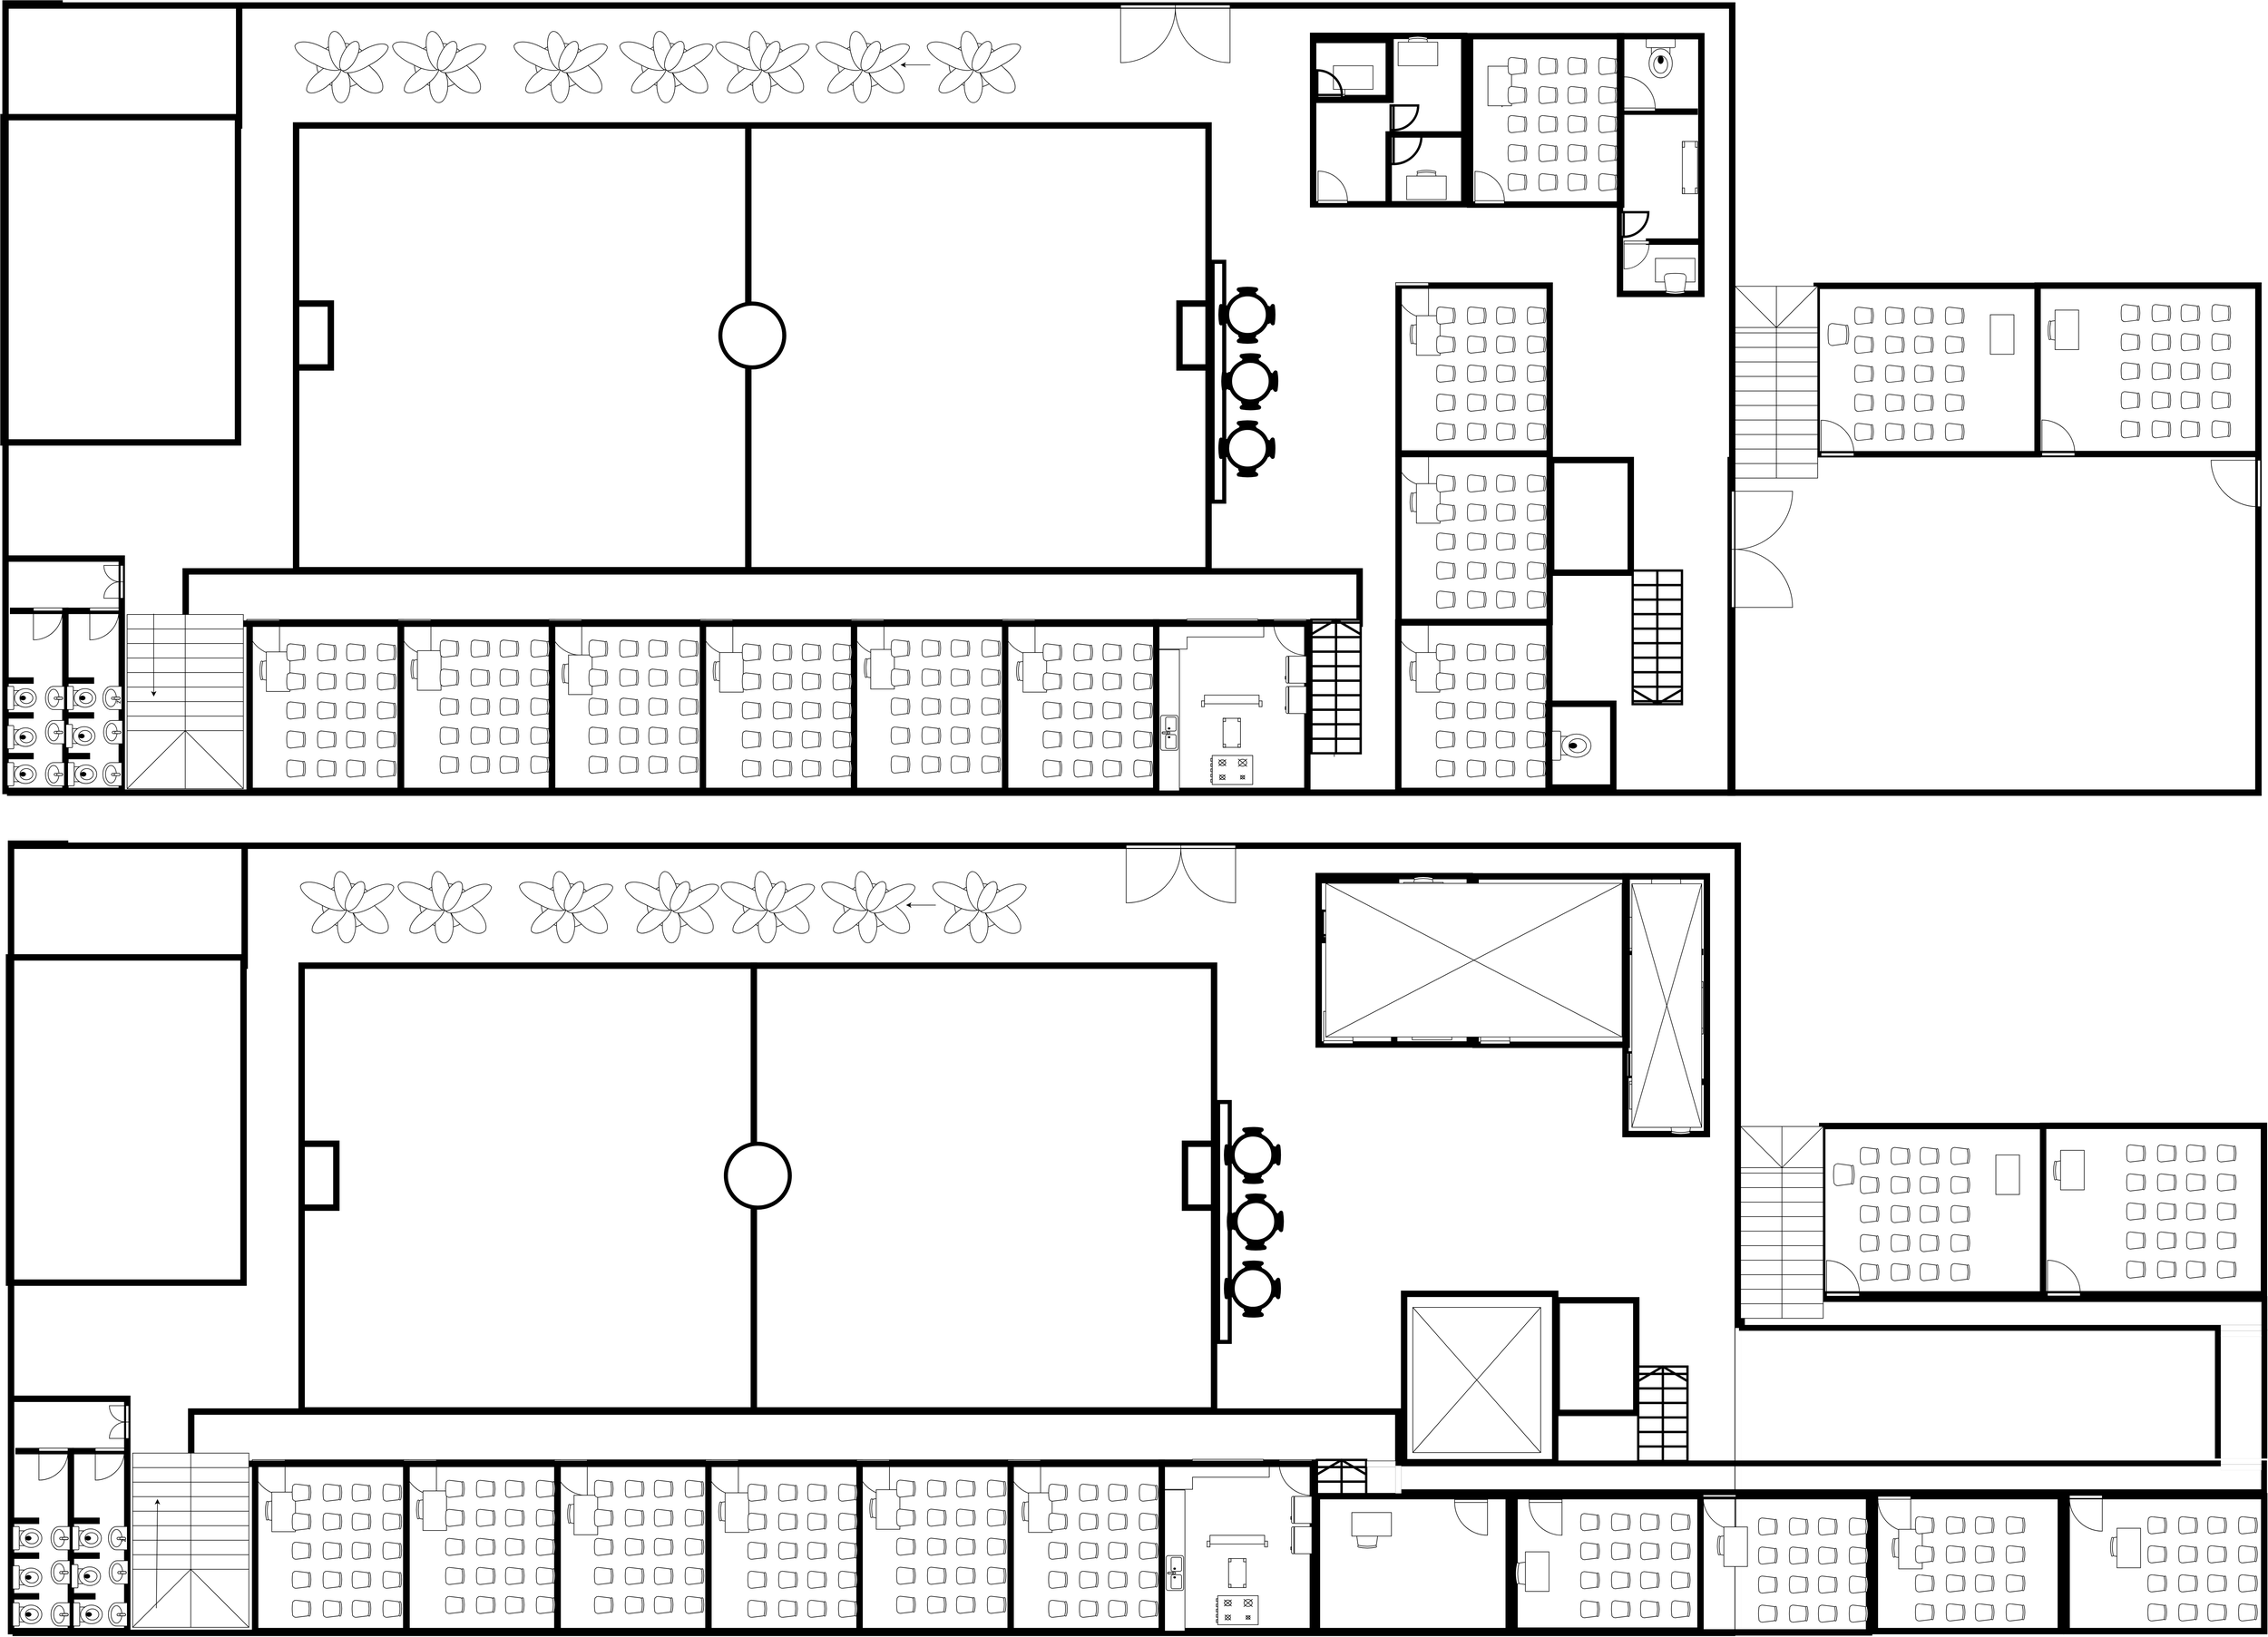 <mxfile version="18.0.1" type="github">
  <diagram name="Page-1" id="38b20595-45e3-9b7f-d5ca-b57f44c5b66d">
    <mxGraphModel dx="1240" dy="643" grid="1" gridSize="10" guides="1" tooltips="1" connect="1" arrows="1" fold="1" page="1" pageScale="1" pageWidth="1100" pageHeight="850" background="none" math="0" shadow="0">
      <root>
        <mxCell id="0" />
        <mxCell id="1" parent="0" />
        <mxCell id="48ef80bc37b76060-127" value="" style="verticalLabelPosition=bottom;html=1;verticalAlign=top;align=center;strokeWidth=1;shape=mxgraph.floorplan.wallCorner;fillColor=#000000;rounded=0;shadow=0;comic=0;fontFamily=Verdana;fontSize=12;" parent="1" vertex="1">
          <mxGeometry x="33.5" y="50" width="103" height="1365.75" as="geometry" />
        </mxCell>
        <mxCell id="48ef80bc37b76060-128" value="" style="verticalLabelPosition=bottom;html=1;verticalAlign=top;align=center;strokeWidth=1;shape=mxgraph.floorplan.wallU;fillColor=#000000;rounded=0;shadow=0;comic=0;fontFamily=Verdana;fontSize=12;rotation=90;" parent="1" vertex="1">
          <mxGeometry x="845.44" y="-750.43" width="1365.25" height="2973.12" as="geometry" />
        </mxCell>
        <mxCell id="1xs2wTyu8J6TD5JoGst9-4" value="" style="verticalLabelPosition=bottom;html=1;verticalAlign=top;align=center;shape=mxgraph.floorplan.room;fillColor=#000000;" vertex="1" parent="1">
          <mxGeometry x="30" y="245.75" width="413.5" height="570" as="geometry" />
        </mxCell>
        <mxCell id="1xs2wTyu8J6TD5JoGst9-5" value="" style="verticalLabelPosition=bottom;html=1;verticalAlign=top;align=center;shape=mxgraph.floorplan.room;fillColor=#000000;strokeWidth=1;" vertex="1" parent="1">
          <mxGeometry x="453.5" y="1115.75" width="270" height="300" as="geometry" />
        </mxCell>
        <mxCell id="1xs2wTyu8J6TD5JoGst9-7" value="" style="verticalLabelPosition=bottom;html=1;verticalAlign=top;align=center;shape=mxgraph.floorplan.doorRight;aspect=fixed;" vertex="1" parent="1">
          <mxGeometry x="453.5" y="1115.75" width="56.47" height="60" as="geometry" />
        </mxCell>
        <mxCell id="1xs2wTyu8J6TD5JoGst9-9" value="" style="verticalLabelPosition=bottom;html=1;verticalAlign=top;align=center;shape=mxgraph.floorplan.room;fillColor=#000000;strokeWidth=1;" vertex="1" parent="1">
          <mxGeometry x="33.5" y="1005.75" width="210" height="410" as="geometry" />
        </mxCell>
        <mxCell id="1xs2wTyu8J6TD5JoGst9-10" value="" style="verticalLabelPosition=bottom;html=1;verticalAlign=top;align=center;shape=mxgraph.floorplan.wall;fillColor=#000000;direction=south;strokeWidth=1;" vertex="1" parent="1">
          <mxGeometry x="136.5" y="1095.75" width="10" height="310" as="geometry" />
        </mxCell>
        <mxCell id="1xs2wTyu8J6TD5JoGst9-11" value="" style="verticalLabelPosition=bottom;html=1;verticalAlign=top;align=center;shape=mxgraph.floorplan.doorDouble;aspect=fixed;strokeWidth=1;rotation=90;" vertex="1" parent="1">
          <mxGeometry x="197.76" y="1035.75" width="56.47" height="30" as="geometry" />
        </mxCell>
        <mxCell id="1xs2wTyu8J6TD5JoGst9-14" value="" style="verticalLabelPosition=bottom;html=1;verticalAlign=top;align=center;shape=mxgraph.floorplan.wall;fillColor=#000000;strokeWidth=1;" vertex="1" parent="1">
          <mxGeometry x="46.5" y="1095.75" width="100" height="10" as="geometry" />
        </mxCell>
        <mxCell id="1xs2wTyu8J6TD5JoGst9-16" value="" style="verticalLabelPosition=bottom;html=1;verticalAlign=top;align=center;shape=mxgraph.floorplan.wall;fillColor=#000000;strokeWidth=1;" vertex="1" parent="1">
          <mxGeometry x="143.5" y="1095.75" width="100" height="10" as="geometry" />
        </mxCell>
        <mxCell id="1xs2wTyu8J6TD5JoGst9-17" value="" style="verticalLabelPosition=bottom;html=1;verticalAlign=top;align=center;shape=mxgraph.floorplan.doorLeft;aspect=fixed;strokeWidth=1;" vertex="1" parent="1">
          <mxGeometry x="86.5" y="1095.75" width="50" height="53.13" as="geometry" />
        </mxCell>
        <mxCell id="1xs2wTyu8J6TD5JoGst9-18" value="" style="verticalLabelPosition=bottom;html=1;verticalAlign=top;align=center;shape=mxgraph.floorplan.doorLeft;aspect=fixed;strokeWidth=1;" vertex="1" parent="1">
          <mxGeometry x="183.5" y="1095.75" width="50" height="53.13" as="geometry" />
        </mxCell>
        <mxCell id="1xs2wTyu8J6TD5JoGst9-19" value="" style="verticalLabelPosition=bottom;html=1;verticalAlign=top;align=center;shape=mxgraph.floorplan.wall;fillColor=#000000;strokeWidth=1;" vertex="1" parent="1">
          <mxGeometry x="143.5" y="1215.75" width="47" height="10" as="geometry" />
        </mxCell>
        <mxCell id="1xs2wTyu8J6TD5JoGst9-20" value="" style="verticalLabelPosition=bottom;html=1;verticalAlign=top;align=center;shape=mxgraph.floorplan.wall;fillColor=#000000;strokeWidth=1;" vertex="1" parent="1">
          <mxGeometry x="143.5" y="1275.75" width="47" height="10" as="geometry" />
        </mxCell>
        <mxCell id="1xs2wTyu8J6TD5JoGst9-21" value="" style="verticalLabelPosition=bottom;html=1;verticalAlign=top;align=center;shape=mxgraph.floorplan.wall;fillColor=#000000;strokeWidth=1;" vertex="1" parent="1">
          <mxGeometry x="39.5" y="1215.75" width="47" height="10" as="geometry" />
        </mxCell>
        <mxCell id="1xs2wTyu8J6TD5JoGst9-22" value="" style="verticalLabelPosition=bottom;html=1;verticalAlign=top;align=center;shape=mxgraph.floorplan.wall;fillColor=#000000;strokeWidth=1;" vertex="1" parent="1">
          <mxGeometry x="39.5" y="1275.75" width="47" height="10" as="geometry" />
        </mxCell>
        <mxCell id="1xs2wTyu8J6TD5JoGst9-23" value="" style="verticalLabelPosition=bottom;html=1;verticalAlign=top;align=center;shape=mxgraph.floorplan.wall;fillColor=#000000;strokeWidth=1;" vertex="1" parent="1">
          <mxGeometry x="39.5" y="1345.75" width="47" height="10" as="geometry" />
        </mxCell>
        <mxCell id="1xs2wTyu8J6TD5JoGst9-24" value="" style="verticalLabelPosition=bottom;html=1;verticalAlign=top;align=center;shape=mxgraph.floorplan.wall;fillColor=#000000;strokeWidth=1;" vertex="1" parent="1">
          <mxGeometry x="136.5" y="1345.75" width="47" height="10" as="geometry" />
        </mxCell>
        <mxCell id="1xs2wTyu8J6TD5JoGst9-25" value="" style="verticalLabelPosition=bottom;html=1;verticalAlign=top;align=center;shape=mxgraph.floorplan.sink_1;strokeWidth=1;rotation=90;" vertex="1" parent="1">
          <mxGeometry x="202.25" y="1234.5" width="40" height="32.5" as="geometry" />
        </mxCell>
        <mxCell id="1xs2wTyu8J6TD5JoGst9-26" value="" style="verticalLabelPosition=bottom;html=1;verticalAlign=top;align=center;shape=mxgraph.floorplan.sink_1;strokeWidth=1;rotation=90;" vertex="1" parent="1">
          <mxGeometry x="203.5" y="1293.25" width="40" height="32.5" as="geometry" />
        </mxCell>
        <mxCell id="1xs2wTyu8J6TD5JoGst9-27" value="" style="verticalLabelPosition=bottom;html=1;verticalAlign=top;align=center;shape=mxgraph.floorplan.sink_1;strokeWidth=1;rotation=90;" vertex="1" parent="1">
          <mxGeometry x="202.25" y="1365.75" width="40" height="32.5" as="geometry" />
        </mxCell>
        <mxCell id="1xs2wTyu8J6TD5JoGst9-32" value="" style="verticalLabelPosition=bottom;html=1;verticalAlign=top;align=center;shape=mxgraph.floorplan.sink_1;strokeWidth=1;rotation=90;" vertex="1" parent="1">
          <mxGeometry x="103.5" y="1234.5" width="40" height="32.5" as="geometry" />
        </mxCell>
        <mxCell id="1xs2wTyu8J6TD5JoGst9-35" value="" style="verticalLabelPosition=bottom;html=1;verticalAlign=top;align=center;shape=mxgraph.floorplan.sink_1;strokeWidth=1;rotation=90;" vertex="1" parent="1">
          <mxGeometry x="103.5" y="1293.25" width="40" height="32.5" as="geometry" />
        </mxCell>
        <mxCell id="1xs2wTyu8J6TD5JoGst9-36" value="" style="verticalLabelPosition=bottom;html=1;verticalAlign=top;align=center;shape=mxgraph.floorplan.sink_1;strokeWidth=1;rotation=90;" vertex="1" parent="1">
          <mxGeometry x="103.5" y="1365.75" width="40" height="32.5" as="geometry" />
        </mxCell>
        <mxCell id="1xs2wTyu8J6TD5JoGst9-37" value="" style="verticalLabelPosition=bottom;html=1;verticalAlign=top;align=center;shape=mxgraph.floorplan.toilet;strokeWidth=1;rotation=-90;" vertex="1" parent="1">
          <mxGeometry x="46.5" y="1225.75" width="40" height="50" as="geometry" />
        </mxCell>
        <mxCell id="1xs2wTyu8J6TD5JoGst9-38" value="" style="verticalLabelPosition=bottom;html=1;verticalAlign=top;align=center;shape=mxgraph.floorplan.toilet;strokeWidth=1;rotation=-90;" vertex="1" parent="1">
          <mxGeometry x="46.5" y="1293.25" width="40" height="50" as="geometry" />
        </mxCell>
        <mxCell id="1xs2wTyu8J6TD5JoGst9-39" value="" style="verticalLabelPosition=bottom;html=1;verticalAlign=top;align=center;shape=mxgraph.floorplan.toilet;strokeWidth=1;rotation=-90;" vertex="1" parent="1">
          <mxGeometry x="46.5" y="1357" width="40" height="50" as="geometry" />
        </mxCell>
        <mxCell id="1xs2wTyu8J6TD5JoGst9-40" value="" style="verticalLabelPosition=bottom;html=1;verticalAlign=top;align=center;shape=mxgraph.floorplan.toilet;strokeWidth=1;rotation=-90;" vertex="1" parent="1">
          <mxGeometry x="149" y="1225.75" width="40" height="50" as="geometry" />
        </mxCell>
        <mxCell id="1xs2wTyu8J6TD5JoGst9-41" value="" style="verticalLabelPosition=bottom;html=1;verticalAlign=top;align=center;shape=mxgraph.floorplan.toilet;strokeWidth=1;rotation=-90;" vertex="1" parent="1">
          <mxGeometry x="147.5" y="1291.25" width="40" height="50" as="geometry" />
        </mxCell>
        <mxCell id="1xs2wTyu8J6TD5JoGst9-42" value="" style="verticalLabelPosition=bottom;html=1;verticalAlign=top;align=center;shape=mxgraph.floorplan.toilet;strokeWidth=1;rotation=-90;" vertex="1" parent="1">
          <mxGeometry x="150.5" y="1357" width="40" height="50" as="geometry" />
        </mxCell>
        <mxCell id="1xs2wTyu8J6TD5JoGst9-53" value="" style="verticalLabelPosition=bottom;html=1;verticalAlign=top;align=center;shape=mxgraph.floorplan.room;fillColor=#000000;strokeWidth=1;" vertex="1" parent="1">
          <mxGeometry x="714" y="1115.75" width="270" height="300" as="geometry" />
        </mxCell>
        <mxCell id="1xs2wTyu8J6TD5JoGst9-54" value="" style="verticalLabelPosition=bottom;html=1;verticalAlign=top;align=center;shape=mxgraph.floorplan.doorRight;aspect=fixed;" vertex="1" parent="1">
          <mxGeometry x="714" y="1115.75" width="56.47" height="60" as="geometry" />
        </mxCell>
        <mxCell id="1xs2wTyu8J6TD5JoGst9-55" value="" style="verticalLabelPosition=bottom;html=1;verticalAlign=top;align=center;shape=mxgraph.floorplan.room;fillColor=#000000;strokeWidth=1;" vertex="1" parent="1">
          <mxGeometry x="973.5" y="1115.75" width="270" height="300" as="geometry" />
        </mxCell>
        <mxCell id="1xs2wTyu8J6TD5JoGst9-56" value="" style="verticalLabelPosition=bottom;html=1;verticalAlign=top;align=center;shape=mxgraph.floorplan.doorRight;aspect=fixed;" vertex="1" parent="1">
          <mxGeometry x="973.5" y="1115.75" width="56.47" height="60" as="geometry" />
        </mxCell>
        <mxCell id="1xs2wTyu8J6TD5JoGst9-57" value="" style="verticalLabelPosition=bottom;html=1;verticalAlign=top;align=center;shape=mxgraph.floorplan.room;fillColor=#000000;strokeWidth=1;" vertex="1" parent="1">
          <mxGeometry x="1233.5" y="1115.75" width="270" height="300" as="geometry" />
        </mxCell>
        <mxCell id="1xs2wTyu8J6TD5JoGst9-58" value="" style="verticalLabelPosition=bottom;html=1;verticalAlign=top;align=center;shape=mxgraph.floorplan.doorRight;aspect=fixed;" vertex="1" parent="1">
          <mxGeometry x="1233.5" y="1115.75" width="56.47" height="60" as="geometry" />
        </mxCell>
        <mxCell id="1xs2wTyu8J6TD5JoGst9-59" value="" style="verticalLabelPosition=bottom;html=1;verticalAlign=top;align=center;shape=mxgraph.floorplan.room;fillColor=#000000;strokeWidth=1;" vertex="1" parent="1">
          <mxGeometry x="1493.5" y="1115.75" width="270" height="300" as="geometry" />
        </mxCell>
        <mxCell id="1xs2wTyu8J6TD5JoGst9-60" value="" style="verticalLabelPosition=bottom;html=1;verticalAlign=top;align=center;shape=mxgraph.floorplan.doorRight;aspect=fixed;" vertex="1" parent="1">
          <mxGeometry x="1493.5" y="1115.75" width="56.47" height="60" as="geometry" />
        </mxCell>
        <mxCell id="1xs2wTyu8J6TD5JoGst9-61" value="" style="verticalLabelPosition=bottom;html=1;verticalAlign=top;align=center;shape=mxgraph.floorplan.room;fillColor=#000000;strokeWidth=1;" vertex="1" parent="1">
          <mxGeometry x="1753.5" y="1115.75" width="270" height="300" as="geometry" />
        </mxCell>
        <mxCell id="1xs2wTyu8J6TD5JoGst9-62" value="" style="verticalLabelPosition=bottom;html=1;verticalAlign=top;align=center;shape=mxgraph.floorplan.doorRight;aspect=fixed;" vertex="1" parent="1">
          <mxGeometry x="1753.5" y="1115.75" width="56.47" height="60" as="geometry" />
        </mxCell>
        <mxCell id="1xs2wTyu8J6TD5JoGst9-63" value="" style="verticalLabelPosition=bottom;html=1;verticalAlign=top;align=center;shape=mxgraph.floorplan.room;fillColor=#000000;strokeWidth=1;" vertex="1" parent="1">
          <mxGeometry x="2013.5" y="1115.75" width="270" height="300" as="geometry" />
        </mxCell>
        <mxCell id="1xs2wTyu8J6TD5JoGst9-64" value="" style="verticalLabelPosition=bottom;html=1;verticalAlign=top;align=center;shape=mxgraph.floorplan.doorRight;aspect=fixed;" vertex="1" parent="1">
          <mxGeometry x="2220.5" y="1115.75" width="56.47" height="60" as="geometry" />
        </mxCell>
        <mxCell id="1xs2wTyu8J6TD5JoGst9-71" value="" style="verticalLabelPosition=bottom;html=1;verticalAlign=top;align=center;shape=mxgraph.floorplan.office_chair;shadow=0;strokeWidth=1;rotation=-90;" vertex="1" parent="1">
          <mxGeometry x="474.5" y="1185.12" width="38.74" height="36.5" as="geometry" />
        </mxCell>
        <mxCell id="1xs2wTyu8J6TD5JoGst9-72" value="" style="shape=rect;shadow=0;strokeWidth=1;rotation=-90;" vertex="1" parent="1">
          <mxGeometry x="473.5" y="1185.12" width="68.11" height="40.63" as="geometry" />
        </mxCell>
        <mxCell id="1xs2wTyu8J6TD5JoGst9-74" value="" style="verticalLabelPosition=bottom;html=1;verticalAlign=top;align=center;shape=mxgraph.floorplan.office_chair;shadow=0;strokeWidth=1;rotation=-90;" vertex="1" parent="1">
          <mxGeometry x="734.5" y="1183.05" width="38.74" height="36.5" as="geometry" />
        </mxCell>
        <mxCell id="1xs2wTyu8J6TD5JoGst9-75" value="" style="shape=rect;shadow=0;strokeWidth=1;rotation=-90;" vertex="1" parent="1">
          <mxGeometry x="733.5" y="1183.05" width="68.11" height="40.63" as="geometry" />
        </mxCell>
        <mxCell id="1xs2wTyu8J6TD5JoGst9-80" value="" style="verticalLabelPosition=bottom;html=1;verticalAlign=top;align=center;shape=mxgraph.floorplan.office_chair;shadow=0;strokeWidth=1;rotation=-90;" vertex="1" parent="1">
          <mxGeometry x="994.5" y="1190.43" width="38.74" height="36.5" as="geometry" />
        </mxCell>
        <mxCell id="1xs2wTyu8J6TD5JoGst9-81" value="" style="shape=rect;shadow=0;strokeWidth=1;rotation=-90;" vertex="1" parent="1">
          <mxGeometry x="993.5" y="1190.43" width="68.11" height="40.63" as="geometry" />
        </mxCell>
        <mxCell id="1xs2wTyu8J6TD5JoGst9-82" value="" style="verticalLabelPosition=bottom;html=1;verticalAlign=top;align=center;shape=mxgraph.floorplan.office_chair;shadow=0;strokeWidth=1;rotation=-90;" vertex="1" parent="1">
          <mxGeometry x="1254.5" y="1186.3" width="38.74" height="36.5" as="geometry" />
        </mxCell>
        <mxCell id="1xs2wTyu8J6TD5JoGst9-83" value="" style="shape=rect;shadow=0;strokeWidth=1;rotation=-90;" vertex="1" parent="1">
          <mxGeometry x="1253.5" y="1186.3" width="68.11" height="40.63" as="geometry" />
        </mxCell>
        <mxCell id="1xs2wTyu8J6TD5JoGst9-84" value="" style="verticalLabelPosition=bottom;html=1;verticalAlign=top;align=center;shape=mxgraph.floorplan.office_chair;shadow=0;strokeWidth=1;rotation=-90;" vertex="1" parent="1">
          <mxGeometry x="1514.5" y="1180.98" width="38.74" height="36.5" as="geometry" />
        </mxCell>
        <mxCell id="1xs2wTyu8J6TD5JoGst9-85" value="" style="shape=rect;shadow=0;strokeWidth=1;rotation=-90;" vertex="1" parent="1">
          <mxGeometry x="1513.5" y="1180.98" width="68.11" height="40.63" as="geometry" />
        </mxCell>
        <mxCell id="1xs2wTyu8J6TD5JoGst9-86" value="" style="verticalLabelPosition=bottom;html=1;verticalAlign=top;align=center;shape=mxgraph.floorplan.office_chair;shadow=0;strokeWidth=1;rotation=-90;" vertex="1" parent="1">
          <mxGeometry x="1776.5" y="1186.3" width="38.74" height="36.5" as="geometry" />
        </mxCell>
        <mxCell id="1xs2wTyu8J6TD5JoGst9-87" value="" style="shape=rect;shadow=0;strokeWidth=1;rotation=-90;" vertex="1" parent="1">
          <mxGeometry x="1775.5" y="1186.3" width="68.11" height="40.63" as="geometry" />
        </mxCell>
        <mxCell id="1xs2wTyu8J6TD5JoGst9-88" value="" style="verticalLabelPosition=bottom;html=1;verticalAlign=top;align=center;shape=mxgraph.floorplan.office_chair;strokeWidth=1;rotation=90;" vertex="1" parent="1">
          <mxGeometry x="523.5" y="1155.75" width="30" height="33" as="geometry" />
        </mxCell>
        <mxCell id="1xs2wTyu8J6TD5JoGst9-89" value="" style="verticalLabelPosition=bottom;html=1;verticalAlign=top;align=center;shape=mxgraph.floorplan.office_chair;strokeWidth=1;rotation=90;" vertex="1" parent="1">
          <mxGeometry x="576.53" y="1155.75" width="30" height="33" as="geometry" />
        </mxCell>
        <mxCell id="1xs2wTyu8J6TD5JoGst9-90" value="" style="verticalLabelPosition=bottom;html=1;verticalAlign=top;align=center;shape=mxgraph.floorplan.office_chair;strokeWidth=1;rotation=90;" vertex="1" parent="1">
          <mxGeometry x="626.53" y="1155.75" width="30" height="33" as="geometry" />
        </mxCell>
        <mxCell id="1xs2wTyu8J6TD5JoGst9-91" value="" style="verticalLabelPosition=bottom;html=1;verticalAlign=top;align=center;shape=mxgraph.floorplan.office_chair;strokeWidth=1;rotation=90;" vertex="1" parent="1">
          <mxGeometry x="679.56" y="1155.75" width="30" height="33" as="geometry" />
        </mxCell>
        <mxCell id="1xs2wTyu8J6TD5JoGst9-92" value="" style="verticalLabelPosition=bottom;html=1;verticalAlign=top;align=center;shape=mxgraph.floorplan.office_chair;strokeWidth=1;rotation=90;" vertex="1" parent="1">
          <mxGeometry x="523.5" y="1205.75" width="30" height="33" as="geometry" />
        </mxCell>
        <mxCell id="1xs2wTyu8J6TD5JoGst9-93" value="" style="verticalLabelPosition=bottom;html=1;verticalAlign=top;align=center;shape=mxgraph.floorplan.office_chair;strokeWidth=1;rotation=90;" vertex="1" parent="1">
          <mxGeometry x="576.53" y="1205.75" width="30" height="33" as="geometry" />
        </mxCell>
        <mxCell id="1xs2wTyu8J6TD5JoGst9-94" value="" style="verticalLabelPosition=bottom;html=1;verticalAlign=top;align=center;shape=mxgraph.floorplan.office_chair;strokeWidth=1;rotation=90;" vertex="1" parent="1">
          <mxGeometry x="626.53" y="1205.75" width="30" height="33" as="geometry" />
        </mxCell>
        <mxCell id="1xs2wTyu8J6TD5JoGst9-95" value="" style="verticalLabelPosition=bottom;html=1;verticalAlign=top;align=center;shape=mxgraph.floorplan.office_chair;strokeWidth=1;rotation=90;" vertex="1" parent="1">
          <mxGeometry x="679.56" y="1205.75" width="30" height="33" as="geometry" />
        </mxCell>
        <mxCell id="1xs2wTyu8J6TD5JoGst9-96" value="" style="verticalLabelPosition=bottom;html=1;verticalAlign=top;align=center;shape=mxgraph.floorplan.office_chair;strokeWidth=1;rotation=90;" vertex="1" parent="1">
          <mxGeometry x="523.5" y="1255.75" width="30" height="33" as="geometry" />
        </mxCell>
        <mxCell id="1xs2wTyu8J6TD5JoGst9-97" value="" style="verticalLabelPosition=bottom;html=1;verticalAlign=top;align=center;shape=mxgraph.floorplan.office_chair;strokeWidth=1;rotation=90;" vertex="1" parent="1">
          <mxGeometry x="576.53" y="1255.75" width="30" height="33" as="geometry" />
        </mxCell>
        <mxCell id="1xs2wTyu8J6TD5JoGst9-98" value="" style="verticalLabelPosition=bottom;html=1;verticalAlign=top;align=center;shape=mxgraph.floorplan.office_chair;strokeWidth=1;rotation=90;" vertex="1" parent="1">
          <mxGeometry x="626.53" y="1255.75" width="30" height="33" as="geometry" />
        </mxCell>
        <mxCell id="1xs2wTyu8J6TD5JoGst9-99" value="" style="verticalLabelPosition=bottom;html=1;verticalAlign=top;align=center;shape=mxgraph.floorplan.office_chair;strokeWidth=1;rotation=90;" vertex="1" parent="1">
          <mxGeometry x="679.56" y="1255.75" width="30" height="33" as="geometry" />
        </mxCell>
        <mxCell id="1xs2wTyu8J6TD5JoGst9-100" value="" style="verticalLabelPosition=bottom;html=1;verticalAlign=top;align=center;shape=mxgraph.floorplan.office_chair;strokeWidth=1;rotation=90;" vertex="1" parent="1">
          <mxGeometry x="523.5" y="1305.75" width="30" height="33" as="geometry" />
        </mxCell>
        <mxCell id="1xs2wTyu8J6TD5JoGst9-101" value="" style="verticalLabelPosition=bottom;html=1;verticalAlign=top;align=center;shape=mxgraph.floorplan.office_chair;strokeWidth=1;rotation=90;" vertex="1" parent="1">
          <mxGeometry x="576.53" y="1305.75" width="30" height="33" as="geometry" />
        </mxCell>
        <mxCell id="1xs2wTyu8J6TD5JoGst9-102" value="" style="verticalLabelPosition=bottom;html=1;verticalAlign=top;align=center;shape=mxgraph.floorplan.office_chair;strokeWidth=1;rotation=90;" vertex="1" parent="1">
          <mxGeometry x="626.53" y="1305.75" width="30" height="33" as="geometry" />
        </mxCell>
        <mxCell id="1xs2wTyu8J6TD5JoGst9-103" value="" style="verticalLabelPosition=bottom;html=1;verticalAlign=top;align=center;shape=mxgraph.floorplan.office_chair;strokeWidth=1;rotation=90;" vertex="1" parent="1">
          <mxGeometry x="679.56" y="1305.75" width="30" height="33" as="geometry" />
        </mxCell>
        <mxCell id="1xs2wTyu8J6TD5JoGst9-112" value="" style="verticalLabelPosition=bottom;html=1;verticalAlign=top;align=center;shape=mxgraph.floorplan.office_chair;strokeWidth=1;rotation=90;" vertex="1" parent="1">
          <mxGeometry x="523.5" y="1355.75" width="30" height="33" as="geometry" />
        </mxCell>
        <mxCell id="1xs2wTyu8J6TD5JoGst9-113" value="" style="verticalLabelPosition=bottom;html=1;verticalAlign=top;align=center;shape=mxgraph.floorplan.office_chair;strokeWidth=1;rotation=90;" vertex="1" parent="1">
          <mxGeometry x="576.53" y="1355.75" width="30" height="33" as="geometry" />
        </mxCell>
        <mxCell id="1xs2wTyu8J6TD5JoGst9-114" value="" style="verticalLabelPosition=bottom;html=1;verticalAlign=top;align=center;shape=mxgraph.floorplan.office_chair;strokeWidth=1;rotation=90;" vertex="1" parent="1">
          <mxGeometry x="626.53" y="1355.75" width="30" height="33" as="geometry" />
        </mxCell>
        <mxCell id="1xs2wTyu8J6TD5JoGst9-115" value="" style="verticalLabelPosition=bottom;html=1;verticalAlign=top;align=center;shape=mxgraph.floorplan.office_chair;strokeWidth=1;rotation=90;" vertex="1" parent="1">
          <mxGeometry x="679.56" y="1355.75" width="30" height="33" as="geometry" />
        </mxCell>
        <mxCell id="1xs2wTyu8J6TD5JoGst9-116" value="" style="verticalLabelPosition=bottom;html=1;verticalAlign=top;align=center;shape=mxgraph.floorplan.office_chair;strokeWidth=1;rotation=90;" vertex="1" parent="1">
          <mxGeometry x="787.44" y="1149.25" width="30" height="33" as="geometry" />
        </mxCell>
        <mxCell id="1xs2wTyu8J6TD5JoGst9-117" value="" style="verticalLabelPosition=bottom;html=1;verticalAlign=top;align=center;shape=mxgraph.floorplan.office_chair;strokeWidth=1;rotation=90;" vertex="1" parent="1">
          <mxGeometry x="840.47" y="1149.25" width="30" height="33" as="geometry" />
        </mxCell>
        <mxCell id="1xs2wTyu8J6TD5JoGst9-118" value="" style="verticalLabelPosition=bottom;html=1;verticalAlign=top;align=center;shape=mxgraph.floorplan.office_chair;strokeWidth=1;rotation=90;" vertex="1" parent="1">
          <mxGeometry x="890.47" y="1149.25" width="30" height="33" as="geometry" />
        </mxCell>
        <mxCell id="1xs2wTyu8J6TD5JoGst9-119" value="" style="verticalLabelPosition=bottom;html=1;verticalAlign=top;align=center;shape=mxgraph.floorplan.office_chair;strokeWidth=1;rotation=90;" vertex="1" parent="1">
          <mxGeometry x="943.5" y="1149.25" width="30" height="33" as="geometry" />
        </mxCell>
        <mxCell id="1xs2wTyu8J6TD5JoGst9-120" value="" style="verticalLabelPosition=bottom;html=1;verticalAlign=top;align=center;shape=mxgraph.floorplan.office_chair;strokeWidth=1;rotation=90;" vertex="1" parent="1">
          <mxGeometry x="787.44" y="1199.25" width="30" height="33" as="geometry" />
        </mxCell>
        <mxCell id="1xs2wTyu8J6TD5JoGst9-121" value="" style="verticalLabelPosition=bottom;html=1;verticalAlign=top;align=center;shape=mxgraph.floorplan.office_chair;strokeWidth=1;rotation=90;" vertex="1" parent="1">
          <mxGeometry x="840.47" y="1199.25" width="30" height="33" as="geometry" />
        </mxCell>
        <mxCell id="1xs2wTyu8J6TD5JoGst9-122" value="" style="verticalLabelPosition=bottom;html=1;verticalAlign=top;align=center;shape=mxgraph.floorplan.office_chair;strokeWidth=1;rotation=90;" vertex="1" parent="1">
          <mxGeometry x="890.47" y="1199.25" width="30" height="33" as="geometry" />
        </mxCell>
        <mxCell id="1xs2wTyu8J6TD5JoGst9-123" value="" style="verticalLabelPosition=bottom;html=1;verticalAlign=top;align=center;shape=mxgraph.floorplan.office_chair;strokeWidth=1;rotation=90;" vertex="1" parent="1">
          <mxGeometry x="943.5" y="1199.25" width="30" height="33" as="geometry" />
        </mxCell>
        <mxCell id="1xs2wTyu8J6TD5JoGst9-124" value="" style="verticalLabelPosition=bottom;html=1;verticalAlign=top;align=center;shape=mxgraph.floorplan.office_chair;strokeWidth=1;rotation=90;" vertex="1" parent="1">
          <mxGeometry x="787.44" y="1249.25" width="30" height="33" as="geometry" />
        </mxCell>
        <mxCell id="1xs2wTyu8J6TD5JoGst9-125" value="" style="verticalLabelPosition=bottom;html=1;verticalAlign=top;align=center;shape=mxgraph.floorplan.office_chair;strokeWidth=1;rotation=90;" vertex="1" parent="1">
          <mxGeometry x="840.47" y="1249.25" width="30" height="33" as="geometry" />
        </mxCell>
        <mxCell id="1xs2wTyu8J6TD5JoGst9-126" value="" style="verticalLabelPosition=bottom;html=1;verticalAlign=top;align=center;shape=mxgraph.floorplan.office_chair;strokeWidth=1;rotation=90;" vertex="1" parent="1">
          <mxGeometry x="890.47" y="1249.25" width="30" height="33" as="geometry" />
        </mxCell>
        <mxCell id="1xs2wTyu8J6TD5JoGst9-127" value="" style="verticalLabelPosition=bottom;html=1;verticalAlign=top;align=center;shape=mxgraph.floorplan.office_chair;strokeWidth=1;rotation=90;" vertex="1" parent="1">
          <mxGeometry x="943.5" y="1249.25" width="30" height="33" as="geometry" />
        </mxCell>
        <mxCell id="1xs2wTyu8J6TD5JoGst9-128" value="" style="verticalLabelPosition=bottom;html=1;verticalAlign=top;align=center;shape=mxgraph.floorplan.office_chair;strokeWidth=1;rotation=90;" vertex="1" parent="1">
          <mxGeometry x="787.44" y="1299.25" width="30" height="33" as="geometry" />
        </mxCell>
        <mxCell id="1xs2wTyu8J6TD5JoGst9-129" value="" style="verticalLabelPosition=bottom;html=1;verticalAlign=top;align=center;shape=mxgraph.floorplan.office_chair;strokeWidth=1;rotation=90;" vertex="1" parent="1">
          <mxGeometry x="840.47" y="1299.25" width="30" height="33" as="geometry" />
        </mxCell>
        <mxCell id="1xs2wTyu8J6TD5JoGst9-130" value="" style="verticalLabelPosition=bottom;html=1;verticalAlign=top;align=center;shape=mxgraph.floorplan.office_chair;strokeWidth=1;rotation=90;" vertex="1" parent="1">
          <mxGeometry x="890.47" y="1299.25" width="30" height="33" as="geometry" />
        </mxCell>
        <mxCell id="1xs2wTyu8J6TD5JoGst9-131" value="" style="verticalLabelPosition=bottom;html=1;verticalAlign=top;align=center;shape=mxgraph.floorplan.office_chair;strokeWidth=1;rotation=90;" vertex="1" parent="1">
          <mxGeometry x="943.5" y="1299.25" width="30" height="33" as="geometry" />
        </mxCell>
        <mxCell id="1xs2wTyu8J6TD5JoGst9-132" value="" style="verticalLabelPosition=bottom;html=1;verticalAlign=top;align=center;shape=mxgraph.floorplan.office_chair;strokeWidth=1;rotation=90;" vertex="1" parent="1">
          <mxGeometry x="787.44" y="1349.25" width="30" height="33" as="geometry" />
        </mxCell>
        <mxCell id="1xs2wTyu8J6TD5JoGst9-133" value="" style="verticalLabelPosition=bottom;html=1;verticalAlign=top;align=center;shape=mxgraph.floorplan.office_chair;strokeWidth=1;rotation=90;" vertex="1" parent="1">
          <mxGeometry x="840.47" y="1349.25" width="30" height="33" as="geometry" />
        </mxCell>
        <mxCell id="1xs2wTyu8J6TD5JoGst9-134" value="" style="verticalLabelPosition=bottom;html=1;verticalAlign=top;align=center;shape=mxgraph.floorplan.office_chair;strokeWidth=1;rotation=90;" vertex="1" parent="1">
          <mxGeometry x="890.47" y="1349.25" width="30" height="33" as="geometry" />
        </mxCell>
        <mxCell id="1xs2wTyu8J6TD5JoGst9-135" value="" style="verticalLabelPosition=bottom;html=1;verticalAlign=top;align=center;shape=mxgraph.floorplan.office_chair;strokeWidth=1;rotation=90;" vertex="1" parent="1">
          <mxGeometry x="943.5" y="1349.25" width="30" height="33" as="geometry" />
        </mxCell>
        <mxCell id="1xs2wTyu8J6TD5JoGst9-136" value="" style="verticalLabelPosition=bottom;html=1;verticalAlign=top;align=center;shape=mxgraph.floorplan.office_chair;strokeWidth=1;rotation=90;" vertex="1" parent="1">
          <mxGeometry x="1043.5" y="1149.25" width="30" height="33" as="geometry" />
        </mxCell>
        <mxCell id="1xs2wTyu8J6TD5JoGst9-137" value="" style="verticalLabelPosition=bottom;html=1;verticalAlign=top;align=center;shape=mxgraph.floorplan.office_chair;strokeWidth=1;rotation=90;" vertex="1" parent="1">
          <mxGeometry x="1096.53" y="1149.25" width="30" height="33" as="geometry" />
        </mxCell>
        <mxCell id="1xs2wTyu8J6TD5JoGst9-138" value="" style="verticalLabelPosition=bottom;html=1;verticalAlign=top;align=center;shape=mxgraph.floorplan.office_chair;strokeWidth=1;rotation=90;" vertex="1" parent="1">
          <mxGeometry x="1146.53" y="1149.25" width="30" height="33" as="geometry" />
        </mxCell>
        <mxCell id="1xs2wTyu8J6TD5JoGst9-139" value="" style="verticalLabelPosition=bottom;html=1;verticalAlign=top;align=center;shape=mxgraph.floorplan.office_chair;strokeWidth=1;rotation=90;" vertex="1" parent="1">
          <mxGeometry x="1199.56" y="1149.25" width="30" height="33" as="geometry" />
        </mxCell>
        <mxCell id="1xs2wTyu8J6TD5JoGst9-140" value="" style="verticalLabelPosition=bottom;html=1;verticalAlign=top;align=center;shape=mxgraph.floorplan.office_chair;strokeWidth=1;rotation=90;" vertex="1" parent="1">
          <mxGeometry x="1043.5" y="1199.25" width="30" height="33" as="geometry" />
        </mxCell>
        <mxCell id="1xs2wTyu8J6TD5JoGst9-141" value="" style="verticalLabelPosition=bottom;html=1;verticalAlign=top;align=center;shape=mxgraph.floorplan.office_chair;strokeWidth=1;rotation=90;" vertex="1" parent="1">
          <mxGeometry x="1096.53" y="1199.25" width="30" height="33" as="geometry" />
        </mxCell>
        <mxCell id="1xs2wTyu8J6TD5JoGst9-142" value="" style="verticalLabelPosition=bottom;html=1;verticalAlign=top;align=center;shape=mxgraph.floorplan.office_chair;strokeWidth=1;rotation=90;" vertex="1" parent="1">
          <mxGeometry x="1146.53" y="1199.25" width="30" height="33" as="geometry" />
        </mxCell>
        <mxCell id="1xs2wTyu8J6TD5JoGst9-143" value="" style="verticalLabelPosition=bottom;html=1;verticalAlign=top;align=center;shape=mxgraph.floorplan.office_chair;strokeWidth=1;rotation=90;" vertex="1" parent="1">
          <mxGeometry x="1199.56" y="1199.25" width="30" height="33" as="geometry" />
        </mxCell>
        <mxCell id="1xs2wTyu8J6TD5JoGst9-144" value="" style="verticalLabelPosition=bottom;html=1;verticalAlign=top;align=center;shape=mxgraph.floorplan.office_chair;strokeWidth=1;rotation=90;" vertex="1" parent="1">
          <mxGeometry x="1043.5" y="1249.25" width="30" height="33" as="geometry" />
        </mxCell>
        <mxCell id="1xs2wTyu8J6TD5JoGst9-145" value="" style="verticalLabelPosition=bottom;html=1;verticalAlign=top;align=center;shape=mxgraph.floorplan.office_chair;strokeWidth=1;rotation=90;" vertex="1" parent="1">
          <mxGeometry x="1096.53" y="1249.25" width="30" height="33" as="geometry" />
        </mxCell>
        <mxCell id="1xs2wTyu8J6TD5JoGst9-146" value="" style="verticalLabelPosition=bottom;html=1;verticalAlign=top;align=center;shape=mxgraph.floorplan.office_chair;strokeWidth=1;rotation=90;" vertex="1" parent="1">
          <mxGeometry x="1146.53" y="1249.25" width="30" height="33" as="geometry" />
        </mxCell>
        <mxCell id="1xs2wTyu8J6TD5JoGst9-147" value="" style="verticalLabelPosition=bottom;html=1;verticalAlign=top;align=center;shape=mxgraph.floorplan.office_chair;strokeWidth=1;rotation=90;" vertex="1" parent="1">
          <mxGeometry x="1199.56" y="1249.25" width="30" height="33" as="geometry" />
        </mxCell>
        <mxCell id="1xs2wTyu8J6TD5JoGst9-148" value="" style="verticalLabelPosition=bottom;html=1;verticalAlign=top;align=center;shape=mxgraph.floorplan.office_chair;strokeWidth=1;rotation=90;" vertex="1" parent="1">
          <mxGeometry x="1043.5" y="1299.25" width="30" height="33" as="geometry" />
        </mxCell>
        <mxCell id="1xs2wTyu8J6TD5JoGst9-149" value="" style="verticalLabelPosition=bottom;html=1;verticalAlign=top;align=center;shape=mxgraph.floorplan.office_chair;strokeWidth=1;rotation=90;" vertex="1" parent="1">
          <mxGeometry x="1096.53" y="1299.25" width="30" height="33" as="geometry" />
        </mxCell>
        <mxCell id="1xs2wTyu8J6TD5JoGst9-150" value="" style="verticalLabelPosition=bottom;html=1;verticalAlign=top;align=center;shape=mxgraph.floorplan.office_chair;strokeWidth=1;rotation=90;" vertex="1" parent="1">
          <mxGeometry x="1146.53" y="1299.25" width="30" height="33" as="geometry" />
        </mxCell>
        <mxCell id="1xs2wTyu8J6TD5JoGst9-151" value="" style="verticalLabelPosition=bottom;html=1;verticalAlign=top;align=center;shape=mxgraph.floorplan.office_chair;strokeWidth=1;rotation=90;" vertex="1" parent="1">
          <mxGeometry x="1199.56" y="1299.25" width="30" height="33" as="geometry" />
        </mxCell>
        <mxCell id="1xs2wTyu8J6TD5JoGst9-152" value="" style="verticalLabelPosition=bottom;html=1;verticalAlign=top;align=center;shape=mxgraph.floorplan.office_chair;strokeWidth=1;rotation=90;" vertex="1" parent="1">
          <mxGeometry x="1043.5" y="1349.25" width="30" height="33" as="geometry" />
        </mxCell>
        <mxCell id="1xs2wTyu8J6TD5JoGst9-153" value="" style="verticalLabelPosition=bottom;html=1;verticalAlign=top;align=center;shape=mxgraph.floorplan.office_chair;strokeWidth=1;rotation=90;" vertex="1" parent="1">
          <mxGeometry x="1096.53" y="1349.25" width="30" height="33" as="geometry" />
        </mxCell>
        <mxCell id="1xs2wTyu8J6TD5JoGst9-154" value="" style="verticalLabelPosition=bottom;html=1;verticalAlign=top;align=center;shape=mxgraph.floorplan.office_chair;strokeWidth=1;rotation=90;" vertex="1" parent="1">
          <mxGeometry x="1146.53" y="1349.25" width="30" height="33" as="geometry" />
        </mxCell>
        <mxCell id="1xs2wTyu8J6TD5JoGst9-155" value="" style="verticalLabelPosition=bottom;html=1;verticalAlign=top;align=center;shape=mxgraph.floorplan.office_chair;strokeWidth=1;rotation=90;" vertex="1" parent="1">
          <mxGeometry x="1199.56" y="1349.25" width="30" height="33" as="geometry" />
        </mxCell>
        <mxCell id="1xs2wTyu8J6TD5JoGst9-156" value="" style="verticalLabelPosition=bottom;html=1;verticalAlign=top;align=center;shape=mxgraph.floorplan.office_chair;strokeWidth=1;rotation=90;" vertex="1" parent="1">
          <mxGeometry x="1307.44" y="1155.75" width="30" height="33" as="geometry" />
        </mxCell>
        <mxCell id="1xs2wTyu8J6TD5JoGst9-157" value="" style="verticalLabelPosition=bottom;html=1;verticalAlign=top;align=center;shape=mxgraph.floorplan.office_chair;strokeWidth=1;rotation=90;" vertex="1" parent="1">
          <mxGeometry x="1360.47" y="1155.75" width="30" height="33" as="geometry" />
        </mxCell>
        <mxCell id="1xs2wTyu8J6TD5JoGst9-158" value="" style="verticalLabelPosition=bottom;html=1;verticalAlign=top;align=center;shape=mxgraph.floorplan.office_chair;strokeWidth=1;rotation=90;" vertex="1" parent="1">
          <mxGeometry x="1410.47" y="1155.75" width="30" height="33" as="geometry" />
        </mxCell>
        <mxCell id="1xs2wTyu8J6TD5JoGst9-159" value="" style="verticalLabelPosition=bottom;html=1;verticalAlign=top;align=center;shape=mxgraph.floorplan.office_chair;strokeWidth=1;rotation=90;" vertex="1" parent="1">
          <mxGeometry x="1463.5" y="1155.75" width="30" height="33" as="geometry" />
        </mxCell>
        <mxCell id="1xs2wTyu8J6TD5JoGst9-160" value="" style="verticalLabelPosition=bottom;html=1;verticalAlign=top;align=center;shape=mxgraph.floorplan.office_chair;strokeWidth=1;rotation=90;" vertex="1" parent="1">
          <mxGeometry x="1307.44" y="1205.75" width="30" height="33" as="geometry" />
        </mxCell>
        <mxCell id="1xs2wTyu8J6TD5JoGst9-161" value="" style="verticalLabelPosition=bottom;html=1;verticalAlign=top;align=center;shape=mxgraph.floorplan.office_chair;strokeWidth=1;rotation=90;" vertex="1" parent="1">
          <mxGeometry x="1360.47" y="1205.75" width="30" height="33" as="geometry" />
        </mxCell>
        <mxCell id="1xs2wTyu8J6TD5JoGst9-162" value="" style="verticalLabelPosition=bottom;html=1;verticalAlign=top;align=center;shape=mxgraph.floorplan.office_chair;strokeWidth=1;rotation=90;" vertex="1" parent="1">
          <mxGeometry x="1410.47" y="1205.75" width="30" height="33" as="geometry" />
        </mxCell>
        <mxCell id="1xs2wTyu8J6TD5JoGst9-163" value="" style="verticalLabelPosition=bottom;html=1;verticalAlign=top;align=center;shape=mxgraph.floorplan.office_chair;strokeWidth=1;rotation=90;" vertex="1" parent="1">
          <mxGeometry x="1463.5" y="1205.75" width="30" height="33" as="geometry" />
        </mxCell>
        <mxCell id="1xs2wTyu8J6TD5JoGst9-164" value="" style="verticalLabelPosition=bottom;html=1;verticalAlign=top;align=center;shape=mxgraph.floorplan.office_chair;strokeWidth=1;rotation=90;" vertex="1" parent="1">
          <mxGeometry x="1307.44" y="1255.75" width="30" height="33" as="geometry" />
        </mxCell>
        <mxCell id="1xs2wTyu8J6TD5JoGst9-165" value="" style="verticalLabelPosition=bottom;html=1;verticalAlign=top;align=center;shape=mxgraph.floorplan.office_chair;strokeWidth=1;rotation=90;" vertex="1" parent="1">
          <mxGeometry x="1360.47" y="1255.75" width="30" height="33" as="geometry" />
        </mxCell>
        <mxCell id="1xs2wTyu8J6TD5JoGst9-166" value="" style="verticalLabelPosition=bottom;html=1;verticalAlign=top;align=center;shape=mxgraph.floorplan.office_chair;strokeWidth=1;rotation=90;" vertex="1" parent="1">
          <mxGeometry x="1410.47" y="1255.75" width="30" height="33" as="geometry" />
        </mxCell>
        <mxCell id="1xs2wTyu8J6TD5JoGst9-167" value="" style="verticalLabelPosition=bottom;html=1;verticalAlign=top;align=center;shape=mxgraph.floorplan.office_chair;strokeWidth=1;rotation=90;" vertex="1" parent="1">
          <mxGeometry x="1463.5" y="1255.75" width="30" height="33" as="geometry" />
        </mxCell>
        <mxCell id="1xs2wTyu8J6TD5JoGst9-168" value="" style="verticalLabelPosition=bottom;html=1;verticalAlign=top;align=center;shape=mxgraph.floorplan.office_chair;strokeWidth=1;rotation=90;" vertex="1" parent="1">
          <mxGeometry x="1307.44" y="1305.75" width="30" height="33" as="geometry" />
        </mxCell>
        <mxCell id="1xs2wTyu8J6TD5JoGst9-169" value="" style="verticalLabelPosition=bottom;html=1;verticalAlign=top;align=center;shape=mxgraph.floorplan.office_chair;strokeWidth=1;rotation=90;" vertex="1" parent="1">
          <mxGeometry x="1360.47" y="1305.75" width="30" height="33" as="geometry" />
        </mxCell>
        <mxCell id="1xs2wTyu8J6TD5JoGst9-170" value="" style="verticalLabelPosition=bottom;html=1;verticalAlign=top;align=center;shape=mxgraph.floorplan.office_chair;strokeWidth=1;rotation=90;" vertex="1" parent="1">
          <mxGeometry x="1410.47" y="1305.75" width="30" height="33" as="geometry" />
        </mxCell>
        <mxCell id="1xs2wTyu8J6TD5JoGst9-171" value="" style="verticalLabelPosition=bottom;html=1;verticalAlign=top;align=center;shape=mxgraph.floorplan.office_chair;strokeWidth=1;rotation=90;" vertex="1" parent="1">
          <mxGeometry x="1463.5" y="1305.75" width="30" height="33" as="geometry" />
        </mxCell>
        <mxCell id="1xs2wTyu8J6TD5JoGst9-172" value="" style="verticalLabelPosition=bottom;html=1;verticalAlign=top;align=center;shape=mxgraph.floorplan.office_chair;strokeWidth=1;rotation=90;" vertex="1" parent="1">
          <mxGeometry x="1307.44" y="1355.75" width="30" height="33" as="geometry" />
        </mxCell>
        <mxCell id="1xs2wTyu8J6TD5JoGst9-173" value="" style="verticalLabelPosition=bottom;html=1;verticalAlign=top;align=center;shape=mxgraph.floorplan.office_chair;strokeWidth=1;rotation=90;" vertex="1" parent="1">
          <mxGeometry x="1360.47" y="1355.75" width="30" height="33" as="geometry" />
        </mxCell>
        <mxCell id="1xs2wTyu8J6TD5JoGst9-174" value="" style="verticalLabelPosition=bottom;html=1;verticalAlign=top;align=center;shape=mxgraph.floorplan.office_chair;strokeWidth=1;rotation=90;" vertex="1" parent="1">
          <mxGeometry x="1410.47" y="1355.75" width="30" height="33" as="geometry" />
        </mxCell>
        <mxCell id="1xs2wTyu8J6TD5JoGst9-175" value="" style="verticalLabelPosition=bottom;html=1;verticalAlign=top;align=center;shape=mxgraph.floorplan.office_chair;strokeWidth=1;rotation=90;" vertex="1" parent="1">
          <mxGeometry x="1463.5" y="1355.75" width="30" height="33" as="geometry" />
        </mxCell>
        <mxCell id="1xs2wTyu8J6TD5JoGst9-176" value="" style="verticalLabelPosition=bottom;html=1;verticalAlign=top;align=center;shape=mxgraph.floorplan.office_chair;strokeWidth=1;rotation=90;" vertex="1" parent="1">
          <mxGeometry x="1563.5" y="1148.88" width="30" height="33" as="geometry" />
        </mxCell>
        <mxCell id="1xs2wTyu8J6TD5JoGst9-177" value="" style="verticalLabelPosition=bottom;html=1;verticalAlign=top;align=center;shape=mxgraph.floorplan.office_chair;strokeWidth=1;rotation=90;" vertex="1" parent="1">
          <mxGeometry x="1616.53" y="1148.88" width="30" height="33" as="geometry" />
        </mxCell>
        <mxCell id="1xs2wTyu8J6TD5JoGst9-178" value="" style="verticalLabelPosition=bottom;html=1;verticalAlign=top;align=center;shape=mxgraph.floorplan.office_chair;strokeWidth=1;rotation=90;" vertex="1" parent="1">
          <mxGeometry x="1666.53" y="1148.88" width="30" height="33" as="geometry" />
        </mxCell>
        <mxCell id="1xs2wTyu8J6TD5JoGst9-179" value="" style="verticalLabelPosition=bottom;html=1;verticalAlign=top;align=center;shape=mxgraph.floorplan.office_chair;strokeWidth=1;rotation=90;" vertex="1" parent="1">
          <mxGeometry x="1719.56" y="1148.88" width="30" height="33" as="geometry" />
        </mxCell>
        <mxCell id="1xs2wTyu8J6TD5JoGst9-180" value="" style="verticalLabelPosition=bottom;html=1;verticalAlign=top;align=center;shape=mxgraph.floorplan.office_chair;strokeWidth=1;rotation=90;" vertex="1" parent="1">
          <mxGeometry x="1563.5" y="1198.88" width="30" height="33" as="geometry" />
        </mxCell>
        <mxCell id="1xs2wTyu8J6TD5JoGst9-181" value="" style="verticalLabelPosition=bottom;html=1;verticalAlign=top;align=center;shape=mxgraph.floorplan.office_chair;strokeWidth=1;rotation=90;" vertex="1" parent="1">
          <mxGeometry x="1616.53" y="1198.88" width="30" height="33" as="geometry" />
        </mxCell>
        <mxCell id="1xs2wTyu8J6TD5JoGst9-182" value="" style="verticalLabelPosition=bottom;html=1;verticalAlign=top;align=center;shape=mxgraph.floorplan.office_chair;strokeWidth=1;rotation=90;" vertex="1" parent="1">
          <mxGeometry x="1666.53" y="1198.88" width="30" height="33" as="geometry" />
        </mxCell>
        <mxCell id="1xs2wTyu8J6TD5JoGst9-183" value="" style="verticalLabelPosition=bottom;html=1;verticalAlign=top;align=center;shape=mxgraph.floorplan.office_chair;strokeWidth=1;rotation=90;" vertex="1" parent="1">
          <mxGeometry x="1719.56" y="1198.88" width="30" height="33" as="geometry" />
        </mxCell>
        <mxCell id="1xs2wTyu8J6TD5JoGst9-184" value="" style="verticalLabelPosition=bottom;html=1;verticalAlign=top;align=center;shape=mxgraph.floorplan.office_chair;strokeWidth=1;rotation=90;" vertex="1" parent="1">
          <mxGeometry x="1563.5" y="1248.88" width="30" height="33" as="geometry" />
        </mxCell>
        <mxCell id="1xs2wTyu8J6TD5JoGst9-185" value="" style="verticalLabelPosition=bottom;html=1;verticalAlign=top;align=center;shape=mxgraph.floorplan.office_chair;strokeWidth=1;rotation=90;" vertex="1" parent="1">
          <mxGeometry x="1616.53" y="1248.88" width="30" height="33" as="geometry" />
        </mxCell>
        <mxCell id="1xs2wTyu8J6TD5JoGst9-186" value="" style="verticalLabelPosition=bottom;html=1;verticalAlign=top;align=center;shape=mxgraph.floorplan.office_chair;strokeWidth=1;rotation=90;" vertex="1" parent="1">
          <mxGeometry x="1666.53" y="1248.88" width="30" height="33" as="geometry" />
        </mxCell>
        <mxCell id="1xs2wTyu8J6TD5JoGst9-187" value="" style="verticalLabelPosition=bottom;html=1;verticalAlign=top;align=center;shape=mxgraph.floorplan.office_chair;strokeWidth=1;rotation=90;" vertex="1" parent="1">
          <mxGeometry x="1719.56" y="1248.88" width="30" height="33" as="geometry" />
        </mxCell>
        <mxCell id="1xs2wTyu8J6TD5JoGst9-188" value="" style="verticalLabelPosition=bottom;html=1;verticalAlign=top;align=center;shape=mxgraph.floorplan.office_chair;strokeWidth=1;rotation=90;" vertex="1" parent="1">
          <mxGeometry x="1563.5" y="1298.88" width="30" height="33" as="geometry" />
        </mxCell>
        <mxCell id="1xs2wTyu8J6TD5JoGst9-189" value="" style="verticalLabelPosition=bottom;html=1;verticalAlign=top;align=center;shape=mxgraph.floorplan.office_chair;strokeWidth=1;rotation=90;" vertex="1" parent="1">
          <mxGeometry x="1616.53" y="1298.88" width="30" height="33" as="geometry" />
        </mxCell>
        <mxCell id="1xs2wTyu8J6TD5JoGst9-190" value="" style="verticalLabelPosition=bottom;html=1;verticalAlign=top;align=center;shape=mxgraph.floorplan.office_chair;strokeWidth=1;rotation=90;" vertex="1" parent="1">
          <mxGeometry x="1666.53" y="1298.88" width="30" height="33" as="geometry" />
        </mxCell>
        <mxCell id="1xs2wTyu8J6TD5JoGst9-191" value="" style="verticalLabelPosition=bottom;html=1;verticalAlign=top;align=center;shape=mxgraph.floorplan.office_chair;strokeWidth=1;rotation=90;" vertex="1" parent="1">
          <mxGeometry x="1719.56" y="1298.88" width="30" height="33" as="geometry" />
        </mxCell>
        <mxCell id="1xs2wTyu8J6TD5JoGst9-192" value="" style="verticalLabelPosition=bottom;html=1;verticalAlign=top;align=center;shape=mxgraph.floorplan.office_chair;strokeWidth=1;rotation=90;" vertex="1" parent="1">
          <mxGeometry x="1563.5" y="1348.88" width="30" height="33" as="geometry" />
        </mxCell>
        <mxCell id="1xs2wTyu8J6TD5JoGst9-193" value="" style="verticalLabelPosition=bottom;html=1;verticalAlign=top;align=center;shape=mxgraph.floorplan.office_chair;strokeWidth=1;rotation=90;" vertex="1" parent="1">
          <mxGeometry x="1616.53" y="1348.88" width="30" height="33" as="geometry" />
        </mxCell>
        <mxCell id="1xs2wTyu8J6TD5JoGst9-194" value="" style="verticalLabelPosition=bottom;html=1;verticalAlign=top;align=center;shape=mxgraph.floorplan.office_chair;strokeWidth=1;rotation=90;" vertex="1" parent="1">
          <mxGeometry x="1666.53" y="1348.88" width="30" height="33" as="geometry" />
        </mxCell>
        <mxCell id="1xs2wTyu8J6TD5JoGst9-195" value="" style="verticalLabelPosition=bottom;html=1;verticalAlign=top;align=center;shape=mxgraph.floorplan.office_chair;strokeWidth=1;rotation=90;" vertex="1" parent="1">
          <mxGeometry x="1719.56" y="1348.88" width="30" height="33" as="geometry" />
        </mxCell>
        <mxCell id="1xs2wTyu8J6TD5JoGst9-236" value="" style="verticalLabelPosition=bottom;html=1;verticalAlign=top;align=center;shape=mxgraph.floorplan.office_chair;strokeWidth=1;rotation=90;" vertex="1" parent="1">
          <mxGeometry x="1825" y="1155.75" width="30" height="33" as="geometry" />
        </mxCell>
        <mxCell id="1xs2wTyu8J6TD5JoGst9-237" value="" style="verticalLabelPosition=bottom;html=1;verticalAlign=top;align=center;shape=mxgraph.floorplan.office_chair;strokeWidth=1;rotation=90;" vertex="1" parent="1">
          <mxGeometry x="1878.03" y="1155.75" width="30" height="33" as="geometry" />
        </mxCell>
        <mxCell id="1xs2wTyu8J6TD5JoGst9-238" value="" style="verticalLabelPosition=bottom;html=1;verticalAlign=top;align=center;shape=mxgraph.floorplan.office_chair;strokeWidth=1;rotation=90;" vertex="1" parent="1">
          <mxGeometry x="1928.03" y="1155.75" width="30" height="33" as="geometry" />
        </mxCell>
        <mxCell id="1xs2wTyu8J6TD5JoGst9-239" value="" style="verticalLabelPosition=bottom;html=1;verticalAlign=top;align=center;shape=mxgraph.floorplan.office_chair;strokeWidth=1;rotation=90;" vertex="1" parent="1">
          <mxGeometry x="1981.06" y="1155.75" width="30" height="33" as="geometry" />
        </mxCell>
        <mxCell id="1xs2wTyu8J6TD5JoGst9-240" value="" style="verticalLabelPosition=bottom;html=1;verticalAlign=top;align=center;shape=mxgraph.floorplan.office_chair;strokeWidth=1;rotation=90;" vertex="1" parent="1">
          <mxGeometry x="1825" y="1205.75" width="30" height="33" as="geometry" />
        </mxCell>
        <mxCell id="1xs2wTyu8J6TD5JoGst9-241" value="" style="verticalLabelPosition=bottom;html=1;verticalAlign=top;align=center;shape=mxgraph.floorplan.office_chair;strokeWidth=1;rotation=90;" vertex="1" parent="1">
          <mxGeometry x="1878.03" y="1205.75" width="30" height="33" as="geometry" />
        </mxCell>
        <mxCell id="1xs2wTyu8J6TD5JoGst9-242" value="" style="verticalLabelPosition=bottom;html=1;verticalAlign=top;align=center;shape=mxgraph.floorplan.office_chair;strokeWidth=1;rotation=90;" vertex="1" parent="1">
          <mxGeometry x="1928.03" y="1205.75" width="30" height="33" as="geometry" />
        </mxCell>
        <mxCell id="1xs2wTyu8J6TD5JoGst9-243" value="" style="verticalLabelPosition=bottom;html=1;verticalAlign=top;align=center;shape=mxgraph.floorplan.office_chair;strokeWidth=1;rotation=90;" vertex="1" parent="1">
          <mxGeometry x="1981.06" y="1205.75" width="30" height="33" as="geometry" />
        </mxCell>
        <mxCell id="1xs2wTyu8J6TD5JoGst9-244" value="" style="verticalLabelPosition=bottom;html=1;verticalAlign=top;align=center;shape=mxgraph.floorplan.office_chair;strokeWidth=1;rotation=90;" vertex="1" parent="1">
          <mxGeometry x="1825" y="1255.75" width="30" height="33" as="geometry" />
        </mxCell>
        <mxCell id="1xs2wTyu8J6TD5JoGst9-245" value="" style="verticalLabelPosition=bottom;html=1;verticalAlign=top;align=center;shape=mxgraph.floorplan.office_chair;strokeWidth=1;rotation=90;" vertex="1" parent="1">
          <mxGeometry x="1878.03" y="1255.75" width="30" height="33" as="geometry" />
        </mxCell>
        <mxCell id="1xs2wTyu8J6TD5JoGst9-246" value="" style="verticalLabelPosition=bottom;html=1;verticalAlign=top;align=center;shape=mxgraph.floorplan.office_chair;strokeWidth=1;rotation=90;" vertex="1" parent="1">
          <mxGeometry x="1928.03" y="1255.75" width="30" height="33" as="geometry" />
        </mxCell>
        <mxCell id="1xs2wTyu8J6TD5JoGst9-247" value="" style="verticalLabelPosition=bottom;html=1;verticalAlign=top;align=center;shape=mxgraph.floorplan.office_chair;strokeWidth=1;rotation=90;" vertex="1" parent="1">
          <mxGeometry x="1981.06" y="1255.75" width="30" height="33" as="geometry" />
        </mxCell>
        <mxCell id="1xs2wTyu8J6TD5JoGst9-248" value="" style="verticalLabelPosition=bottom;html=1;verticalAlign=top;align=center;shape=mxgraph.floorplan.office_chair;strokeWidth=1;rotation=90;" vertex="1" parent="1">
          <mxGeometry x="1825" y="1305.75" width="30" height="33" as="geometry" />
        </mxCell>
        <mxCell id="1xs2wTyu8J6TD5JoGst9-249" value="" style="verticalLabelPosition=bottom;html=1;verticalAlign=top;align=center;shape=mxgraph.floorplan.office_chair;strokeWidth=1;rotation=90;" vertex="1" parent="1">
          <mxGeometry x="1878.03" y="1305.75" width="30" height="33" as="geometry" />
        </mxCell>
        <mxCell id="1xs2wTyu8J6TD5JoGst9-250" value="" style="verticalLabelPosition=bottom;html=1;verticalAlign=top;align=center;shape=mxgraph.floorplan.office_chair;strokeWidth=1;rotation=90;" vertex="1" parent="1">
          <mxGeometry x="1928.03" y="1305.75" width="30" height="33" as="geometry" />
        </mxCell>
        <mxCell id="1xs2wTyu8J6TD5JoGst9-251" value="" style="verticalLabelPosition=bottom;html=1;verticalAlign=top;align=center;shape=mxgraph.floorplan.office_chair;strokeWidth=1;rotation=90;" vertex="1" parent="1">
          <mxGeometry x="1981.06" y="1305.75" width="30" height="33" as="geometry" />
        </mxCell>
        <mxCell id="1xs2wTyu8J6TD5JoGst9-252" value="" style="verticalLabelPosition=bottom;html=1;verticalAlign=top;align=center;shape=mxgraph.floorplan.office_chair;strokeWidth=1;rotation=90;" vertex="1" parent="1">
          <mxGeometry x="1825" y="1355.75" width="30" height="33" as="geometry" />
        </mxCell>
        <mxCell id="1xs2wTyu8J6TD5JoGst9-253" value="" style="verticalLabelPosition=bottom;html=1;verticalAlign=top;align=center;shape=mxgraph.floorplan.office_chair;strokeWidth=1;rotation=90;" vertex="1" parent="1">
          <mxGeometry x="1878.03" y="1355.75" width="30" height="33" as="geometry" />
        </mxCell>
        <mxCell id="1xs2wTyu8J6TD5JoGst9-254" value="" style="verticalLabelPosition=bottom;html=1;verticalAlign=top;align=center;shape=mxgraph.floorplan.office_chair;strokeWidth=1;rotation=90;" vertex="1" parent="1">
          <mxGeometry x="1928.03" y="1355.75" width="30" height="33" as="geometry" />
        </mxCell>
        <mxCell id="1xs2wTyu8J6TD5JoGst9-255" value="" style="verticalLabelPosition=bottom;html=1;verticalAlign=top;align=center;shape=mxgraph.floorplan.office_chair;strokeWidth=1;rotation=90;" vertex="1" parent="1">
          <mxGeometry x="1981.06" y="1355.75" width="30" height="33" as="geometry" />
        </mxCell>
        <mxCell id="1xs2wTyu8J6TD5JoGst9-256" value="" style="verticalLabelPosition=bottom;html=1;verticalAlign=top;align=center;shape=mxgraph.floorplan.desk_corner_2;strokeWidth=1;" vertex="1" parent="1">
          <mxGeometry x="2023.5" y="1124.93" width="180" height="41.64" as="geometry" />
        </mxCell>
        <mxCell id="1xs2wTyu8J6TD5JoGst9-274" value="" style="verticalLabelPosition=bottom;html=1;verticalAlign=top;align=center;shape=mxgraph.floorplan.table;strokeWidth=1;rotation=90;" vertex="1" parent="1">
          <mxGeometry x="2123.5" y="1295.75" width="50" height="30" as="geometry" />
        </mxCell>
        <mxCell id="1xs2wTyu8J6TD5JoGst9-275" value="" style="verticalLabelPosition=bottom;html=1;verticalAlign=top;align=center;shape=mxgraph.floorplan.range_1;strokeWidth=1;rotation=90;" vertex="1" parent="1">
          <mxGeometry x="2123.5" y="1338.75" width="50" height="72" as="geometry" />
        </mxCell>
        <mxCell id="1xs2wTyu8J6TD5JoGst9-277" value="" style="verticalLabelPosition=bottom;html=1;verticalAlign=top;align=center;shape=mxgraph.floorplan.refrigerator;strokeWidth=1;rotation=90;" vertex="1" parent="1">
          <mxGeometry x="2236.97" y="1182.25" width="46.53" height="39.45" as="geometry" />
        </mxCell>
        <mxCell id="1xs2wTyu8J6TD5JoGst9-278" value="" style="verticalLabelPosition=bottom;html=1;verticalAlign=top;align=center;shape=mxgraph.floorplan.refrigerator;strokeWidth=1;rotation=90;" vertex="1" parent="1">
          <mxGeometry x="2236.97" y="1234.5" width="46.53" height="39.45" as="geometry" />
        </mxCell>
        <mxCell id="1xs2wTyu8J6TD5JoGst9-279" value="" style="verticalLabelPosition=bottom;html=1;verticalAlign=top;align=center;shape=mxgraph.floorplan.doorOverhead;strokeWidth=1;" vertex="1" parent="1">
          <mxGeometry x="2096.5" y="1245.75" width="104" height="20" as="geometry" />
        </mxCell>
        <mxCell id="1xs2wTyu8J6TD5JoGst9-280" value="" style="rounded=0;whiteSpace=wrap;html=1;strokeWidth=1;rotation=90;" vertex="1" parent="1">
          <mxGeometry x="1919.56" y="1271.69" width="242.75" height="34.88" as="geometry" />
        </mxCell>
        <mxCell id="1xs2wTyu8J6TD5JoGst9-281" value="" style="verticalLabelPosition=bottom;html=1;verticalAlign=top;align=center;shape=mxgraph.floorplan.sink_double;strokeWidth=1;rotation=-90;" vertex="1" parent="1">
          <mxGeometry x="2011.06" y="1295.75" width="60" height="30" as="geometry" />
        </mxCell>
        <mxCell id="1xs2wTyu8J6TD5JoGst9-282" value="" style="verticalLabelPosition=bottom;html=1;verticalAlign=top;align=center;shape=mxgraph.floorplan.windowGlider;dx=0.25;strokeWidth=1;" vertex="1" parent="1">
          <mxGeometry x="2071.06" y="1114.93" width="122.44" height="10" as="geometry" />
        </mxCell>
        <mxCell id="1xs2wTyu8J6TD5JoGst9-285" value="" style="verticalLabelPosition=bottom;html=1;verticalAlign=top;align=center;shape=mxgraph.floorplan.doorDouble;aspect=fixed;strokeWidth=1;" vertex="1" parent="1">
          <mxGeometry x="1957.26" y="57.73" width="188.24" height="100" as="geometry" />
        </mxCell>
        <mxCell id="1xs2wTyu8J6TD5JoGst9-286" value="" style="verticalLabelPosition=bottom;html=1;verticalAlign=top;align=center;shape=mxgraph.floorplan.plant;strokeWidth=1;" vertex="1" parent="1">
          <mxGeometry x="541.61" y="95.74" width="140" height="130" as="geometry" />
        </mxCell>
        <mxCell id="1xs2wTyu8J6TD5JoGst9-287" value="" style="verticalLabelPosition=bottom;html=1;verticalAlign=top;align=center;shape=mxgraph.floorplan.plant;strokeWidth=1;" vertex="1" parent="1">
          <mxGeometry x="709.72" y="95.74" width="140" height="130" as="geometry" />
        </mxCell>
        <mxCell id="1xs2wTyu8J6TD5JoGst9-288" value="" style="verticalLabelPosition=bottom;html=1;verticalAlign=top;align=center;shape=mxgraph.floorplan.plant;strokeWidth=1;" vertex="1" parent="1">
          <mxGeometry x="918.58" y="95.74" width="140" height="130" as="geometry" />
        </mxCell>
        <mxCell id="1xs2wTyu8J6TD5JoGst9-289" value="" style="verticalLabelPosition=bottom;html=1;verticalAlign=top;align=center;shape=mxgraph.floorplan.plant;strokeWidth=1;" vertex="1" parent="1">
          <mxGeometry x="1100.67" y="95.74" width="140" height="130" as="geometry" />
        </mxCell>
        <mxCell id="1xs2wTyu8J6TD5JoGst9-290" value="" style="verticalLabelPosition=bottom;html=1;verticalAlign=top;align=center;shape=mxgraph.floorplan.plant;strokeWidth=1;" vertex="1" parent="1">
          <mxGeometry x="1438.58" y="95.74" width="140" height="130" as="geometry" />
        </mxCell>
        <mxCell id="1xs2wTyu8J6TD5JoGst9-291" value="" style="verticalLabelPosition=bottom;html=1;verticalAlign=top;align=center;shape=mxgraph.floorplan.plant;strokeWidth=1;" vertex="1" parent="1">
          <mxGeometry x="1265.66" y="95.74" width="140" height="130" as="geometry" />
        </mxCell>
        <mxCell id="1xs2wTyu8J6TD5JoGst9-293" value="" style="edgeStyle=orthogonalEdgeStyle;rounded=0;orthogonalLoop=1;jettySize=auto;html=1;" edge="1" parent="1" source="1xs2wTyu8J6TD5JoGst9-292" target="1xs2wTyu8J6TD5JoGst9-290">
          <mxGeometry relative="1" as="geometry" />
        </mxCell>
        <mxCell id="1xs2wTyu8J6TD5JoGst9-292" value="" style="verticalLabelPosition=bottom;html=1;verticalAlign=top;align=center;shape=mxgraph.floorplan.plant;strokeWidth=1;" vertex="1" parent="1">
          <mxGeometry x="1629.72" y="95.74" width="140" height="130" as="geometry" />
        </mxCell>
        <mxCell id="1xs2wTyu8J6TD5JoGst9-294" value="" style="verticalLabelPosition=bottom;html=1;verticalAlign=top;align=center;shape=mxgraph.floorplan.room;fillColor=#000000;strokeWidth=1;" vertex="1" parent="1">
          <mxGeometry x="533.5" y="260" width="1580" height="775.75" as="geometry" />
        </mxCell>
        <mxCell id="1xs2wTyu8J6TD5JoGst9-295" value="" style="verticalLabelPosition=bottom;html=1;verticalAlign=top;align=center;shape=mxgraph.floorplan.wall;fillColor=#000000;direction=south;strokeWidth=1;" vertex="1" parent="1">
          <mxGeometry x="1311.61" y="260" width="10" height="775.75" as="geometry" />
        </mxCell>
        <mxCell id="1xs2wTyu8J6TD5JoGst9-296" value="" style="ellipse;whiteSpace=wrap;html=1;aspect=fixed;strokeWidth=7;" vertex="1" parent="1">
          <mxGeometry x="1268.5" y="571.61" width="110" height="110" as="geometry" />
        </mxCell>
        <mxCell id="1xs2wTyu8J6TD5JoGst9-297" value="" style="verticalLabelPosition=bottom;html=1;verticalAlign=top;align=center;shape=mxgraph.floorplan.wallU;fillColor=#000000;strokeWidth=1;rotation=-90;" vertex="1" parent="1">
          <mxGeometry x="2023.5" y="596.61" width="120" height="60" as="geometry" />
        </mxCell>
        <mxCell id="1xs2wTyu8J6TD5JoGst9-298" value="" style="verticalLabelPosition=bottom;html=1;verticalAlign=top;align=center;shape=mxgraph.floorplan.wallU;fillColor=#000000;strokeWidth=1;rotation=90;" vertex="1" parent="1">
          <mxGeometry x="513.24" y="596.61" width="120" height="60" as="geometry" />
        </mxCell>
        <mxCell id="1xs2wTyu8J6TD5JoGst9-299" value="" style="verticalLabelPosition=bottom;html=1;verticalAlign=top;align=center;shape=mxgraph.floorplan.room;fillColor=#000000;strokeWidth=1;" vertex="1" parent="1">
          <mxGeometry x="343.5" y="1027.75" width="2030" height="100" as="geometry" />
        </mxCell>
        <mxCell id="1xs2wTyu8J6TD5JoGst9-300" value="" style="rounded=0;whiteSpace=wrap;html=1;strokeWidth=7;rotation=90;" vertex="1" parent="1">
          <mxGeometry x="1919" y="696.25" width="413" height="20" as="geometry" />
        </mxCell>
        <mxCell id="1xs2wTyu8J6TD5JoGst9-306" value="" style="verticalLabelPosition=bottom;html=1;verticalAlign=top;align=center;shape=mxgraph.floorplan.chair;shadow=0;strokeWidth=7;" vertex="1" parent="1">
          <mxGeometry x="2160.5" y="775.75" width="30" height="32" as="geometry" />
        </mxCell>
        <mxCell id="1xs2wTyu8J6TD5JoGst9-307" value="" style="verticalLabelPosition=bottom;html=1;verticalAlign=top;align=center;shape=mxgraph.floorplan.chair;shadow=0;direction=west;strokeWidth=7;" vertex="1" parent="1">
          <mxGeometry x="2160.5" y="835.75" width="30" height="32" as="geometry" />
        </mxCell>
        <mxCell id="1xs2wTyu8J6TD5JoGst9-308" value="" style="verticalLabelPosition=bottom;html=1;verticalAlign=top;align=center;shape=mxgraph.floorplan.chair;shadow=0;direction=north;strokeWidth=7;" vertex="1" parent="1">
          <mxGeometry x="2128.5" y="805.75" width="32" height="30" as="geometry" />
        </mxCell>
        <mxCell id="1xs2wTyu8J6TD5JoGst9-309" value="" style="verticalLabelPosition=bottom;html=1;verticalAlign=top;align=center;shape=mxgraph.floorplan.chair;shadow=0;direction=south;strokeWidth=7;" vertex="1" parent="1">
          <mxGeometry x="2188.5" y="805.75" width="32" height="30" as="geometry" />
        </mxCell>
        <mxCell id="1xs2wTyu8J6TD5JoGst9-310" value="" style="shape=ellipse;shadow=0;strokeWidth=7;" vertex="1" parent="1">
          <mxGeometry x="2140.5" y="785.75" width="70" height="70" as="geometry" />
        </mxCell>
        <mxCell id="1xs2wTyu8J6TD5JoGst9-311" value="" style="verticalLabelPosition=bottom;html=1;verticalAlign=top;align=center;shape=mxgraph.floorplan.chair;shadow=0;strokeWidth=7;" vertex="1" parent="1">
          <mxGeometry x="2165.5" y="660.25" width="30" height="32" as="geometry" />
        </mxCell>
        <mxCell id="1xs2wTyu8J6TD5JoGst9-312" value="" style="verticalLabelPosition=bottom;html=1;verticalAlign=top;align=center;shape=mxgraph.floorplan.chair;shadow=0;direction=west;strokeWidth=7;" vertex="1" parent="1">
          <mxGeometry x="2165.5" y="720.25" width="30" height="32" as="geometry" />
        </mxCell>
        <mxCell id="1xs2wTyu8J6TD5JoGst9-313" value="" style="verticalLabelPosition=bottom;html=1;verticalAlign=top;align=center;shape=mxgraph.floorplan.chair;shadow=0;direction=north;strokeWidth=7;" vertex="1" parent="1">
          <mxGeometry x="2133.5" y="690.25" width="32" height="30" as="geometry" />
        </mxCell>
        <mxCell id="1xs2wTyu8J6TD5JoGst9-314" value="" style="verticalLabelPosition=bottom;html=1;verticalAlign=top;align=center;shape=mxgraph.floorplan.chair;shadow=0;direction=south;strokeWidth=7;" vertex="1" parent="1">
          <mxGeometry x="2193.5" y="690.25" width="32" height="30" as="geometry" />
        </mxCell>
        <mxCell id="1xs2wTyu8J6TD5JoGst9-315" value="" style="shape=ellipse;shadow=0;strokeWidth=7;" vertex="1" parent="1">
          <mxGeometry x="2145.5" y="670.25" width="70" height="70" as="geometry" />
        </mxCell>
        <mxCell id="1xs2wTyu8J6TD5JoGst9-316" value="" style="verticalLabelPosition=bottom;html=1;verticalAlign=top;align=center;shape=mxgraph.floorplan.chair;shadow=0;strokeWidth=7;" vertex="1" parent="1">
          <mxGeometry x="2160.5" y="545.75" width="30" height="32" as="geometry" />
        </mxCell>
        <mxCell id="1xs2wTyu8J6TD5JoGst9-317" value="" style="verticalLabelPosition=bottom;html=1;verticalAlign=top;align=center;shape=mxgraph.floorplan.chair;shadow=0;direction=west;strokeWidth=7;" vertex="1" parent="1">
          <mxGeometry x="2160.5" y="605.75" width="30" height="32" as="geometry" />
        </mxCell>
        <mxCell id="1xs2wTyu8J6TD5JoGst9-318" value="" style="verticalLabelPosition=bottom;html=1;verticalAlign=top;align=center;shape=mxgraph.floorplan.chair;shadow=0;direction=north;strokeWidth=7;" vertex="1" parent="1">
          <mxGeometry x="2128.5" y="575.75" width="32" height="30" as="geometry" />
        </mxCell>
        <mxCell id="1xs2wTyu8J6TD5JoGst9-319" value="" style="verticalLabelPosition=bottom;html=1;verticalAlign=top;align=center;shape=mxgraph.floorplan.chair;shadow=0;direction=south;strokeWidth=7;" vertex="1" parent="1">
          <mxGeometry x="2193.5" y="575.75" width="27" height="30" as="geometry" />
        </mxCell>
        <mxCell id="1xs2wTyu8J6TD5JoGst9-320" value="" style="shape=ellipse;shadow=0;strokeWidth=7;" vertex="1" parent="1">
          <mxGeometry x="2140.5" y="555.75" width="70" height="70" as="geometry" />
        </mxCell>
        <mxCell id="1xs2wTyu8J6TD5JoGst9-322" value="z" style="verticalLabelPosition=bottom;html=1;verticalAlign=top;align=center;shape=mxgraph.floorplan.stairsRest;strokeWidth=1;rotation=90;" vertex="1" parent="1">
          <mxGeometry x="197.76" y="1157" width="300" height="200" as="geometry" />
        </mxCell>
        <mxCell id="1xs2wTyu8J6TD5JoGst9-323" value="" style="endArrow=classic;html=1;rounded=0;entryX=0.575;entryY=0.732;entryDx=0;entryDy=0;entryPerimeter=0;" edge="1" parent="1">
          <mxGeometry width="50" height="50" relative="1" as="geometry">
            <mxPoint x="293.5" y="1105.75" as="sourcePoint" />
            <mxPoint x="293.57" y="1248.25" as="targetPoint" />
          </mxGeometry>
        </mxCell>
        <mxCell id="1xs2wTyu8J6TD5JoGst9-324" value="" style="endArrow=classic;html=1;rounded=0;entryX=0.715;entryY=0.464;entryDx=0;entryDy=0;entryPerimeter=0;exitX=-0.026;exitY=0.464;exitDx=0;exitDy=0;exitPerimeter=0;" edge="1" parent="1" source="1xs2wTyu8J6TD5JoGst9-325" target="1xs2wTyu8J6TD5JoGst9-325">
          <mxGeometry width="50" height="50" relative="1" as="geometry">
            <mxPoint x="2423.5" y="1114.93" as="sourcePoint" />
            <mxPoint x="2423.57" y="1257.43" as="targetPoint" />
          </mxGeometry>
        </mxCell>
        <mxCell id="1xs2wTyu8J6TD5JoGst9-325" value="" style="verticalLabelPosition=bottom;html=1;verticalAlign=top;align=center;shape=mxgraph.floorplan.stairs;strokeWidth=4;rotation=-90;" vertex="1" parent="1">
          <mxGeometry x="2212.89" y="1188.59" width="230" height="84.77" as="geometry" />
        </mxCell>
        <mxCell id="1xs2wTyu8J6TD5JoGst9-326" value="" style="verticalLabelPosition=bottom;html=1;verticalAlign=top;align=center;shape=mxgraph.floorplan.room;fillColor=#000000;strokeWidth=1;" vertex="1" parent="1">
          <mxGeometry x="2283.5" y="105.73" width="270" height="300" as="geometry" />
        </mxCell>
        <mxCell id="1xs2wTyu8J6TD5JoGst9-327" value="" style="verticalLabelPosition=bottom;html=1;verticalAlign=top;align=center;shape=mxgraph.floorplan.doorRight;aspect=fixed;direction=west;" vertex="1" parent="1">
          <mxGeometry x="2297" y="345.48" width="50.48" height="53.63" as="geometry" />
        </mxCell>
        <mxCell id="1xs2wTyu8J6TD5JoGst9-405" value="" style="verticalLabelPosition=bottom;html=1;verticalAlign=top;align=center;shape=mxgraph.floorplan.room;fillColor=#000000;strokeWidth=1;" vertex="1" parent="1">
          <mxGeometry x="2553.5" y="106.23" width="270" height="300" as="geometry" />
        </mxCell>
        <mxCell id="1xs2wTyu8J6TD5JoGst9-406" value="" style="verticalLabelPosition=bottom;html=1;verticalAlign=top;align=center;shape=mxgraph.floorplan.doorRight;aspect=fixed;direction=west;" vertex="1" parent="1">
          <mxGeometry x="2567" y="345.98" width="50.48" height="53.63" as="geometry" />
        </mxCell>
        <mxCell id="1xs2wTyu8J6TD5JoGst9-407" value="" style="verticalLabelPosition=bottom;html=1;verticalAlign=top;align=center;shape=mxgraph.floorplan.office_chair;shadow=0;strokeWidth=1;rotation=-90;" vertex="1" parent="1">
          <mxGeometry x="2584.06" y="203.69" width="58.09" height="2.03" as="geometry" />
        </mxCell>
        <mxCell id="1xs2wTyu8J6TD5JoGst9-408" value="" style="shape=rect;shadow=0;strokeWidth=1;rotation=-90;" vertex="1" parent="1">
          <mxGeometry x="2575.5" y="176.78" width="68.11" height="40.63" as="geometry" />
        </mxCell>
        <mxCell id="1xs2wTyu8J6TD5JoGst9-409" value="" style="verticalLabelPosition=bottom;html=1;verticalAlign=top;align=center;shape=mxgraph.floorplan.office_chair;strokeWidth=1;rotation=90;" vertex="1" parent="1">
          <mxGeometry x="2625" y="146.23" width="30" height="33" as="geometry" />
        </mxCell>
        <mxCell id="1xs2wTyu8J6TD5JoGst9-410" value="" style="verticalLabelPosition=bottom;html=1;verticalAlign=top;align=center;shape=mxgraph.floorplan.office_chair;strokeWidth=1;rotation=90;" vertex="1" parent="1">
          <mxGeometry x="2678.03" y="146.23" width="30" height="33" as="geometry" />
        </mxCell>
        <mxCell id="1xs2wTyu8J6TD5JoGst9-411" value="" style="verticalLabelPosition=bottom;html=1;verticalAlign=top;align=center;shape=mxgraph.floorplan.office_chair;strokeWidth=1;rotation=90;" vertex="1" parent="1">
          <mxGeometry x="2728.03" y="146.23" width="30" height="33" as="geometry" />
        </mxCell>
        <mxCell id="1xs2wTyu8J6TD5JoGst9-412" value="" style="verticalLabelPosition=bottom;html=1;verticalAlign=top;align=center;shape=mxgraph.floorplan.office_chair;strokeWidth=1;rotation=90;" vertex="1" parent="1">
          <mxGeometry x="2781.06" y="146.23" width="30" height="33" as="geometry" />
        </mxCell>
        <mxCell id="1xs2wTyu8J6TD5JoGst9-413" value="" style="verticalLabelPosition=bottom;html=1;verticalAlign=top;align=center;shape=mxgraph.floorplan.office_chair;strokeWidth=1;rotation=90;" vertex="1" parent="1">
          <mxGeometry x="2625" y="196.23" width="30" height="33" as="geometry" />
        </mxCell>
        <mxCell id="1xs2wTyu8J6TD5JoGst9-414" value="" style="verticalLabelPosition=bottom;html=1;verticalAlign=top;align=center;shape=mxgraph.floorplan.office_chair;strokeWidth=1;rotation=90;" vertex="1" parent="1">
          <mxGeometry x="2678.03" y="196.23" width="30" height="33" as="geometry" />
        </mxCell>
        <mxCell id="1xs2wTyu8J6TD5JoGst9-415" value="" style="verticalLabelPosition=bottom;html=1;verticalAlign=top;align=center;shape=mxgraph.floorplan.office_chair;strokeWidth=1;rotation=90;" vertex="1" parent="1">
          <mxGeometry x="2728.03" y="196.23" width="30" height="33" as="geometry" />
        </mxCell>
        <mxCell id="1xs2wTyu8J6TD5JoGst9-416" value="" style="verticalLabelPosition=bottom;html=1;verticalAlign=top;align=center;shape=mxgraph.floorplan.office_chair;strokeWidth=1;rotation=90;" vertex="1" parent="1">
          <mxGeometry x="2781.06" y="196.23" width="30" height="33" as="geometry" />
        </mxCell>
        <mxCell id="1xs2wTyu8J6TD5JoGst9-417" value="" style="verticalLabelPosition=bottom;html=1;verticalAlign=top;align=center;shape=mxgraph.floorplan.office_chair;strokeWidth=1;rotation=90;" vertex="1" parent="1">
          <mxGeometry x="2625" y="246.23" width="30" height="33" as="geometry" />
        </mxCell>
        <mxCell id="1xs2wTyu8J6TD5JoGst9-418" value="" style="verticalLabelPosition=bottom;html=1;verticalAlign=top;align=center;shape=mxgraph.floorplan.office_chair;strokeWidth=1;rotation=90;" vertex="1" parent="1">
          <mxGeometry x="2678.03" y="246.23" width="30" height="33" as="geometry" />
        </mxCell>
        <mxCell id="1xs2wTyu8J6TD5JoGst9-419" value="" style="verticalLabelPosition=bottom;html=1;verticalAlign=top;align=center;shape=mxgraph.floorplan.office_chair;strokeWidth=1;rotation=90;" vertex="1" parent="1">
          <mxGeometry x="2728.03" y="246.23" width="30" height="33" as="geometry" />
        </mxCell>
        <mxCell id="1xs2wTyu8J6TD5JoGst9-420" value="" style="verticalLabelPosition=bottom;html=1;verticalAlign=top;align=center;shape=mxgraph.floorplan.office_chair;strokeWidth=1;rotation=90;" vertex="1" parent="1">
          <mxGeometry x="2781.06" y="246.23" width="30" height="33" as="geometry" />
        </mxCell>
        <mxCell id="1xs2wTyu8J6TD5JoGst9-421" value="" style="verticalLabelPosition=bottom;html=1;verticalAlign=top;align=center;shape=mxgraph.floorplan.office_chair;strokeWidth=1;rotation=90;" vertex="1" parent="1">
          <mxGeometry x="2625" y="296.23" width="30" height="33" as="geometry" />
        </mxCell>
        <mxCell id="1xs2wTyu8J6TD5JoGst9-422" value="" style="verticalLabelPosition=bottom;html=1;verticalAlign=top;align=center;shape=mxgraph.floorplan.office_chair;strokeWidth=1;rotation=90;" vertex="1" parent="1">
          <mxGeometry x="2678.03" y="296.23" width="30" height="33" as="geometry" />
        </mxCell>
        <mxCell id="1xs2wTyu8J6TD5JoGst9-423" value="" style="verticalLabelPosition=bottom;html=1;verticalAlign=top;align=center;shape=mxgraph.floorplan.office_chair;strokeWidth=1;rotation=90;" vertex="1" parent="1">
          <mxGeometry x="2728.03" y="296.23" width="30" height="33" as="geometry" />
        </mxCell>
        <mxCell id="1xs2wTyu8J6TD5JoGst9-424" value="" style="verticalLabelPosition=bottom;html=1;verticalAlign=top;align=center;shape=mxgraph.floorplan.office_chair;strokeWidth=1;rotation=90;" vertex="1" parent="1">
          <mxGeometry x="2781.06" y="296.23" width="30" height="33" as="geometry" />
        </mxCell>
        <mxCell id="1xs2wTyu8J6TD5JoGst9-425" value="" style="verticalLabelPosition=bottom;html=1;verticalAlign=top;align=center;shape=mxgraph.floorplan.office_chair;strokeWidth=1;rotation=90;" vertex="1" parent="1">
          <mxGeometry x="2625" y="346.23" width="30" height="33" as="geometry" />
        </mxCell>
        <mxCell id="1xs2wTyu8J6TD5JoGst9-426" value="" style="verticalLabelPosition=bottom;html=1;verticalAlign=top;align=center;shape=mxgraph.floorplan.office_chair;strokeWidth=1;rotation=90;" vertex="1" parent="1">
          <mxGeometry x="2678.03" y="346.23" width="30" height="33" as="geometry" />
        </mxCell>
        <mxCell id="1xs2wTyu8J6TD5JoGst9-427" value="" style="verticalLabelPosition=bottom;html=1;verticalAlign=top;align=center;shape=mxgraph.floorplan.office_chair;strokeWidth=1;rotation=90;" vertex="1" parent="1">
          <mxGeometry x="2728.03" y="346.23" width="30" height="33" as="geometry" />
        </mxCell>
        <mxCell id="1xs2wTyu8J6TD5JoGst9-428" value="" style="verticalLabelPosition=bottom;html=1;verticalAlign=top;align=center;shape=mxgraph.floorplan.office_chair;strokeWidth=1;rotation=90;" vertex="1" parent="1">
          <mxGeometry x="2781.06" y="346.23" width="30" height="33" as="geometry" />
        </mxCell>
        <mxCell id="1xs2wTyu8J6TD5JoGst9-429" value="" style="verticalLabelPosition=bottom;html=1;verticalAlign=top;align=center;shape=mxgraph.floorplan.wallU;fillColor=#000000;strokeWidth=1;" vertex="1" parent="1">
          <mxGeometry x="2413.5" y="275.48" width="140" height="124.13" as="geometry" />
        </mxCell>
        <mxCell id="1xs2wTyu8J6TD5JoGst9-430" value="" style="verticalLabelPosition=bottom;html=1;verticalAlign=top;align=center;shape=mxgraph.floorplan.wallU;fillColor=#000000;strokeWidth=4;rotation=90;" vertex="1" parent="1">
          <mxGeometry x="2300.8" y="100" width="113.12" height="135.6" as="geometry" />
        </mxCell>
        <mxCell id="1xs2wTyu8J6TD5JoGst9-432" value="" style="verticalLabelPosition=bottom;html=1;verticalAlign=top;align=center;shape=mxgraph.floorplan.office_chair;shadow=0;strokeWidth=1;rotation=0;" vertex="1" parent="1">
          <mxGeometry x="2464.12" y="341.73" width="38.74" height="36.5" as="geometry" />
        </mxCell>
        <mxCell id="1xs2wTyu8J6TD5JoGst9-433" value="" style="shape=rect;shadow=0;strokeWidth=1;rotation=0;" vertex="1" parent="1">
          <mxGeometry x="2449.44" y="352.1" width="68.11" height="40.63" as="geometry" />
        </mxCell>
        <mxCell id="1xs2wTyu8J6TD5JoGst9-434" value="" style="verticalLabelPosition=bottom;html=1;verticalAlign=top;align=center;shape=mxgraph.floorplan.office_chair;shadow=0;strokeWidth=1;rotation=0;" vertex="1" parent="1">
          <mxGeometry x="2449.43" y="111.23" width="38.74" height="36.5" as="geometry" />
        </mxCell>
        <mxCell id="1xs2wTyu8J6TD5JoGst9-435" value="" style="shape=rect;shadow=0;strokeWidth=1;rotation=0;" vertex="1" parent="1">
          <mxGeometry x="2434.75" y="121.6" width="68.11" height="40.63" as="geometry" />
        </mxCell>
        <mxCell id="1xs2wTyu8J6TD5JoGst9-436" value="" style="verticalLabelPosition=bottom;html=1;verticalAlign=top;align=center;shape=mxgraph.floorplan.office_chair;shadow=0;strokeWidth=1;rotation=-180;" vertex="1" parent="1">
          <mxGeometry x="2337.99" y="179.24" width="5.49" height="36.5" as="geometry" />
        </mxCell>
        <mxCell id="1xs2wTyu8J6TD5JoGst9-437" value="" style="shape=rect;shadow=0;strokeWidth=1;rotation=0;" vertex="1" parent="1">
          <mxGeometry x="2323.3" y="162.23" width="68.11" height="40.63" as="geometry" />
        </mxCell>
        <mxCell id="1xs2wTyu8J6TD5JoGst9-443" value="" style="verticalLabelPosition=bottom;html=1;verticalAlign=top;align=center;shape=mxgraph.floorplan.doorRight;aspect=fixed;strokeWidth=4;rotation=-90;" vertex="1" parent="1">
          <mxGeometry x="2423.15" y="229.3" width="42.35" height="45" as="geometry" />
        </mxCell>
        <mxCell id="1xs2wTyu8J6TD5JoGst9-444" value="" style="verticalLabelPosition=bottom;html=1;verticalAlign=top;align=center;shape=mxgraph.floorplan.doorRight;aspect=fixed;strokeWidth=4;rotation=-90;" vertex="1" parent="1">
          <mxGeometry x="2423.49" y="282.07" width="47.8" height="50.79" as="geometry" />
        </mxCell>
        <mxCell id="1xs2wTyu8J6TD5JoGst9-445" value="" style="verticalLabelPosition=bottom;html=1;verticalAlign=top;align=center;shape=mxgraph.floorplan.doorRight;aspect=fixed;strokeWidth=4;rotation=-180;" vertex="1" parent="1">
          <mxGeometry x="2295.64" y="172.53" width="42.35" height="45" as="geometry" />
        </mxCell>
        <mxCell id="1xs2wTyu8J6TD5JoGst9-446" value="" style="verticalLabelPosition=bottom;html=1;verticalAlign=top;align=center;shape=mxgraph.floorplan.room;fillColor=#000000;strokeWidth=1;" vertex="1" parent="1">
          <mxGeometry x="2430" y="1115.75" width="270" height="300" as="geometry" />
        </mxCell>
        <mxCell id="1xs2wTyu8J6TD5JoGst9-447" value="" style="verticalLabelPosition=bottom;html=1;verticalAlign=top;align=center;shape=mxgraph.floorplan.doorRight;aspect=fixed;" vertex="1" parent="1">
          <mxGeometry x="2430" y="1115.75" width="56.47" height="60" as="geometry" />
        </mxCell>
        <mxCell id="1xs2wTyu8J6TD5JoGst9-448" value="" style="verticalLabelPosition=bottom;html=1;verticalAlign=top;align=center;shape=mxgraph.floorplan.office_chair;shadow=0;strokeWidth=1;rotation=-90;" vertex="1" parent="1">
          <mxGeometry x="2453" y="1186.3" width="38.74" height="36.5" as="geometry" />
        </mxCell>
        <mxCell id="1xs2wTyu8J6TD5JoGst9-449" value="" style="shape=rect;shadow=0;strokeWidth=1;rotation=-90;" vertex="1" parent="1">
          <mxGeometry x="2452" y="1186.3" width="68.11" height="40.63" as="geometry" />
        </mxCell>
        <mxCell id="1xs2wTyu8J6TD5JoGst9-450" value="" style="verticalLabelPosition=bottom;html=1;verticalAlign=top;align=center;shape=mxgraph.floorplan.office_chair;strokeWidth=1;rotation=90;" vertex="1" parent="1">
          <mxGeometry x="2501.5" y="1155.75" width="30" height="33" as="geometry" />
        </mxCell>
        <mxCell id="1xs2wTyu8J6TD5JoGst9-451" value="" style="verticalLabelPosition=bottom;html=1;verticalAlign=top;align=center;shape=mxgraph.floorplan.office_chair;strokeWidth=1;rotation=90;" vertex="1" parent="1">
          <mxGeometry x="2554.53" y="1155.75" width="30" height="33" as="geometry" />
        </mxCell>
        <mxCell id="1xs2wTyu8J6TD5JoGst9-452" value="" style="verticalLabelPosition=bottom;html=1;verticalAlign=top;align=center;shape=mxgraph.floorplan.office_chair;strokeWidth=1;rotation=90;" vertex="1" parent="1">
          <mxGeometry x="2604.53" y="1155.75" width="30" height="33" as="geometry" />
        </mxCell>
        <mxCell id="1xs2wTyu8J6TD5JoGst9-453" value="" style="verticalLabelPosition=bottom;html=1;verticalAlign=top;align=center;shape=mxgraph.floorplan.office_chair;strokeWidth=1;rotation=90;" vertex="1" parent="1">
          <mxGeometry x="2657.56" y="1155.75" width="30" height="33" as="geometry" />
        </mxCell>
        <mxCell id="1xs2wTyu8J6TD5JoGst9-454" value="" style="verticalLabelPosition=bottom;html=1;verticalAlign=top;align=center;shape=mxgraph.floorplan.office_chair;strokeWidth=1;rotation=90;" vertex="1" parent="1">
          <mxGeometry x="2501.5" y="1205.75" width="30" height="33" as="geometry" />
        </mxCell>
        <mxCell id="1xs2wTyu8J6TD5JoGst9-455" value="" style="verticalLabelPosition=bottom;html=1;verticalAlign=top;align=center;shape=mxgraph.floorplan.office_chair;strokeWidth=1;rotation=90;" vertex="1" parent="1">
          <mxGeometry x="2554.53" y="1205.75" width="30" height="33" as="geometry" />
        </mxCell>
        <mxCell id="1xs2wTyu8J6TD5JoGst9-456" value="" style="verticalLabelPosition=bottom;html=1;verticalAlign=top;align=center;shape=mxgraph.floorplan.office_chair;strokeWidth=1;rotation=90;" vertex="1" parent="1">
          <mxGeometry x="2604.53" y="1205.75" width="30" height="33" as="geometry" />
        </mxCell>
        <mxCell id="1xs2wTyu8J6TD5JoGst9-457" value="" style="verticalLabelPosition=bottom;html=1;verticalAlign=top;align=center;shape=mxgraph.floorplan.office_chair;strokeWidth=1;rotation=90;" vertex="1" parent="1">
          <mxGeometry x="2657.56" y="1205.75" width="30" height="33" as="geometry" />
        </mxCell>
        <mxCell id="1xs2wTyu8J6TD5JoGst9-458" value="" style="verticalLabelPosition=bottom;html=1;verticalAlign=top;align=center;shape=mxgraph.floorplan.office_chair;strokeWidth=1;rotation=90;" vertex="1" parent="1">
          <mxGeometry x="2501.5" y="1255.75" width="30" height="33" as="geometry" />
        </mxCell>
        <mxCell id="1xs2wTyu8J6TD5JoGst9-459" value="" style="verticalLabelPosition=bottom;html=1;verticalAlign=top;align=center;shape=mxgraph.floorplan.office_chair;strokeWidth=1;rotation=90;" vertex="1" parent="1">
          <mxGeometry x="2554.53" y="1255.75" width="30" height="33" as="geometry" />
        </mxCell>
        <mxCell id="1xs2wTyu8J6TD5JoGst9-460" value="" style="verticalLabelPosition=bottom;html=1;verticalAlign=top;align=center;shape=mxgraph.floorplan.office_chair;strokeWidth=1;rotation=90;" vertex="1" parent="1">
          <mxGeometry x="2604.53" y="1255.75" width="30" height="33" as="geometry" />
        </mxCell>
        <mxCell id="1xs2wTyu8J6TD5JoGst9-461" value="" style="verticalLabelPosition=bottom;html=1;verticalAlign=top;align=center;shape=mxgraph.floorplan.office_chair;strokeWidth=1;rotation=90;" vertex="1" parent="1">
          <mxGeometry x="2657.56" y="1255.75" width="30" height="33" as="geometry" />
        </mxCell>
        <mxCell id="1xs2wTyu8J6TD5JoGst9-462" value="" style="verticalLabelPosition=bottom;html=1;verticalAlign=top;align=center;shape=mxgraph.floorplan.office_chair;strokeWidth=1;rotation=90;" vertex="1" parent="1">
          <mxGeometry x="2501.5" y="1305.75" width="30" height="33" as="geometry" />
        </mxCell>
        <mxCell id="1xs2wTyu8J6TD5JoGst9-463" value="" style="verticalLabelPosition=bottom;html=1;verticalAlign=top;align=center;shape=mxgraph.floorplan.office_chair;strokeWidth=1;rotation=90;" vertex="1" parent="1">
          <mxGeometry x="2554.53" y="1305.75" width="30" height="33" as="geometry" />
        </mxCell>
        <mxCell id="1xs2wTyu8J6TD5JoGst9-464" value="" style="verticalLabelPosition=bottom;html=1;verticalAlign=top;align=center;shape=mxgraph.floorplan.office_chair;strokeWidth=1;rotation=90;" vertex="1" parent="1">
          <mxGeometry x="2604.53" y="1305.75" width="30" height="33" as="geometry" />
        </mxCell>
        <mxCell id="1xs2wTyu8J6TD5JoGst9-465" value="" style="verticalLabelPosition=bottom;html=1;verticalAlign=top;align=center;shape=mxgraph.floorplan.office_chair;strokeWidth=1;rotation=90;" vertex="1" parent="1">
          <mxGeometry x="2657.56" y="1305.75" width="30" height="33" as="geometry" />
        </mxCell>
        <mxCell id="1xs2wTyu8J6TD5JoGst9-466" value="" style="verticalLabelPosition=bottom;html=1;verticalAlign=top;align=center;shape=mxgraph.floorplan.office_chair;strokeWidth=1;rotation=90;" vertex="1" parent="1">
          <mxGeometry x="2501.5" y="1355.75" width="30" height="33" as="geometry" />
        </mxCell>
        <mxCell id="1xs2wTyu8J6TD5JoGst9-467" value="" style="verticalLabelPosition=bottom;html=1;verticalAlign=top;align=center;shape=mxgraph.floorplan.office_chair;strokeWidth=1;rotation=90;" vertex="1" parent="1">
          <mxGeometry x="2554.53" y="1355.75" width="30" height="33" as="geometry" />
        </mxCell>
        <mxCell id="1xs2wTyu8J6TD5JoGst9-468" value="" style="verticalLabelPosition=bottom;html=1;verticalAlign=top;align=center;shape=mxgraph.floorplan.office_chair;strokeWidth=1;rotation=90;" vertex="1" parent="1">
          <mxGeometry x="2604.53" y="1355.75" width="30" height="33" as="geometry" />
        </mxCell>
        <mxCell id="1xs2wTyu8J6TD5JoGst9-469" value="" style="verticalLabelPosition=bottom;html=1;verticalAlign=top;align=center;shape=mxgraph.floorplan.office_chair;strokeWidth=1;rotation=90;" vertex="1" parent="1">
          <mxGeometry x="2657.56" y="1355.75" width="30" height="33" as="geometry" />
        </mxCell>
        <mxCell id="1xs2wTyu8J6TD5JoGst9-494" value="" style="verticalLabelPosition=bottom;html=1;verticalAlign=top;align=center;shape=mxgraph.floorplan.room;fillColor=#000000;strokeWidth=1;" vertex="1" parent="1">
          <mxGeometry x="2430.53" y="824.93" width="270" height="300" as="geometry" />
        </mxCell>
        <mxCell id="1xs2wTyu8J6TD5JoGst9-495" value="" style="verticalLabelPosition=bottom;html=1;verticalAlign=top;align=center;shape=mxgraph.floorplan.doorRight;aspect=fixed;" vertex="1" parent="1">
          <mxGeometry x="2430.53" y="824.93" width="56.47" height="60" as="geometry" />
        </mxCell>
        <mxCell id="1xs2wTyu8J6TD5JoGst9-496" value="" style="verticalLabelPosition=bottom;html=1;verticalAlign=top;align=center;shape=mxgraph.floorplan.office_chair;shadow=0;strokeWidth=1;rotation=-90;" vertex="1" parent="1">
          <mxGeometry x="2453.53" y="895.48" width="38.74" height="36.5" as="geometry" />
        </mxCell>
        <mxCell id="1xs2wTyu8J6TD5JoGst9-497" value="" style="shape=rect;shadow=0;strokeWidth=1;rotation=-90;" vertex="1" parent="1">
          <mxGeometry x="2452.53" y="895.48" width="68.11" height="40.63" as="geometry" />
        </mxCell>
        <mxCell id="1xs2wTyu8J6TD5JoGst9-498" value="" style="verticalLabelPosition=bottom;html=1;verticalAlign=top;align=center;shape=mxgraph.floorplan.office_chair;strokeWidth=1;rotation=90;" vertex="1" parent="1">
          <mxGeometry x="2502.03" y="864.93" width="30" height="33" as="geometry" />
        </mxCell>
        <mxCell id="1xs2wTyu8J6TD5JoGst9-499" value="" style="verticalLabelPosition=bottom;html=1;verticalAlign=top;align=center;shape=mxgraph.floorplan.office_chair;strokeWidth=1;rotation=90;" vertex="1" parent="1">
          <mxGeometry x="2555.06" y="864.93" width="30" height="33" as="geometry" />
        </mxCell>
        <mxCell id="1xs2wTyu8J6TD5JoGst9-500" value="" style="verticalLabelPosition=bottom;html=1;verticalAlign=top;align=center;shape=mxgraph.floorplan.office_chair;strokeWidth=1;rotation=90;" vertex="1" parent="1">
          <mxGeometry x="2605.06" y="864.93" width="30" height="33" as="geometry" />
        </mxCell>
        <mxCell id="1xs2wTyu8J6TD5JoGst9-501" value="" style="verticalLabelPosition=bottom;html=1;verticalAlign=top;align=center;shape=mxgraph.floorplan.office_chair;strokeWidth=1;rotation=90;" vertex="1" parent="1">
          <mxGeometry x="2658.09" y="864.93" width="30" height="33" as="geometry" />
        </mxCell>
        <mxCell id="1xs2wTyu8J6TD5JoGst9-502" value="" style="verticalLabelPosition=bottom;html=1;verticalAlign=top;align=center;shape=mxgraph.floorplan.office_chair;strokeWidth=1;rotation=90;" vertex="1" parent="1">
          <mxGeometry x="2502.03" y="914.93" width="30" height="33" as="geometry" />
        </mxCell>
        <mxCell id="1xs2wTyu8J6TD5JoGst9-503" value="" style="verticalLabelPosition=bottom;html=1;verticalAlign=top;align=center;shape=mxgraph.floorplan.office_chair;strokeWidth=1;rotation=90;" vertex="1" parent="1">
          <mxGeometry x="2555.06" y="914.93" width="30" height="33" as="geometry" />
        </mxCell>
        <mxCell id="1xs2wTyu8J6TD5JoGst9-504" value="" style="verticalLabelPosition=bottom;html=1;verticalAlign=top;align=center;shape=mxgraph.floorplan.office_chair;strokeWidth=1;rotation=90;" vertex="1" parent="1">
          <mxGeometry x="2605.06" y="914.93" width="30" height="33" as="geometry" />
        </mxCell>
        <mxCell id="1xs2wTyu8J6TD5JoGst9-505" value="" style="verticalLabelPosition=bottom;html=1;verticalAlign=top;align=center;shape=mxgraph.floorplan.office_chair;strokeWidth=1;rotation=90;" vertex="1" parent="1">
          <mxGeometry x="2658.09" y="914.93" width="30" height="33" as="geometry" />
        </mxCell>
        <mxCell id="1xs2wTyu8J6TD5JoGst9-506" value="" style="verticalLabelPosition=bottom;html=1;verticalAlign=top;align=center;shape=mxgraph.floorplan.office_chair;strokeWidth=1;rotation=90;" vertex="1" parent="1">
          <mxGeometry x="2502.03" y="964.93" width="30" height="33" as="geometry" />
        </mxCell>
        <mxCell id="1xs2wTyu8J6TD5JoGst9-507" value="" style="verticalLabelPosition=bottom;html=1;verticalAlign=top;align=center;shape=mxgraph.floorplan.office_chair;strokeWidth=1;rotation=90;" vertex="1" parent="1">
          <mxGeometry x="2555.06" y="964.93" width="30" height="33" as="geometry" />
        </mxCell>
        <mxCell id="1xs2wTyu8J6TD5JoGst9-508" value="" style="verticalLabelPosition=bottom;html=1;verticalAlign=top;align=center;shape=mxgraph.floorplan.office_chair;strokeWidth=1;rotation=90;" vertex="1" parent="1">
          <mxGeometry x="2605.06" y="964.93" width="30" height="33" as="geometry" />
        </mxCell>
        <mxCell id="1xs2wTyu8J6TD5JoGst9-509" value="" style="verticalLabelPosition=bottom;html=1;verticalAlign=top;align=center;shape=mxgraph.floorplan.office_chair;strokeWidth=1;rotation=90;" vertex="1" parent="1">
          <mxGeometry x="2658.09" y="964.93" width="30" height="33" as="geometry" />
        </mxCell>
        <mxCell id="1xs2wTyu8J6TD5JoGst9-510" value="" style="verticalLabelPosition=bottom;html=1;verticalAlign=top;align=center;shape=mxgraph.floorplan.office_chair;strokeWidth=1;rotation=90;" vertex="1" parent="1">
          <mxGeometry x="2502.03" y="1014.93" width="30" height="33" as="geometry" />
        </mxCell>
        <mxCell id="1xs2wTyu8J6TD5JoGst9-511" value="" style="verticalLabelPosition=bottom;html=1;verticalAlign=top;align=center;shape=mxgraph.floorplan.office_chair;strokeWidth=1;rotation=90;" vertex="1" parent="1">
          <mxGeometry x="2555.06" y="1014.93" width="30" height="33" as="geometry" />
        </mxCell>
        <mxCell id="1xs2wTyu8J6TD5JoGst9-512" value="" style="verticalLabelPosition=bottom;html=1;verticalAlign=top;align=center;shape=mxgraph.floorplan.office_chair;strokeWidth=1;rotation=90;" vertex="1" parent="1">
          <mxGeometry x="2605.06" y="1014.93" width="30" height="33" as="geometry" />
        </mxCell>
        <mxCell id="1xs2wTyu8J6TD5JoGst9-513" value="" style="verticalLabelPosition=bottom;html=1;verticalAlign=top;align=center;shape=mxgraph.floorplan.office_chair;strokeWidth=1;rotation=90;" vertex="1" parent="1">
          <mxGeometry x="2658.09" y="1014.93" width="30" height="33" as="geometry" />
        </mxCell>
        <mxCell id="1xs2wTyu8J6TD5JoGst9-514" value="" style="verticalLabelPosition=bottom;html=1;verticalAlign=top;align=center;shape=mxgraph.floorplan.office_chair;strokeWidth=1;rotation=90;" vertex="1" parent="1">
          <mxGeometry x="2502.03" y="1064.93" width="30" height="33" as="geometry" />
        </mxCell>
        <mxCell id="1xs2wTyu8J6TD5JoGst9-515" value="" style="verticalLabelPosition=bottom;html=1;verticalAlign=top;align=center;shape=mxgraph.floorplan.office_chair;strokeWidth=1;rotation=90;" vertex="1" parent="1">
          <mxGeometry x="2555.06" y="1064.93" width="30" height="33" as="geometry" />
        </mxCell>
        <mxCell id="1xs2wTyu8J6TD5JoGst9-516" value="" style="verticalLabelPosition=bottom;html=1;verticalAlign=top;align=center;shape=mxgraph.floorplan.office_chair;strokeWidth=1;rotation=90;" vertex="1" parent="1">
          <mxGeometry x="2605.06" y="1064.93" width="30" height="33" as="geometry" />
        </mxCell>
        <mxCell id="1xs2wTyu8J6TD5JoGst9-517" value="" style="verticalLabelPosition=bottom;html=1;verticalAlign=top;align=center;shape=mxgraph.floorplan.office_chair;strokeWidth=1;rotation=90;" vertex="1" parent="1">
          <mxGeometry x="2658.09" y="1064.93" width="30" height="33" as="geometry" />
        </mxCell>
        <mxCell id="1xs2wTyu8J6TD5JoGst9-542" value="" style="verticalLabelPosition=bottom;html=1;verticalAlign=top;align=center;shape=mxgraph.floorplan.room;fillColor=#000000;strokeWidth=1;" vertex="1" parent="1">
          <mxGeometry x="2430.53" y="535.75" width="270" height="300" as="geometry" />
        </mxCell>
        <mxCell id="1xs2wTyu8J6TD5JoGst9-543" value="" style="verticalLabelPosition=bottom;html=1;verticalAlign=top;align=center;shape=mxgraph.floorplan.doorRight;aspect=fixed;" vertex="1" parent="1">
          <mxGeometry x="2430.53" y="535.75" width="56.47" height="60" as="geometry" />
        </mxCell>
        <mxCell id="1xs2wTyu8J6TD5JoGst9-544" value="" style="verticalLabelPosition=bottom;html=1;verticalAlign=top;align=center;shape=mxgraph.floorplan.office_chair;shadow=0;strokeWidth=1;rotation=-90;" vertex="1" parent="1">
          <mxGeometry x="2453.53" y="606.3" width="38.74" height="36.5" as="geometry" />
        </mxCell>
        <mxCell id="1xs2wTyu8J6TD5JoGst9-545" value="" style="shape=rect;shadow=0;strokeWidth=1;rotation=-90;" vertex="1" parent="1">
          <mxGeometry x="2452.53" y="606.3" width="68.11" height="40.63" as="geometry" />
        </mxCell>
        <mxCell id="1xs2wTyu8J6TD5JoGst9-546" value="" style="verticalLabelPosition=bottom;html=1;verticalAlign=top;align=center;shape=mxgraph.floorplan.office_chair;strokeWidth=1;rotation=90;" vertex="1" parent="1">
          <mxGeometry x="2502.03" y="575.75" width="30" height="33" as="geometry" />
        </mxCell>
        <mxCell id="1xs2wTyu8J6TD5JoGst9-547" value="" style="verticalLabelPosition=bottom;html=1;verticalAlign=top;align=center;shape=mxgraph.floorplan.office_chair;strokeWidth=1;rotation=90;" vertex="1" parent="1">
          <mxGeometry x="2555.06" y="575.75" width="30" height="33" as="geometry" />
        </mxCell>
        <mxCell id="1xs2wTyu8J6TD5JoGst9-548" value="" style="verticalLabelPosition=bottom;html=1;verticalAlign=top;align=center;shape=mxgraph.floorplan.office_chair;strokeWidth=1;rotation=90;" vertex="1" parent="1">
          <mxGeometry x="2605.06" y="575.75" width="30" height="33" as="geometry" />
        </mxCell>
        <mxCell id="1xs2wTyu8J6TD5JoGst9-549" value="" style="verticalLabelPosition=bottom;html=1;verticalAlign=top;align=center;shape=mxgraph.floorplan.office_chair;strokeWidth=1;rotation=90;" vertex="1" parent="1">
          <mxGeometry x="2658.09" y="575.75" width="30" height="33" as="geometry" />
        </mxCell>
        <mxCell id="1xs2wTyu8J6TD5JoGst9-550" value="" style="verticalLabelPosition=bottom;html=1;verticalAlign=top;align=center;shape=mxgraph.floorplan.office_chair;strokeWidth=1;rotation=90;" vertex="1" parent="1">
          <mxGeometry x="2502.03" y="625.75" width="30" height="33" as="geometry" />
        </mxCell>
        <mxCell id="1xs2wTyu8J6TD5JoGst9-551" value="" style="verticalLabelPosition=bottom;html=1;verticalAlign=top;align=center;shape=mxgraph.floorplan.office_chair;strokeWidth=1;rotation=90;" vertex="1" parent="1">
          <mxGeometry x="2555.06" y="625.75" width="30" height="33" as="geometry" />
        </mxCell>
        <mxCell id="1xs2wTyu8J6TD5JoGst9-552" value="" style="verticalLabelPosition=bottom;html=1;verticalAlign=top;align=center;shape=mxgraph.floorplan.office_chair;strokeWidth=1;rotation=90;" vertex="1" parent="1">
          <mxGeometry x="2605.06" y="625.75" width="30" height="33" as="geometry" />
        </mxCell>
        <mxCell id="1xs2wTyu8J6TD5JoGst9-553" value="" style="verticalLabelPosition=bottom;html=1;verticalAlign=top;align=center;shape=mxgraph.floorplan.office_chair;strokeWidth=1;rotation=90;" vertex="1" parent="1">
          <mxGeometry x="2658.09" y="625.75" width="30" height="33" as="geometry" />
        </mxCell>
        <mxCell id="1xs2wTyu8J6TD5JoGst9-554" value="" style="verticalLabelPosition=bottom;html=1;verticalAlign=top;align=center;shape=mxgraph.floorplan.office_chair;strokeWidth=1;rotation=90;" vertex="1" parent="1">
          <mxGeometry x="2502.03" y="675.75" width="30" height="33" as="geometry" />
        </mxCell>
        <mxCell id="1xs2wTyu8J6TD5JoGst9-555" value="" style="verticalLabelPosition=bottom;html=1;verticalAlign=top;align=center;shape=mxgraph.floorplan.office_chair;strokeWidth=1;rotation=90;" vertex="1" parent="1">
          <mxGeometry x="2555.06" y="675.75" width="30" height="33" as="geometry" />
        </mxCell>
        <mxCell id="1xs2wTyu8J6TD5JoGst9-556" value="" style="verticalLabelPosition=bottom;html=1;verticalAlign=top;align=center;shape=mxgraph.floorplan.office_chair;strokeWidth=1;rotation=90;" vertex="1" parent="1">
          <mxGeometry x="2605.06" y="675.75" width="30" height="33" as="geometry" />
        </mxCell>
        <mxCell id="1xs2wTyu8J6TD5JoGst9-557" value="" style="verticalLabelPosition=bottom;html=1;verticalAlign=top;align=center;shape=mxgraph.floorplan.office_chair;strokeWidth=1;rotation=90;" vertex="1" parent="1">
          <mxGeometry x="2658.09" y="675.75" width="30" height="33" as="geometry" />
        </mxCell>
        <mxCell id="1xs2wTyu8J6TD5JoGst9-558" value="" style="verticalLabelPosition=bottom;html=1;verticalAlign=top;align=center;shape=mxgraph.floorplan.office_chair;strokeWidth=1;rotation=90;" vertex="1" parent="1">
          <mxGeometry x="2502.03" y="725.75" width="30" height="33" as="geometry" />
        </mxCell>
        <mxCell id="1xs2wTyu8J6TD5JoGst9-559" value="" style="verticalLabelPosition=bottom;html=1;verticalAlign=top;align=center;shape=mxgraph.floorplan.office_chair;strokeWidth=1;rotation=90;" vertex="1" parent="1">
          <mxGeometry x="2555.06" y="725.75" width="30" height="33" as="geometry" />
        </mxCell>
        <mxCell id="1xs2wTyu8J6TD5JoGst9-560" value="" style="verticalLabelPosition=bottom;html=1;verticalAlign=top;align=center;shape=mxgraph.floorplan.office_chair;strokeWidth=1;rotation=90;" vertex="1" parent="1">
          <mxGeometry x="2605.06" y="725.75" width="30" height="33" as="geometry" />
        </mxCell>
        <mxCell id="1xs2wTyu8J6TD5JoGst9-561" value="" style="verticalLabelPosition=bottom;html=1;verticalAlign=top;align=center;shape=mxgraph.floorplan.office_chair;strokeWidth=1;rotation=90;" vertex="1" parent="1">
          <mxGeometry x="2658.09" y="725.75" width="30" height="33" as="geometry" />
        </mxCell>
        <mxCell id="1xs2wTyu8J6TD5JoGst9-562" value="" style="verticalLabelPosition=bottom;html=1;verticalAlign=top;align=center;shape=mxgraph.floorplan.office_chair;strokeWidth=1;rotation=90;" vertex="1" parent="1">
          <mxGeometry x="2502.03" y="775.75" width="30" height="33" as="geometry" />
        </mxCell>
        <mxCell id="1xs2wTyu8J6TD5JoGst9-563" value="" style="verticalLabelPosition=bottom;html=1;verticalAlign=top;align=center;shape=mxgraph.floorplan.office_chair;strokeWidth=1;rotation=90;" vertex="1" parent="1">
          <mxGeometry x="2555.06" y="775.75" width="30" height="33" as="geometry" />
        </mxCell>
        <mxCell id="1xs2wTyu8J6TD5JoGst9-564" value="" style="verticalLabelPosition=bottom;html=1;verticalAlign=top;align=center;shape=mxgraph.floorplan.office_chair;strokeWidth=1;rotation=90;" vertex="1" parent="1">
          <mxGeometry x="2605.06" y="775.75" width="30" height="33" as="geometry" />
        </mxCell>
        <mxCell id="1xs2wTyu8J6TD5JoGst9-565" value="" style="verticalLabelPosition=bottom;html=1;verticalAlign=top;align=center;shape=mxgraph.floorplan.office_chair;strokeWidth=1;rotation=90;" vertex="1" parent="1">
          <mxGeometry x="2658.09" y="775.75" width="30" height="33" as="geometry" />
        </mxCell>
        <mxCell id="1xs2wTyu8J6TD5JoGst9-590" value="" style="verticalLabelPosition=bottom;html=1;verticalAlign=top;align=center;shape=mxgraph.floorplan.room;fillColor=#000000;strokeWidth=1;" vertex="1" parent="1">
          <mxGeometry x="2811.5" y="106.23" width="150" height="453.77" as="geometry" />
        </mxCell>
        <mxCell id="1xs2wTyu8J6TD5JoGst9-592" value="" style="shape=rect;shadow=0;strokeWidth=1;rotation=-180;" vertex="1" parent="1">
          <mxGeometry x="2877.45" y="493.86" width="68.11" height="40.63" as="geometry" />
        </mxCell>
        <mxCell id="1xs2wTyu8J6TD5JoGst9-593" value="" style="verticalLabelPosition=bottom;html=1;verticalAlign=top;align=center;shape=mxgraph.floorplan.office_chair;shadow=0;strokeWidth=1;rotation=-180;" vertex="1" parent="1">
          <mxGeometry x="2892.14" y="519.25" width="38.74" height="36.5" as="geometry" />
        </mxCell>
        <mxCell id="1xs2wTyu8J6TD5JoGst9-595" value="" style="verticalLabelPosition=bottom;html=1;verticalAlign=top;align=center;shape=mxgraph.floorplan.wall;fillColor=#000000;strokeWidth=1;" vertex="1" parent="1">
          <mxGeometry x="2861.51" y="460" width="100" height="10" as="geometry" />
        </mxCell>
        <mxCell id="1xs2wTyu8J6TD5JoGst9-597" value="" style="verticalLabelPosition=bottom;html=1;verticalAlign=top;align=center;shape=mxgraph.floorplan.doorRight;aspect=fixed;strokeWidth=4;rotation=-90;" vertex="1" parent="1">
          <mxGeometry x="2819.16" y="413" width="42.35" height="45" as="geometry" />
        </mxCell>
        <mxCell id="1xs2wTyu8J6TD5JoGst9-599" value="" style="verticalLabelPosition=bottom;html=1;verticalAlign=top;align=center;shape=mxgraph.floorplan.doorLeft;aspect=fixed;strokeWidth=1;" vertex="1" parent="1">
          <mxGeometry x="2823.5" y="464" width="43.06" height="45.75" as="geometry" />
        </mxCell>
        <mxCell id="1xs2wTyu8J6TD5JoGst9-600" value="" style="verticalLabelPosition=bottom;html=1;verticalAlign=top;align=center;shape=mxgraph.floorplan.wall;fillColor=#000000;strokeWidth=1;" vertex="1" parent="1">
          <mxGeometry x="2811.5" y="236.23" width="138.44" height="10" as="geometry" />
        </mxCell>
        <mxCell id="1xs2wTyu8J6TD5JoGst9-601" value="" style="verticalLabelPosition=bottom;html=1;verticalAlign=top;align=center;shape=mxgraph.floorplan.doorRight;aspect=fixed;strokeWidth=1;rotation=-180;" vertex="1" parent="1">
          <mxGeometry x="2823.5" y="183.08" width="53.56" height="56.91" as="geometry" />
        </mxCell>
        <mxCell id="1xs2wTyu8J6TD5JoGst9-602" value="" style="verticalLabelPosition=bottom;html=1;verticalAlign=top;align=center;shape=mxgraph.floorplan.toilet;strokeWidth=1;" vertex="1" parent="1">
          <mxGeometry x="2861.5" y="116.08" width="50" height="67" as="geometry" />
        </mxCell>
        <mxCell id="1xs2wTyu8J6TD5JoGst9-603" value="" style="verticalLabelPosition=bottom;html=1;verticalAlign=top;align=center;shape=mxgraph.floorplan.table;strokeWidth=1;rotation=90;" vertex="1" parent="1">
          <mxGeometry x="2891.86" y="324.47" width="90" height="26.17" as="geometry" />
        </mxCell>
        <mxCell id="1xs2wTyu8J6TD5JoGst9-604" value="" style="verticalLabelPosition=bottom;html=1;verticalAlign=top;align=center;shape=mxgraph.floorplan.room;fillColor=#000000;strokeWidth=1;" vertex="1" parent="1">
          <mxGeometry x="2693.09" y="836.11" width="146.91" height="203.89" as="geometry" />
        </mxCell>
        <mxCell id="1xs2wTyu8J6TD5JoGst9-605" value="" style="verticalLabelPosition=bottom;html=1;verticalAlign=top;align=center;shape=mxgraph.floorplan.stairs;strokeWidth=4;rotation=90;" vertex="1" parent="1">
          <mxGeometry x="2765.72" y="1103.98" width="230" height="84.77" as="geometry" />
        </mxCell>
        <mxCell id="1xs2wTyu8J6TD5JoGst9-606" value="" style="verticalLabelPosition=bottom;html=1;verticalAlign=top;align=center;shape=mxgraph.floorplan.room;fillColor=#000000;strokeWidth=1;" vertex="1" parent="1">
          <mxGeometry x="2688.56" y="1255.75" width="121.44" height="154.25" as="geometry" />
        </mxCell>
        <mxCell id="1xs2wTyu8J6TD5JoGst9-607" value="" style="verticalLabelPosition=bottom;html=1;verticalAlign=top;align=center;shape=mxgraph.floorplan.toilet;strokeWidth=1;rotation=-90;" vertex="1" parent="1">
          <mxGeometry x="2708.09" y="1299.38" width="50" height="67" as="geometry" />
        </mxCell>
        <mxCell id="1xs2wTyu8J6TD5JoGst9-610" value="" style="verticalLabelPosition=bottom;html=1;verticalAlign=top;align=center;shape=mxgraph.floorplan.room;fillColor=#000000;strokeWidth=1;" vertex="1" parent="1">
          <mxGeometry x="3150" y="536.11" width="390" height="300" as="geometry" />
        </mxCell>
        <mxCell id="1xs2wTyu8J6TD5JoGst9-611" value="" style="verticalLabelPosition=bottom;html=1;verticalAlign=top;align=center;shape=mxgraph.floorplan.doorRight;aspect=fixed;rotation=-180;" vertex="1" parent="1">
          <mxGeometry x="3162.5" y="774" width="56.47" height="60" as="geometry" />
        </mxCell>
        <mxCell id="1xs2wTyu8J6TD5JoGst9-612" value="" style="verticalLabelPosition=bottom;html=1;verticalAlign=top;align=center;shape=mxgraph.floorplan.office_chair;shadow=0;strokeWidth=1;rotation=90;" vertex="1" parent="1">
          <mxGeometry x="3173" y="606.66" width="38.74" height="36.5" as="geometry" />
        </mxCell>
        <mxCell id="1xs2wTyu8J6TD5JoGst9-613" value="" style="shape=rect;shadow=0;strokeWidth=1;rotation=-90;" vertex="1" parent="1">
          <mxGeometry x="3440" y="604.6" width="68.11" height="40.63" as="geometry" />
        </mxCell>
        <mxCell id="1xs2wTyu8J6TD5JoGst9-614" value="" style="verticalLabelPosition=bottom;html=1;verticalAlign=top;align=center;shape=mxgraph.floorplan.office_chair;strokeWidth=1;rotation=90;" vertex="1" parent="1">
          <mxGeometry x="3221.5" y="576.11" width="30" height="33" as="geometry" />
        </mxCell>
        <mxCell id="1xs2wTyu8J6TD5JoGst9-615" value="" style="verticalLabelPosition=bottom;html=1;verticalAlign=top;align=center;shape=mxgraph.floorplan.office_chair;strokeWidth=1;rotation=90;" vertex="1" parent="1">
          <mxGeometry x="3274.53" y="576.11" width="30" height="33" as="geometry" />
        </mxCell>
        <mxCell id="1xs2wTyu8J6TD5JoGst9-616" value="" style="verticalLabelPosition=bottom;html=1;verticalAlign=top;align=center;shape=mxgraph.floorplan.office_chair;strokeWidth=1;rotation=90;" vertex="1" parent="1">
          <mxGeometry x="3324.53" y="576.11" width="30" height="33" as="geometry" />
        </mxCell>
        <mxCell id="1xs2wTyu8J6TD5JoGst9-617" value="" style="verticalLabelPosition=bottom;html=1;verticalAlign=top;align=center;shape=mxgraph.floorplan.office_chair;strokeWidth=1;rotation=90;" vertex="1" parent="1">
          <mxGeometry x="3377.56" y="576.11" width="30" height="33" as="geometry" />
        </mxCell>
        <mxCell id="1xs2wTyu8J6TD5JoGst9-618" value="" style="verticalLabelPosition=bottom;html=1;verticalAlign=top;align=center;shape=mxgraph.floorplan.office_chair;strokeWidth=1;rotation=90;" vertex="1" parent="1">
          <mxGeometry x="3221.5" y="626.11" width="30" height="33" as="geometry" />
        </mxCell>
        <mxCell id="1xs2wTyu8J6TD5JoGst9-619" value="" style="verticalLabelPosition=bottom;html=1;verticalAlign=top;align=center;shape=mxgraph.floorplan.office_chair;strokeWidth=1;rotation=90;" vertex="1" parent="1">
          <mxGeometry x="3274.53" y="626.11" width="30" height="33" as="geometry" />
        </mxCell>
        <mxCell id="1xs2wTyu8J6TD5JoGst9-620" value="" style="verticalLabelPosition=bottom;html=1;verticalAlign=top;align=center;shape=mxgraph.floorplan.office_chair;strokeWidth=1;rotation=90;" vertex="1" parent="1">
          <mxGeometry x="3324.53" y="626.11" width="30" height="33" as="geometry" />
        </mxCell>
        <mxCell id="1xs2wTyu8J6TD5JoGst9-621" value="" style="verticalLabelPosition=bottom;html=1;verticalAlign=top;align=center;shape=mxgraph.floorplan.office_chair;strokeWidth=1;rotation=90;" vertex="1" parent="1">
          <mxGeometry x="3377.56" y="626.11" width="30" height="33" as="geometry" />
        </mxCell>
        <mxCell id="1xs2wTyu8J6TD5JoGst9-622" value="" style="verticalLabelPosition=bottom;html=1;verticalAlign=top;align=center;shape=mxgraph.floorplan.office_chair;strokeWidth=1;rotation=90;" vertex="1" parent="1">
          <mxGeometry x="3221.5" y="676.11" width="30" height="33" as="geometry" />
        </mxCell>
        <mxCell id="1xs2wTyu8J6TD5JoGst9-623" value="" style="verticalLabelPosition=bottom;html=1;verticalAlign=top;align=center;shape=mxgraph.floorplan.office_chair;strokeWidth=1;rotation=90;" vertex="1" parent="1">
          <mxGeometry x="3274.53" y="676.11" width="30" height="33" as="geometry" />
        </mxCell>
        <mxCell id="1xs2wTyu8J6TD5JoGst9-624" value="" style="verticalLabelPosition=bottom;html=1;verticalAlign=top;align=center;shape=mxgraph.floorplan.office_chair;strokeWidth=1;rotation=90;" vertex="1" parent="1">
          <mxGeometry x="3324.53" y="676.11" width="30" height="33" as="geometry" />
        </mxCell>
        <mxCell id="1xs2wTyu8J6TD5JoGst9-625" value="" style="verticalLabelPosition=bottom;html=1;verticalAlign=top;align=center;shape=mxgraph.floorplan.office_chair;strokeWidth=1;rotation=90;" vertex="1" parent="1">
          <mxGeometry x="3377.56" y="676.11" width="30" height="33" as="geometry" />
        </mxCell>
        <mxCell id="1xs2wTyu8J6TD5JoGst9-626" value="" style="verticalLabelPosition=bottom;html=1;verticalAlign=top;align=center;shape=mxgraph.floorplan.office_chair;strokeWidth=1;rotation=90;" vertex="1" parent="1">
          <mxGeometry x="3221.5" y="726.11" width="30" height="33" as="geometry" />
        </mxCell>
        <mxCell id="1xs2wTyu8J6TD5JoGst9-627" value="" style="verticalLabelPosition=bottom;html=1;verticalAlign=top;align=center;shape=mxgraph.floorplan.office_chair;strokeWidth=1;rotation=90;" vertex="1" parent="1">
          <mxGeometry x="3274.53" y="726.11" width="30" height="33" as="geometry" />
        </mxCell>
        <mxCell id="1xs2wTyu8J6TD5JoGst9-628" value="" style="verticalLabelPosition=bottom;html=1;verticalAlign=top;align=center;shape=mxgraph.floorplan.office_chair;strokeWidth=1;rotation=90;" vertex="1" parent="1">
          <mxGeometry x="3324.53" y="726.11" width="30" height="33" as="geometry" />
        </mxCell>
        <mxCell id="1xs2wTyu8J6TD5JoGst9-629" value="" style="verticalLabelPosition=bottom;html=1;verticalAlign=top;align=center;shape=mxgraph.floorplan.office_chair;strokeWidth=1;rotation=90;" vertex="1" parent="1">
          <mxGeometry x="3377.56" y="726.11" width="30" height="33" as="geometry" />
        </mxCell>
        <mxCell id="1xs2wTyu8J6TD5JoGst9-630" value="" style="verticalLabelPosition=bottom;html=1;verticalAlign=top;align=center;shape=mxgraph.floorplan.office_chair;strokeWidth=1;rotation=90;" vertex="1" parent="1">
          <mxGeometry x="3221.5" y="776.11" width="30" height="33" as="geometry" />
        </mxCell>
        <mxCell id="1xs2wTyu8J6TD5JoGst9-631" value="" style="verticalLabelPosition=bottom;html=1;verticalAlign=top;align=center;shape=mxgraph.floorplan.office_chair;strokeWidth=1;rotation=90;" vertex="1" parent="1">
          <mxGeometry x="3274.53" y="776.11" width="30" height="33" as="geometry" />
        </mxCell>
        <mxCell id="1xs2wTyu8J6TD5JoGst9-632" value="" style="verticalLabelPosition=bottom;html=1;verticalAlign=top;align=center;shape=mxgraph.floorplan.office_chair;strokeWidth=1;rotation=90;" vertex="1" parent="1">
          <mxGeometry x="3324.53" y="776.11" width="30" height="33" as="geometry" />
        </mxCell>
        <mxCell id="1xs2wTyu8J6TD5JoGst9-633" value="" style="verticalLabelPosition=bottom;html=1;verticalAlign=top;align=center;shape=mxgraph.floorplan.office_chair;strokeWidth=1;rotation=90;" vertex="1" parent="1">
          <mxGeometry x="3377.56" y="776.11" width="30" height="33" as="geometry" />
        </mxCell>
        <mxCell id="1xs2wTyu8J6TD5JoGst9-634" value="" style="verticalLabelPosition=bottom;html=1;verticalAlign=top;align=center;shape=mxgraph.floorplan.stairsRest;strokeWidth=1;rotation=-90;" vertex="1" parent="1">
          <mxGeometry x="2920.51" y="636" width="330.24" height="142" as="geometry" />
        </mxCell>
        <mxCell id="1xs2wTyu8J6TD5JoGst9-684" value="" style="verticalLabelPosition=bottom;html=1;verticalAlign=top;align=center;shape=mxgraph.floorplan.room;fillColor=#000000;strokeWidth=1;" vertex="1" parent="1">
          <mxGeometry x="3530" y="535.75" width="390" height="300" as="geometry" />
        </mxCell>
        <mxCell id="1xs2wTyu8J6TD5JoGst9-685" value="" style="verticalLabelPosition=bottom;html=1;verticalAlign=top;align=center;shape=mxgraph.floorplan.doorRight;aspect=fixed;rotation=-180;" vertex="1" parent="1">
          <mxGeometry x="3542.5" y="773.64" width="56.47" height="60" as="geometry" />
        </mxCell>
        <mxCell id="1xs2wTyu8J6TD5JoGst9-686" value="" style="verticalLabelPosition=bottom;html=1;verticalAlign=top;align=center;shape=mxgraph.floorplan.office_chair;shadow=0;strokeWidth=1;rotation=-90;" vertex="1" parent="1">
          <mxGeometry x="3551.37" y="599.5" width="38.74" height="36.5" as="geometry" />
        </mxCell>
        <mxCell id="1xs2wTyu8J6TD5JoGst9-687" value="" style="shape=rect;shadow=0;strokeWidth=1;rotation=-90;" vertex="1" parent="1">
          <mxGeometry x="3551.37" y="596.61" width="68.11" height="40.63" as="geometry" />
        </mxCell>
        <mxCell id="1xs2wTyu8J6TD5JoGst9-688" value="" style="verticalLabelPosition=bottom;html=1;verticalAlign=top;align=center;shape=mxgraph.floorplan.office_chair;strokeWidth=1;rotation=90;" vertex="1" parent="1">
          <mxGeometry x="3680" y="571.61" width="30" height="33" as="geometry" />
        </mxCell>
        <mxCell id="1xs2wTyu8J6TD5JoGst9-689" value="" style="verticalLabelPosition=bottom;html=1;verticalAlign=top;align=center;shape=mxgraph.floorplan.office_chair;strokeWidth=1;rotation=90;" vertex="1" parent="1">
          <mxGeometry x="3733.03" y="571.61" width="30" height="33" as="geometry" />
        </mxCell>
        <mxCell id="1xs2wTyu8J6TD5JoGst9-690" value="" style="verticalLabelPosition=bottom;html=1;verticalAlign=top;align=center;shape=mxgraph.floorplan.office_chair;strokeWidth=1;rotation=90;" vertex="1" parent="1">
          <mxGeometry x="3783.03" y="571.61" width="30" height="33" as="geometry" />
        </mxCell>
        <mxCell id="1xs2wTyu8J6TD5JoGst9-691" value="" style="verticalLabelPosition=bottom;html=1;verticalAlign=top;align=center;shape=mxgraph.floorplan.office_chair;strokeWidth=1;rotation=90;" vertex="1" parent="1">
          <mxGeometry x="3836.06" y="571.61" width="30" height="33" as="geometry" />
        </mxCell>
        <mxCell id="1xs2wTyu8J6TD5JoGst9-692" value="" style="verticalLabelPosition=bottom;html=1;verticalAlign=top;align=center;shape=mxgraph.floorplan.office_chair;strokeWidth=1;rotation=90;" vertex="1" parent="1">
          <mxGeometry x="3680" y="621.61" width="30" height="33" as="geometry" />
        </mxCell>
        <mxCell id="1xs2wTyu8J6TD5JoGst9-693" value="" style="verticalLabelPosition=bottom;html=1;verticalAlign=top;align=center;shape=mxgraph.floorplan.office_chair;strokeWidth=1;rotation=90;" vertex="1" parent="1">
          <mxGeometry x="3733.03" y="621.61" width="30" height="33" as="geometry" />
        </mxCell>
        <mxCell id="1xs2wTyu8J6TD5JoGst9-694" value="" style="verticalLabelPosition=bottom;html=1;verticalAlign=top;align=center;shape=mxgraph.floorplan.office_chair;strokeWidth=1;rotation=90;" vertex="1" parent="1">
          <mxGeometry x="3783.03" y="621.61" width="30" height="33" as="geometry" />
        </mxCell>
        <mxCell id="1xs2wTyu8J6TD5JoGst9-695" value="" style="verticalLabelPosition=bottom;html=1;verticalAlign=top;align=center;shape=mxgraph.floorplan.office_chair;strokeWidth=1;rotation=90;" vertex="1" parent="1">
          <mxGeometry x="3836.06" y="621.61" width="30" height="33" as="geometry" />
        </mxCell>
        <mxCell id="1xs2wTyu8J6TD5JoGst9-696" value="" style="verticalLabelPosition=bottom;html=1;verticalAlign=top;align=center;shape=mxgraph.floorplan.office_chair;strokeWidth=1;rotation=90;" vertex="1" parent="1">
          <mxGeometry x="3680" y="671.61" width="30" height="33" as="geometry" />
        </mxCell>
        <mxCell id="1xs2wTyu8J6TD5JoGst9-697" value="" style="verticalLabelPosition=bottom;html=1;verticalAlign=top;align=center;shape=mxgraph.floorplan.office_chair;strokeWidth=1;rotation=90;" vertex="1" parent="1">
          <mxGeometry x="3733.03" y="671.61" width="30" height="33" as="geometry" />
        </mxCell>
        <mxCell id="1xs2wTyu8J6TD5JoGst9-698" value="" style="verticalLabelPosition=bottom;html=1;verticalAlign=top;align=center;shape=mxgraph.floorplan.office_chair;strokeWidth=1;rotation=90;" vertex="1" parent="1">
          <mxGeometry x="3783.03" y="671.61" width="30" height="33" as="geometry" />
        </mxCell>
        <mxCell id="1xs2wTyu8J6TD5JoGst9-699" value="" style="verticalLabelPosition=bottom;html=1;verticalAlign=top;align=center;shape=mxgraph.floorplan.office_chair;strokeWidth=1;rotation=90;" vertex="1" parent="1">
          <mxGeometry x="3836.06" y="671.61" width="30" height="33" as="geometry" />
        </mxCell>
        <mxCell id="1xs2wTyu8J6TD5JoGst9-700" value="" style="verticalLabelPosition=bottom;html=1;verticalAlign=top;align=center;shape=mxgraph.floorplan.office_chair;strokeWidth=1;rotation=90;" vertex="1" parent="1">
          <mxGeometry x="3680" y="721.61" width="30" height="33" as="geometry" />
        </mxCell>
        <mxCell id="1xs2wTyu8J6TD5JoGst9-701" value="" style="verticalLabelPosition=bottom;html=1;verticalAlign=top;align=center;shape=mxgraph.floorplan.office_chair;strokeWidth=1;rotation=90;" vertex="1" parent="1">
          <mxGeometry x="3733.03" y="721.61" width="30" height="33" as="geometry" />
        </mxCell>
        <mxCell id="1xs2wTyu8J6TD5JoGst9-702" value="" style="verticalLabelPosition=bottom;html=1;verticalAlign=top;align=center;shape=mxgraph.floorplan.office_chair;strokeWidth=1;rotation=90;" vertex="1" parent="1">
          <mxGeometry x="3783.03" y="721.61" width="30" height="33" as="geometry" />
        </mxCell>
        <mxCell id="1xs2wTyu8J6TD5JoGst9-703" value="" style="verticalLabelPosition=bottom;html=1;verticalAlign=top;align=center;shape=mxgraph.floorplan.office_chair;strokeWidth=1;rotation=90;" vertex="1" parent="1">
          <mxGeometry x="3836.06" y="721.61" width="30" height="33" as="geometry" />
        </mxCell>
        <mxCell id="1xs2wTyu8J6TD5JoGst9-704" value="" style="verticalLabelPosition=bottom;html=1;verticalAlign=top;align=center;shape=mxgraph.floorplan.office_chair;strokeWidth=1;rotation=90;" vertex="1" parent="1">
          <mxGeometry x="3680" y="771.61" width="30" height="33" as="geometry" />
        </mxCell>
        <mxCell id="1xs2wTyu8J6TD5JoGst9-705" value="" style="verticalLabelPosition=bottom;html=1;verticalAlign=top;align=center;shape=mxgraph.floorplan.office_chair;strokeWidth=1;rotation=90;" vertex="1" parent="1">
          <mxGeometry x="3733.03" y="771.61" width="30" height="33" as="geometry" />
        </mxCell>
        <mxCell id="1xs2wTyu8J6TD5JoGst9-706" value="" style="verticalLabelPosition=bottom;html=1;verticalAlign=top;align=center;shape=mxgraph.floorplan.office_chair;strokeWidth=1;rotation=90;" vertex="1" parent="1">
          <mxGeometry x="3783.03" y="771.61" width="30" height="33" as="geometry" />
        </mxCell>
        <mxCell id="1xs2wTyu8J6TD5JoGst9-707" value="" style="verticalLabelPosition=bottom;html=1;verticalAlign=top;align=center;shape=mxgraph.floorplan.office_chair;strokeWidth=1;rotation=90;" vertex="1" parent="1">
          <mxGeometry x="3836.06" y="771.61" width="30" height="33" as="geometry" />
        </mxCell>
        <mxCell id="1xs2wTyu8J6TD5JoGst9-708" value="" style="verticalLabelPosition=bottom;html=1;verticalAlign=top;align=center;shape=mxgraph.floorplan.wallU;fillColor=#000000;strokeWidth=1;rotation=-180;" vertex="1" parent="1">
          <mxGeometry x="3002" y="836.25" width="918" height="582.5" as="geometry" />
        </mxCell>
        <mxCell id="1xs2wTyu8J6TD5JoGst9-709" value="" style="verticalLabelPosition=bottom;html=1;verticalAlign=top;align=center;shape=mxgraph.floorplan.doorDouble;aspect=fixed;strokeWidth=1;rotation=-90;" vertex="1" parent="1">
          <mxGeometry x="2961.5" y="941.68" width="200" height="106.25" as="geometry" />
        </mxCell>
        <mxCell id="1xs2wTyu8J6TD5JoGst9-710" value="" style="verticalLabelPosition=bottom;html=1;verticalAlign=top;align=center;shape=mxgraph.floorplan.doorLeft;aspect=fixed;strokeWidth=1;rotation=90;" vertex="1" parent="1">
          <mxGeometry x="3836.06" y="838.93" width="80" height="85" as="geometry" />
        </mxCell>
        <mxCell id="1xs2wTyu8J6TD5JoGst9-711" value="" style="verticalLabelPosition=bottom;html=1;verticalAlign=top;align=center;shape=mxgraph.floorplan.wall;fillColor=#000000;direction=south;strokeWidth=1;" vertex="1" parent="1">
          <mxGeometry x="435.5" y="62.23" width="10" height="207.77" as="geometry" />
        </mxCell>
        <mxCell id="1xs2wTyu8J6TD5JoGst9-712" value="" style="verticalLabelPosition=bottom;html=1;verticalAlign=top;align=center;strokeWidth=1;shape=mxgraph.floorplan.wallCorner;fillColor=#000000;rounded=0;shadow=0;comic=0;fontFamily=Verdana;fontSize=12;" vertex="1" parent="1">
          <mxGeometry x="43" y="1496.68" width="103" height="1365.75" as="geometry" />
        </mxCell>
        <mxCell id="1xs2wTyu8J6TD5JoGst9-713" value="" style="verticalLabelPosition=bottom;html=1;verticalAlign=top;align=center;strokeWidth=1;shape=mxgraph.floorplan.wallU;fillColor=#000000;rounded=0;shadow=0;comic=0;fontFamily=Verdana;fontSize=12;rotation=90;" vertex="1" parent="1">
          <mxGeometry x="854.94" y="696.25" width="1365.25" height="2973.12" as="geometry" />
        </mxCell>
        <mxCell id="1xs2wTyu8J6TD5JoGst9-714" value="" style="verticalLabelPosition=bottom;html=1;verticalAlign=top;align=center;shape=mxgraph.floorplan.room;fillColor=#000000;" vertex="1" parent="1">
          <mxGeometry x="39.5" y="1692.43" width="413.5" height="570" as="geometry" />
        </mxCell>
        <mxCell id="1xs2wTyu8J6TD5JoGst9-715" value="" style="verticalLabelPosition=bottom;html=1;verticalAlign=top;align=center;shape=mxgraph.floorplan.room;fillColor=#000000;strokeWidth=1;" vertex="1" parent="1">
          <mxGeometry x="463" y="2562.43" width="270" height="300" as="geometry" />
        </mxCell>
        <mxCell id="1xs2wTyu8J6TD5JoGst9-716" value="" style="verticalLabelPosition=bottom;html=1;verticalAlign=top;align=center;shape=mxgraph.floorplan.doorRight;aspect=fixed;" vertex="1" parent="1">
          <mxGeometry x="463" y="2562.43" width="56.47" height="60" as="geometry" />
        </mxCell>
        <mxCell id="1xs2wTyu8J6TD5JoGst9-717" value="" style="verticalLabelPosition=bottom;html=1;verticalAlign=top;align=center;shape=mxgraph.floorplan.room;fillColor=#000000;strokeWidth=1;" vertex="1" parent="1">
          <mxGeometry x="43" y="2452.43" width="210" height="410" as="geometry" />
        </mxCell>
        <mxCell id="1xs2wTyu8J6TD5JoGst9-718" value="" style="verticalLabelPosition=bottom;html=1;verticalAlign=top;align=center;shape=mxgraph.floorplan.wall;fillColor=#000000;direction=south;strokeWidth=1;" vertex="1" parent="1">
          <mxGeometry x="146" y="2542.43" width="10" height="310" as="geometry" />
        </mxCell>
        <mxCell id="1xs2wTyu8J6TD5JoGst9-719" value="" style="verticalLabelPosition=bottom;html=1;verticalAlign=top;align=center;shape=mxgraph.floorplan.doorDouble;aspect=fixed;strokeWidth=1;rotation=90;" vertex="1" parent="1">
          <mxGeometry x="207.26" y="2482.43" width="56.47" height="30" as="geometry" />
        </mxCell>
        <mxCell id="1xs2wTyu8J6TD5JoGst9-720" value="" style="verticalLabelPosition=bottom;html=1;verticalAlign=top;align=center;shape=mxgraph.floorplan.wall;fillColor=#000000;strokeWidth=1;" vertex="1" parent="1">
          <mxGeometry x="56" y="2542.43" width="100" height="10" as="geometry" />
        </mxCell>
        <mxCell id="1xs2wTyu8J6TD5JoGst9-721" value="" style="verticalLabelPosition=bottom;html=1;verticalAlign=top;align=center;shape=mxgraph.floorplan.wall;fillColor=#000000;strokeWidth=1;" vertex="1" parent="1">
          <mxGeometry x="153" y="2542.43" width="100" height="10" as="geometry" />
        </mxCell>
        <mxCell id="1xs2wTyu8J6TD5JoGst9-722" value="" style="verticalLabelPosition=bottom;html=1;verticalAlign=top;align=center;shape=mxgraph.floorplan.doorLeft;aspect=fixed;strokeWidth=1;" vertex="1" parent="1">
          <mxGeometry x="96" y="2542.43" width="50" height="53.13" as="geometry" />
        </mxCell>
        <mxCell id="1xs2wTyu8J6TD5JoGst9-723" value="" style="verticalLabelPosition=bottom;html=1;verticalAlign=top;align=center;shape=mxgraph.floorplan.doorLeft;aspect=fixed;strokeWidth=1;" vertex="1" parent="1">
          <mxGeometry x="193" y="2542.43" width="50" height="53.13" as="geometry" />
        </mxCell>
        <mxCell id="1xs2wTyu8J6TD5JoGst9-724" value="" style="verticalLabelPosition=bottom;html=1;verticalAlign=top;align=center;shape=mxgraph.floorplan.wall;fillColor=#000000;strokeWidth=1;" vertex="1" parent="1">
          <mxGeometry x="153" y="2662.43" width="47" height="10" as="geometry" />
        </mxCell>
        <mxCell id="1xs2wTyu8J6TD5JoGst9-725" value="" style="verticalLabelPosition=bottom;html=1;verticalAlign=top;align=center;shape=mxgraph.floorplan.wall;fillColor=#000000;strokeWidth=1;" vertex="1" parent="1">
          <mxGeometry x="153" y="2722.43" width="47" height="10" as="geometry" />
        </mxCell>
        <mxCell id="1xs2wTyu8J6TD5JoGst9-726" value="" style="verticalLabelPosition=bottom;html=1;verticalAlign=top;align=center;shape=mxgraph.floorplan.wall;fillColor=#000000;strokeWidth=1;" vertex="1" parent="1">
          <mxGeometry x="49" y="2662.43" width="47" height="10" as="geometry" />
        </mxCell>
        <mxCell id="1xs2wTyu8J6TD5JoGst9-727" value="" style="verticalLabelPosition=bottom;html=1;verticalAlign=top;align=center;shape=mxgraph.floorplan.wall;fillColor=#000000;strokeWidth=1;" vertex="1" parent="1">
          <mxGeometry x="49" y="2722.43" width="47" height="10" as="geometry" />
        </mxCell>
        <mxCell id="1xs2wTyu8J6TD5JoGst9-728" value="" style="verticalLabelPosition=bottom;html=1;verticalAlign=top;align=center;shape=mxgraph.floorplan.wall;fillColor=#000000;strokeWidth=1;" vertex="1" parent="1">
          <mxGeometry x="49" y="2792.43" width="47" height="10" as="geometry" />
        </mxCell>
        <mxCell id="1xs2wTyu8J6TD5JoGst9-729" value="" style="verticalLabelPosition=bottom;html=1;verticalAlign=top;align=center;shape=mxgraph.floorplan.wall;fillColor=#000000;strokeWidth=1;" vertex="1" parent="1">
          <mxGeometry x="146" y="2792.43" width="47" height="10" as="geometry" />
        </mxCell>
        <mxCell id="1xs2wTyu8J6TD5JoGst9-730" value="" style="verticalLabelPosition=bottom;html=1;verticalAlign=top;align=center;shape=mxgraph.floorplan.sink_1;strokeWidth=1;rotation=90;" vertex="1" parent="1">
          <mxGeometry x="211.75" y="2681.18" width="40" height="32.5" as="geometry" />
        </mxCell>
        <mxCell id="1xs2wTyu8J6TD5JoGst9-731" value="" style="verticalLabelPosition=bottom;html=1;verticalAlign=top;align=center;shape=mxgraph.floorplan.sink_1;strokeWidth=1;rotation=90;" vertex="1" parent="1">
          <mxGeometry x="213" y="2739.93" width="40" height="32.5" as="geometry" />
        </mxCell>
        <mxCell id="1xs2wTyu8J6TD5JoGst9-732" value="" style="verticalLabelPosition=bottom;html=1;verticalAlign=top;align=center;shape=mxgraph.floorplan.sink_1;strokeWidth=1;rotation=90;" vertex="1" parent="1">
          <mxGeometry x="211.75" y="2812.43" width="40" height="32.5" as="geometry" />
        </mxCell>
        <mxCell id="1xs2wTyu8J6TD5JoGst9-733" value="" style="verticalLabelPosition=bottom;html=1;verticalAlign=top;align=center;shape=mxgraph.floorplan.sink_1;strokeWidth=1;rotation=90;" vertex="1" parent="1">
          <mxGeometry x="113" y="2681.18" width="40" height="32.5" as="geometry" />
        </mxCell>
        <mxCell id="1xs2wTyu8J6TD5JoGst9-734" value="" style="verticalLabelPosition=bottom;html=1;verticalAlign=top;align=center;shape=mxgraph.floorplan.sink_1;strokeWidth=1;rotation=90;" vertex="1" parent="1">
          <mxGeometry x="113" y="2739.93" width="40" height="32.5" as="geometry" />
        </mxCell>
        <mxCell id="1xs2wTyu8J6TD5JoGst9-735" value="" style="verticalLabelPosition=bottom;html=1;verticalAlign=top;align=center;shape=mxgraph.floorplan.sink_1;strokeWidth=1;rotation=90;" vertex="1" parent="1">
          <mxGeometry x="113" y="2812.43" width="40" height="32.5" as="geometry" />
        </mxCell>
        <mxCell id="1xs2wTyu8J6TD5JoGst9-736" value="" style="verticalLabelPosition=bottom;html=1;verticalAlign=top;align=center;shape=mxgraph.floorplan.toilet;strokeWidth=1;rotation=-90;" vertex="1" parent="1">
          <mxGeometry x="56" y="2672.43" width="40" height="50" as="geometry" />
        </mxCell>
        <mxCell id="1xs2wTyu8J6TD5JoGst9-737" value="" style="verticalLabelPosition=bottom;html=1;verticalAlign=top;align=center;shape=mxgraph.floorplan.toilet;strokeWidth=1;rotation=-90;" vertex="1" parent="1">
          <mxGeometry x="56" y="2739.93" width="40" height="50" as="geometry" />
        </mxCell>
        <mxCell id="1xs2wTyu8J6TD5JoGst9-738" value="" style="verticalLabelPosition=bottom;html=1;verticalAlign=top;align=center;shape=mxgraph.floorplan.toilet;strokeWidth=1;rotation=-90;" vertex="1" parent="1">
          <mxGeometry x="56" y="2803.68" width="40" height="50" as="geometry" />
        </mxCell>
        <mxCell id="1xs2wTyu8J6TD5JoGst9-739" value="" style="verticalLabelPosition=bottom;html=1;verticalAlign=top;align=center;shape=mxgraph.floorplan.toilet;strokeWidth=1;rotation=-90;" vertex="1" parent="1">
          <mxGeometry x="158.5" y="2672.43" width="40" height="50" as="geometry" />
        </mxCell>
        <mxCell id="1xs2wTyu8J6TD5JoGst9-740" value="" style="verticalLabelPosition=bottom;html=1;verticalAlign=top;align=center;shape=mxgraph.floorplan.toilet;strokeWidth=1;rotation=-90;" vertex="1" parent="1">
          <mxGeometry x="157" y="2737.93" width="40" height="50" as="geometry" />
        </mxCell>
        <mxCell id="1xs2wTyu8J6TD5JoGst9-741" value="" style="verticalLabelPosition=bottom;html=1;verticalAlign=top;align=center;shape=mxgraph.floorplan.toilet;strokeWidth=1;rotation=-90;" vertex="1" parent="1">
          <mxGeometry x="160" y="2803.68" width="40" height="50" as="geometry" />
        </mxCell>
        <mxCell id="1xs2wTyu8J6TD5JoGst9-742" value="" style="verticalLabelPosition=bottom;html=1;verticalAlign=top;align=center;shape=mxgraph.floorplan.room;fillColor=#000000;strokeWidth=1;" vertex="1" parent="1">
          <mxGeometry x="723.5" y="2562.43" width="270" height="300" as="geometry" />
        </mxCell>
        <mxCell id="1xs2wTyu8J6TD5JoGst9-743" value="" style="verticalLabelPosition=bottom;html=1;verticalAlign=top;align=center;shape=mxgraph.floorplan.doorRight;aspect=fixed;" vertex="1" parent="1">
          <mxGeometry x="723.5" y="2562.43" width="56.47" height="60" as="geometry" />
        </mxCell>
        <mxCell id="1xs2wTyu8J6TD5JoGst9-744" value="" style="verticalLabelPosition=bottom;html=1;verticalAlign=top;align=center;shape=mxgraph.floorplan.room;fillColor=#000000;strokeWidth=1;" vertex="1" parent="1">
          <mxGeometry x="983" y="2562.43" width="270" height="300" as="geometry" />
        </mxCell>
        <mxCell id="1xs2wTyu8J6TD5JoGst9-745" value="" style="verticalLabelPosition=bottom;html=1;verticalAlign=top;align=center;shape=mxgraph.floorplan.doorRight;aspect=fixed;" vertex="1" parent="1">
          <mxGeometry x="983" y="2562.43" width="56.47" height="60" as="geometry" />
        </mxCell>
        <mxCell id="1xs2wTyu8J6TD5JoGst9-746" value="" style="verticalLabelPosition=bottom;html=1;verticalAlign=top;align=center;shape=mxgraph.floorplan.room;fillColor=#000000;strokeWidth=1;" vertex="1" parent="1">
          <mxGeometry x="1243" y="2562.43" width="270" height="300" as="geometry" />
        </mxCell>
        <mxCell id="1xs2wTyu8J6TD5JoGst9-747" value="" style="verticalLabelPosition=bottom;html=1;verticalAlign=top;align=center;shape=mxgraph.floorplan.doorRight;aspect=fixed;" vertex="1" parent="1">
          <mxGeometry x="1243" y="2562.43" width="56.47" height="60" as="geometry" />
        </mxCell>
        <mxCell id="1xs2wTyu8J6TD5JoGst9-748" value="" style="verticalLabelPosition=bottom;html=1;verticalAlign=top;align=center;shape=mxgraph.floorplan.room;fillColor=#000000;strokeWidth=1;" vertex="1" parent="1">
          <mxGeometry x="1503" y="2562.43" width="270" height="300" as="geometry" />
        </mxCell>
        <mxCell id="1xs2wTyu8J6TD5JoGst9-749" value="" style="verticalLabelPosition=bottom;html=1;verticalAlign=top;align=center;shape=mxgraph.floorplan.doorRight;aspect=fixed;" vertex="1" parent="1">
          <mxGeometry x="1503" y="2562.43" width="56.47" height="60" as="geometry" />
        </mxCell>
        <mxCell id="1xs2wTyu8J6TD5JoGst9-750" value="" style="verticalLabelPosition=bottom;html=1;verticalAlign=top;align=center;shape=mxgraph.floorplan.room;fillColor=#000000;strokeWidth=1;" vertex="1" parent="1">
          <mxGeometry x="1763" y="2562.43" width="270" height="300" as="geometry" />
        </mxCell>
        <mxCell id="1xs2wTyu8J6TD5JoGst9-751" value="" style="verticalLabelPosition=bottom;html=1;verticalAlign=top;align=center;shape=mxgraph.floorplan.doorRight;aspect=fixed;" vertex="1" parent="1">
          <mxGeometry x="1763" y="2562.43" width="56.47" height="60" as="geometry" />
        </mxCell>
        <mxCell id="1xs2wTyu8J6TD5JoGst9-752" value="" style="verticalLabelPosition=bottom;html=1;verticalAlign=top;align=center;shape=mxgraph.floorplan.room;fillColor=#000000;strokeWidth=1;" vertex="1" parent="1">
          <mxGeometry x="2023" y="2562.43" width="270" height="300" as="geometry" />
        </mxCell>
        <mxCell id="1xs2wTyu8J6TD5JoGst9-753" value="" style="verticalLabelPosition=bottom;html=1;verticalAlign=top;align=center;shape=mxgraph.floorplan.doorRight;aspect=fixed;" vertex="1" parent="1">
          <mxGeometry x="2230" y="2562.43" width="56.47" height="60" as="geometry" />
        </mxCell>
        <mxCell id="1xs2wTyu8J6TD5JoGst9-754" value="" style="verticalLabelPosition=bottom;html=1;verticalAlign=top;align=center;shape=mxgraph.floorplan.office_chair;shadow=0;strokeWidth=1;rotation=-90;" vertex="1" parent="1">
          <mxGeometry x="484" y="2631.8" width="38.74" height="36.5" as="geometry" />
        </mxCell>
        <mxCell id="1xs2wTyu8J6TD5JoGst9-755" value="" style="shape=rect;shadow=0;strokeWidth=1;rotation=-90;" vertex="1" parent="1">
          <mxGeometry x="483" y="2631.8" width="68.11" height="40.63" as="geometry" />
        </mxCell>
        <mxCell id="1xs2wTyu8J6TD5JoGst9-756" value="" style="verticalLabelPosition=bottom;html=1;verticalAlign=top;align=center;shape=mxgraph.floorplan.office_chair;shadow=0;strokeWidth=1;rotation=-90;" vertex="1" parent="1">
          <mxGeometry x="744" y="2629.73" width="38.74" height="36.5" as="geometry" />
        </mxCell>
        <mxCell id="1xs2wTyu8J6TD5JoGst9-757" value="" style="shape=rect;shadow=0;strokeWidth=1;rotation=-90;" vertex="1" parent="1">
          <mxGeometry x="743" y="2629.73" width="68.11" height="40.63" as="geometry" />
        </mxCell>
        <mxCell id="1xs2wTyu8J6TD5JoGst9-758" value="" style="verticalLabelPosition=bottom;html=1;verticalAlign=top;align=center;shape=mxgraph.floorplan.office_chair;shadow=0;strokeWidth=1;rotation=-90;" vertex="1" parent="1">
          <mxGeometry x="1004" y="2637.11" width="38.74" height="36.5" as="geometry" />
        </mxCell>
        <mxCell id="1xs2wTyu8J6TD5JoGst9-759" value="" style="shape=rect;shadow=0;strokeWidth=1;rotation=-90;" vertex="1" parent="1">
          <mxGeometry x="1003" y="2637.11" width="68.11" height="40.63" as="geometry" />
        </mxCell>
        <mxCell id="1xs2wTyu8J6TD5JoGst9-760" value="" style="verticalLabelPosition=bottom;html=1;verticalAlign=top;align=center;shape=mxgraph.floorplan.office_chair;shadow=0;strokeWidth=1;rotation=-90;" vertex="1" parent="1">
          <mxGeometry x="1264" y="2632.98" width="38.74" height="36.5" as="geometry" />
        </mxCell>
        <mxCell id="1xs2wTyu8J6TD5JoGst9-761" value="" style="shape=rect;shadow=0;strokeWidth=1;rotation=-90;" vertex="1" parent="1">
          <mxGeometry x="1263" y="2632.98" width="68.11" height="40.63" as="geometry" />
        </mxCell>
        <mxCell id="1xs2wTyu8J6TD5JoGst9-762" value="" style="verticalLabelPosition=bottom;html=1;verticalAlign=top;align=center;shape=mxgraph.floorplan.office_chair;shadow=0;strokeWidth=1;rotation=-90;" vertex="1" parent="1">
          <mxGeometry x="1524" y="2627.66" width="38.74" height="36.5" as="geometry" />
        </mxCell>
        <mxCell id="1xs2wTyu8J6TD5JoGst9-763" value="" style="shape=rect;shadow=0;strokeWidth=1;rotation=-90;" vertex="1" parent="1">
          <mxGeometry x="1523" y="2627.66" width="68.11" height="40.63" as="geometry" />
        </mxCell>
        <mxCell id="1xs2wTyu8J6TD5JoGst9-764" value="" style="verticalLabelPosition=bottom;html=1;verticalAlign=top;align=center;shape=mxgraph.floorplan.office_chair;shadow=0;strokeWidth=1;rotation=-90;" vertex="1" parent="1">
          <mxGeometry x="1786" y="2632.98" width="38.74" height="36.5" as="geometry" />
        </mxCell>
        <mxCell id="1xs2wTyu8J6TD5JoGst9-765" value="" style="shape=rect;shadow=0;strokeWidth=1;rotation=-90;" vertex="1" parent="1">
          <mxGeometry x="1785" y="2632.98" width="68.11" height="40.63" as="geometry" />
        </mxCell>
        <mxCell id="1xs2wTyu8J6TD5JoGst9-766" value="" style="verticalLabelPosition=bottom;html=1;verticalAlign=top;align=center;shape=mxgraph.floorplan.office_chair;strokeWidth=1;rotation=90;" vertex="1" parent="1">
          <mxGeometry x="533" y="2602.43" width="30" height="33" as="geometry" />
        </mxCell>
        <mxCell id="1xs2wTyu8J6TD5JoGst9-767" value="" style="verticalLabelPosition=bottom;html=1;verticalAlign=top;align=center;shape=mxgraph.floorplan.office_chair;strokeWidth=1;rotation=90;" vertex="1" parent="1">
          <mxGeometry x="586.03" y="2602.43" width="30" height="33" as="geometry" />
        </mxCell>
        <mxCell id="1xs2wTyu8J6TD5JoGst9-768" value="" style="verticalLabelPosition=bottom;html=1;verticalAlign=top;align=center;shape=mxgraph.floorplan.office_chair;strokeWidth=1;rotation=90;" vertex="1" parent="1">
          <mxGeometry x="636.03" y="2602.43" width="30" height="33" as="geometry" />
        </mxCell>
        <mxCell id="1xs2wTyu8J6TD5JoGst9-769" value="" style="verticalLabelPosition=bottom;html=1;verticalAlign=top;align=center;shape=mxgraph.floorplan.office_chair;strokeWidth=1;rotation=90;" vertex="1" parent="1">
          <mxGeometry x="689.06" y="2602.43" width="30" height="33" as="geometry" />
        </mxCell>
        <mxCell id="1xs2wTyu8J6TD5JoGst9-770" value="" style="verticalLabelPosition=bottom;html=1;verticalAlign=top;align=center;shape=mxgraph.floorplan.office_chair;strokeWidth=1;rotation=90;" vertex="1" parent="1">
          <mxGeometry x="533" y="2652.43" width="30" height="33" as="geometry" />
        </mxCell>
        <mxCell id="1xs2wTyu8J6TD5JoGst9-771" value="" style="verticalLabelPosition=bottom;html=1;verticalAlign=top;align=center;shape=mxgraph.floorplan.office_chair;strokeWidth=1;rotation=90;" vertex="1" parent="1">
          <mxGeometry x="586.03" y="2652.43" width="30" height="33" as="geometry" />
        </mxCell>
        <mxCell id="1xs2wTyu8J6TD5JoGst9-772" value="" style="verticalLabelPosition=bottom;html=1;verticalAlign=top;align=center;shape=mxgraph.floorplan.office_chair;strokeWidth=1;rotation=90;" vertex="1" parent="1">
          <mxGeometry x="636.03" y="2652.43" width="30" height="33" as="geometry" />
        </mxCell>
        <mxCell id="1xs2wTyu8J6TD5JoGst9-773" value="" style="verticalLabelPosition=bottom;html=1;verticalAlign=top;align=center;shape=mxgraph.floorplan.office_chair;strokeWidth=1;rotation=90;" vertex="1" parent="1">
          <mxGeometry x="689.06" y="2652.43" width="30" height="33" as="geometry" />
        </mxCell>
        <mxCell id="1xs2wTyu8J6TD5JoGst9-774" value="" style="verticalLabelPosition=bottom;html=1;verticalAlign=top;align=center;shape=mxgraph.floorplan.office_chair;strokeWidth=1;rotation=90;" vertex="1" parent="1">
          <mxGeometry x="533" y="2702.43" width="30" height="33" as="geometry" />
        </mxCell>
        <mxCell id="1xs2wTyu8J6TD5JoGst9-775" value="" style="verticalLabelPosition=bottom;html=1;verticalAlign=top;align=center;shape=mxgraph.floorplan.office_chair;strokeWidth=1;rotation=90;" vertex="1" parent="1">
          <mxGeometry x="586.03" y="2702.43" width="30" height="33" as="geometry" />
        </mxCell>
        <mxCell id="1xs2wTyu8J6TD5JoGst9-776" value="" style="verticalLabelPosition=bottom;html=1;verticalAlign=top;align=center;shape=mxgraph.floorplan.office_chair;strokeWidth=1;rotation=90;" vertex="1" parent="1">
          <mxGeometry x="636.03" y="2702.43" width="30" height="33" as="geometry" />
        </mxCell>
        <mxCell id="1xs2wTyu8J6TD5JoGst9-777" value="" style="verticalLabelPosition=bottom;html=1;verticalAlign=top;align=center;shape=mxgraph.floorplan.office_chair;strokeWidth=1;rotation=90;" vertex="1" parent="1">
          <mxGeometry x="689.06" y="2702.43" width="30" height="33" as="geometry" />
        </mxCell>
        <mxCell id="1xs2wTyu8J6TD5JoGst9-778" value="" style="verticalLabelPosition=bottom;html=1;verticalAlign=top;align=center;shape=mxgraph.floorplan.office_chair;strokeWidth=1;rotation=90;" vertex="1" parent="1">
          <mxGeometry x="533" y="2752.43" width="30" height="33" as="geometry" />
        </mxCell>
        <mxCell id="1xs2wTyu8J6TD5JoGst9-779" value="" style="verticalLabelPosition=bottom;html=1;verticalAlign=top;align=center;shape=mxgraph.floorplan.office_chair;strokeWidth=1;rotation=90;" vertex="1" parent="1">
          <mxGeometry x="586.03" y="2752.43" width="30" height="33" as="geometry" />
        </mxCell>
        <mxCell id="1xs2wTyu8J6TD5JoGst9-780" value="" style="verticalLabelPosition=bottom;html=1;verticalAlign=top;align=center;shape=mxgraph.floorplan.office_chair;strokeWidth=1;rotation=90;" vertex="1" parent="1">
          <mxGeometry x="636.03" y="2752.43" width="30" height="33" as="geometry" />
        </mxCell>
        <mxCell id="1xs2wTyu8J6TD5JoGst9-781" value="" style="verticalLabelPosition=bottom;html=1;verticalAlign=top;align=center;shape=mxgraph.floorplan.office_chair;strokeWidth=1;rotation=90;" vertex="1" parent="1">
          <mxGeometry x="689.06" y="2752.43" width="30" height="33" as="geometry" />
        </mxCell>
        <mxCell id="1xs2wTyu8J6TD5JoGst9-782" value="" style="verticalLabelPosition=bottom;html=1;verticalAlign=top;align=center;shape=mxgraph.floorplan.office_chair;strokeWidth=1;rotation=90;" vertex="1" parent="1">
          <mxGeometry x="533" y="2802.43" width="30" height="33" as="geometry" />
        </mxCell>
        <mxCell id="1xs2wTyu8J6TD5JoGst9-783" value="" style="verticalLabelPosition=bottom;html=1;verticalAlign=top;align=center;shape=mxgraph.floorplan.office_chair;strokeWidth=1;rotation=90;" vertex="1" parent="1">
          <mxGeometry x="586.03" y="2802.43" width="30" height="33" as="geometry" />
        </mxCell>
        <mxCell id="1xs2wTyu8J6TD5JoGst9-784" value="" style="verticalLabelPosition=bottom;html=1;verticalAlign=top;align=center;shape=mxgraph.floorplan.office_chair;strokeWidth=1;rotation=90;" vertex="1" parent="1">
          <mxGeometry x="636.03" y="2802.43" width="30" height="33" as="geometry" />
        </mxCell>
        <mxCell id="1xs2wTyu8J6TD5JoGst9-785" value="" style="verticalLabelPosition=bottom;html=1;verticalAlign=top;align=center;shape=mxgraph.floorplan.office_chair;strokeWidth=1;rotation=90;" vertex="1" parent="1">
          <mxGeometry x="689.06" y="2802.43" width="30" height="33" as="geometry" />
        </mxCell>
        <mxCell id="1xs2wTyu8J6TD5JoGst9-786" value="" style="verticalLabelPosition=bottom;html=1;verticalAlign=top;align=center;shape=mxgraph.floorplan.office_chair;strokeWidth=1;rotation=90;" vertex="1" parent="1">
          <mxGeometry x="796.94" y="2595.93" width="30" height="33" as="geometry" />
        </mxCell>
        <mxCell id="1xs2wTyu8J6TD5JoGst9-787" value="" style="verticalLabelPosition=bottom;html=1;verticalAlign=top;align=center;shape=mxgraph.floorplan.office_chair;strokeWidth=1;rotation=90;" vertex="1" parent="1">
          <mxGeometry x="849.97" y="2595.93" width="30" height="33" as="geometry" />
        </mxCell>
        <mxCell id="1xs2wTyu8J6TD5JoGst9-788" value="" style="verticalLabelPosition=bottom;html=1;verticalAlign=top;align=center;shape=mxgraph.floorplan.office_chair;strokeWidth=1;rotation=90;" vertex="1" parent="1">
          <mxGeometry x="899.97" y="2595.93" width="30" height="33" as="geometry" />
        </mxCell>
        <mxCell id="1xs2wTyu8J6TD5JoGst9-789" value="" style="verticalLabelPosition=bottom;html=1;verticalAlign=top;align=center;shape=mxgraph.floorplan.office_chair;strokeWidth=1;rotation=90;" vertex="1" parent="1">
          <mxGeometry x="953" y="2595.93" width="30" height="33" as="geometry" />
        </mxCell>
        <mxCell id="1xs2wTyu8J6TD5JoGst9-790" value="" style="verticalLabelPosition=bottom;html=1;verticalAlign=top;align=center;shape=mxgraph.floorplan.office_chair;strokeWidth=1;rotation=90;" vertex="1" parent="1">
          <mxGeometry x="796.94" y="2645.93" width="30" height="33" as="geometry" />
        </mxCell>
        <mxCell id="1xs2wTyu8J6TD5JoGst9-791" value="" style="verticalLabelPosition=bottom;html=1;verticalAlign=top;align=center;shape=mxgraph.floorplan.office_chair;strokeWidth=1;rotation=90;" vertex="1" parent="1">
          <mxGeometry x="849.97" y="2645.93" width="30" height="33" as="geometry" />
        </mxCell>
        <mxCell id="1xs2wTyu8J6TD5JoGst9-792" value="" style="verticalLabelPosition=bottom;html=1;verticalAlign=top;align=center;shape=mxgraph.floorplan.office_chair;strokeWidth=1;rotation=90;" vertex="1" parent="1">
          <mxGeometry x="899.97" y="2645.93" width="30" height="33" as="geometry" />
        </mxCell>
        <mxCell id="1xs2wTyu8J6TD5JoGst9-793" value="" style="verticalLabelPosition=bottom;html=1;verticalAlign=top;align=center;shape=mxgraph.floorplan.office_chair;strokeWidth=1;rotation=90;" vertex="1" parent="1">
          <mxGeometry x="953" y="2645.93" width="30" height="33" as="geometry" />
        </mxCell>
        <mxCell id="1xs2wTyu8J6TD5JoGst9-794" value="" style="verticalLabelPosition=bottom;html=1;verticalAlign=top;align=center;shape=mxgraph.floorplan.office_chair;strokeWidth=1;rotation=90;" vertex="1" parent="1">
          <mxGeometry x="796.94" y="2695.93" width="30" height="33" as="geometry" />
        </mxCell>
        <mxCell id="1xs2wTyu8J6TD5JoGst9-795" value="" style="verticalLabelPosition=bottom;html=1;verticalAlign=top;align=center;shape=mxgraph.floorplan.office_chair;strokeWidth=1;rotation=90;" vertex="1" parent="1">
          <mxGeometry x="849.97" y="2695.93" width="30" height="33" as="geometry" />
        </mxCell>
        <mxCell id="1xs2wTyu8J6TD5JoGst9-796" value="" style="verticalLabelPosition=bottom;html=1;verticalAlign=top;align=center;shape=mxgraph.floorplan.office_chair;strokeWidth=1;rotation=90;" vertex="1" parent="1">
          <mxGeometry x="899.97" y="2695.93" width="30" height="33" as="geometry" />
        </mxCell>
        <mxCell id="1xs2wTyu8J6TD5JoGst9-797" value="" style="verticalLabelPosition=bottom;html=1;verticalAlign=top;align=center;shape=mxgraph.floorplan.office_chair;strokeWidth=1;rotation=90;" vertex="1" parent="1">
          <mxGeometry x="953" y="2695.93" width="30" height="33" as="geometry" />
        </mxCell>
        <mxCell id="1xs2wTyu8J6TD5JoGst9-798" value="" style="verticalLabelPosition=bottom;html=1;verticalAlign=top;align=center;shape=mxgraph.floorplan.office_chair;strokeWidth=1;rotation=90;" vertex="1" parent="1">
          <mxGeometry x="796.94" y="2745.93" width="30" height="33" as="geometry" />
        </mxCell>
        <mxCell id="1xs2wTyu8J6TD5JoGst9-799" value="" style="verticalLabelPosition=bottom;html=1;verticalAlign=top;align=center;shape=mxgraph.floorplan.office_chair;strokeWidth=1;rotation=90;" vertex="1" parent="1">
          <mxGeometry x="849.97" y="2745.93" width="30" height="33" as="geometry" />
        </mxCell>
        <mxCell id="1xs2wTyu8J6TD5JoGst9-800" value="" style="verticalLabelPosition=bottom;html=1;verticalAlign=top;align=center;shape=mxgraph.floorplan.office_chair;strokeWidth=1;rotation=90;" vertex="1" parent="1">
          <mxGeometry x="899.97" y="2745.93" width="30" height="33" as="geometry" />
        </mxCell>
        <mxCell id="1xs2wTyu8J6TD5JoGst9-801" value="" style="verticalLabelPosition=bottom;html=1;verticalAlign=top;align=center;shape=mxgraph.floorplan.office_chair;strokeWidth=1;rotation=90;" vertex="1" parent="1">
          <mxGeometry x="953" y="2745.93" width="30" height="33" as="geometry" />
        </mxCell>
        <mxCell id="1xs2wTyu8J6TD5JoGst9-802" value="" style="verticalLabelPosition=bottom;html=1;verticalAlign=top;align=center;shape=mxgraph.floorplan.office_chair;strokeWidth=1;rotation=90;" vertex="1" parent="1">
          <mxGeometry x="796.94" y="2795.93" width="30" height="33" as="geometry" />
        </mxCell>
        <mxCell id="1xs2wTyu8J6TD5JoGst9-803" value="" style="verticalLabelPosition=bottom;html=1;verticalAlign=top;align=center;shape=mxgraph.floorplan.office_chair;strokeWidth=1;rotation=90;" vertex="1" parent="1">
          <mxGeometry x="849.97" y="2795.93" width="30" height="33" as="geometry" />
        </mxCell>
        <mxCell id="1xs2wTyu8J6TD5JoGst9-804" value="" style="verticalLabelPosition=bottom;html=1;verticalAlign=top;align=center;shape=mxgraph.floorplan.office_chair;strokeWidth=1;rotation=90;" vertex="1" parent="1">
          <mxGeometry x="899.97" y="2795.93" width="30" height="33" as="geometry" />
        </mxCell>
        <mxCell id="1xs2wTyu8J6TD5JoGst9-805" value="" style="verticalLabelPosition=bottom;html=1;verticalAlign=top;align=center;shape=mxgraph.floorplan.office_chair;strokeWidth=1;rotation=90;" vertex="1" parent="1">
          <mxGeometry x="953" y="2795.93" width="30" height="33" as="geometry" />
        </mxCell>
        <mxCell id="1xs2wTyu8J6TD5JoGst9-806" value="" style="verticalLabelPosition=bottom;html=1;verticalAlign=top;align=center;shape=mxgraph.floorplan.office_chair;strokeWidth=1;rotation=90;" vertex="1" parent="1">
          <mxGeometry x="1053" y="2595.93" width="30" height="33" as="geometry" />
        </mxCell>
        <mxCell id="1xs2wTyu8J6TD5JoGst9-807" value="" style="verticalLabelPosition=bottom;html=1;verticalAlign=top;align=center;shape=mxgraph.floorplan.office_chair;strokeWidth=1;rotation=90;" vertex="1" parent="1">
          <mxGeometry x="1106.03" y="2595.93" width="30" height="33" as="geometry" />
        </mxCell>
        <mxCell id="1xs2wTyu8J6TD5JoGst9-808" value="" style="verticalLabelPosition=bottom;html=1;verticalAlign=top;align=center;shape=mxgraph.floorplan.office_chair;strokeWidth=1;rotation=90;" vertex="1" parent="1">
          <mxGeometry x="1156.03" y="2595.93" width="30" height="33" as="geometry" />
        </mxCell>
        <mxCell id="1xs2wTyu8J6TD5JoGst9-809" value="" style="verticalLabelPosition=bottom;html=1;verticalAlign=top;align=center;shape=mxgraph.floorplan.office_chair;strokeWidth=1;rotation=90;" vertex="1" parent="1">
          <mxGeometry x="1209.06" y="2595.93" width="30" height="33" as="geometry" />
        </mxCell>
        <mxCell id="1xs2wTyu8J6TD5JoGst9-810" value="" style="verticalLabelPosition=bottom;html=1;verticalAlign=top;align=center;shape=mxgraph.floorplan.office_chair;strokeWidth=1;rotation=90;" vertex="1" parent="1">
          <mxGeometry x="1053" y="2645.93" width="30" height="33" as="geometry" />
        </mxCell>
        <mxCell id="1xs2wTyu8J6TD5JoGst9-811" value="" style="verticalLabelPosition=bottom;html=1;verticalAlign=top;align=center;shape=mxgraph.floorplan.office_chair;strokeWidth=1;rotation=90;" vertex="1" parent="1">
          <mxGeometry x="1106.03" y="2645.93" width="30" height="33" as="geometry" />
        </mxCell>
        <mxCell id="1xs2wTyu8J6TD5JoGst9-812" value="" style="verticalLabelPosition=bottom;html=1;verticalAlign=top;align=center;shape=mxgraph.floorplan.office_chair;strokeWidth=1;rotation=90;" vertex="1" parent="1">
          <mxGeometry x="1156.03" y="2645.93" width="30" height="33" as="geometry" />
        </mxCell>
        <mxCell id="1xs2wTyu8J6TD5JoGst9-813" value="" style="verticalLabelPosition=bottom;html=1;verticalAlign=top;align=center;shape=mxgraph.floorplan.office_chair;strokeWidth=1;rotation=90;" vertex="1" parent="1">
          <mxGeometry x="1209.06" y="2645.93" width="30" height="33" as="geometry" />
        </mxCell>
        <mxCell id="1xs2wTyu8J6TD5JoGst9-814" value="" style="verticalLabelPosition=bottom;html=1;verticalAlign=top;align=center;shape=mxgraph.floorplan.office_chair;strokeWidth=1;rotation=90;" vertex="1" parent="1">
          <mxGeometry x="1053" y="2695.93" width="30" height="33" as="geometry" />
        </mxCell>
        <mxCell id="1xs2wTyu8J6TD5JoGst9-815" value="" style="verticalLabelPosition=bottom;html=1;verticalAlign=top;align=center;shape=mxgraph.floorplan.office_chair;strokeWidth=1;rotation=90;" vertex="1" parent="1">
          <mxGeometry x="1106.03" y="2695.93" width="30" height="33" as="geometry" />
        </mxCell>
        <mxCell id="1xs2wTyu8J6TD5JoGst9-816" value="" style="verticalLabelPosition=bottom;html=1;verticalAlign=top;align=center;shape=mxgraph.floorplan.office_chair;strokeWidth=1;rotation=90;" vertex="1" parent="1">
          <mxGeometry x="1156.03" y="2695.93" width="30" height="33" as="geometry" />
        </mxCell>
        <mxCell id="1xs2wTyu8J6TD5JoGst9-817" value="" style="verticalLabelPosition=bottom;html=1;verticalAlign=top;align=center;shape=mxgraph.floorplan.office_chair;strokeWidth=1;rotation=90;" vertex="1" parent="1">
          <mxGeometry x="1209.06" y="2695.93" width="30" height="33" as="geometry" />
        </mxCell>
        <mxCell id="1xs2wTyu8J6TD5JoGst9-818" value="" style="verticalLabelPosition=bottom;html=1;verticalAlign=top;align=center;shape=mxgraph.floorplan.office_chair;strokeWidth=1;rotation=90;" vertex="1" parent="1">
          <mxGeometry x="1053" y="2745.93" width="30" height="33" as="geometry" />
        </mxCell>
        <mxCell id="1xs2wTyu8J6TD5JoGst9-819" value="" style="verticalLabelPosition=bottom;html=1;verticalAlign=top;align=center;shape=mxgraph.floorplan.office_chair;strokeWidth=1;rotation=90;" vertex="1" parent="1">
          <mxGeometry x="1106.03" y="2745.93" width="30" height="33" as="geometry" />
        </mxCell>
        <mxCell id="1xs2wTyu8J6TD5JoGst9-820" value="" style="verticalLabelPosition=bottom;html=1;verticalAlign=top;align=center;shape=mxgraph.floorplan.office_chair;strokeWidth=1;rotation=90;" vertex="1" parent="1">
          <mxGeometry x="1156.03" y="2745.93" width="30" height="33" as="geometry" />
        </mxCell>
        <mxCell id="1xs2wTyu8J6TD5JoGst9-821" value="" style="verticalLabelPosition=bottom;html=1;verticalAlign=top;align=center;shape=mxgraph.floorplan.office_chair;strokeWidth=1;rotation=90;" vertex="1" parent="1">
          <mxGeometry x="1209.06" y="2745.93" width="30" height="33" as="geometry" />
        </mxCell>
        <mxCell id="1xs2wTyu8J6TD5JoGst9-822" value="" style="verticalLabelPosition=bottom;html=1;verticalAlign=top;align=center;shape=mxgraph.floorplan.office_chair;strokeWidth=1;rotation=90;" vertex="1" parent="1">
          <mxGeometry x="1053" y="2795.93" width="30" height="33" as="geometry" />
        </mxCell>
        <mxCell id="1xs2wTyu8J6TD5JoGst9-823" value="" style="verticalLabelPosition=bottom;html=1;verticalAlign=top;align=center;shape=mxgraph.floorplan.office_chair;strokeWidth=1;rotation=90;" vertex="1" parent="1">
          <mxGeometry x="1106.03" y="2795.93" width="30" height="33" as="geometry" />
        </mxCell>
        <mxCell id="1xs2wTyu8J6TD5JoGst9-824" value="" style="verticalLabelPosition=bottom;html=1;verticalAlign=top;align=center;shape=mxgraph.floorplan.office_chair;strokeWidth=1;rotation=90;" vertex="1" parent="1">
          <mxGeometry x="1156.03" y="2795.93" width="30" height="33" as="geometry" />
        </mxCell>
        <mxCell id="1xs2wTyu8J6TD5JoGst9-825" value="" style="verticalLabelPosition=bottom;html=1;verticalAlign=top;align=center;shape=mxgraph.floorplan.office_chair;strokeWidth=1;rotation=90;" vertex="1" parent="1">
          <mxGeometry x="1209.06" y="2795.93" width="30" height="33" as="geometry" />
        </mxCell>
        <mxCell id="1xs2wTyu8J6TD5JoGst9-826" value="" style="verticalLabelPosition=bottom;html=1;verticalAlign=top;align=center;shape=mxgraph.floorplan.office_chair;strokeWidth=1;rotation=90;" vertex="1" parent="1">
          <mxGeometry x="1316.94" y="2602.43" width="30" height="33" as="geometry" />
        </mxCell>
        <mxCell id="1xs2wTyu8J6TD5JoGst9-827" value="" style="verticalLabelPosition=bottom;html=1;verticalAlign=top;align=center;shape=mxgraph.floorplan.office_chair;strokeWidth=1;rotation=90;" vertex="1" parent="1">
          <mxGeometry x="1369.97" y="2602.43" width="30" height="33" as="geometry" />
        </mxCell>
        <mxCell id="1xs2wTyu8J6TD5JoGst9-828" value="" style="verticalLabelPosition=bottom;html=1;verticalAlign=top;align=center;shape=mxgraph.floorplan.office_chair;strokeWidth=1;rotation=90;" vertex="1" parent="1">
          <mxGeometry x="1419.97" y="2602.43" width="30" height="33" as="geometry" />
        </mxCell>
        <mxCell id="1xs2wTyu8J6TD5JoGst9-829" value="" style="verticalLabelPosition=bottom;html=1;verticalAlign=top;align=center;shape=mxgraph.floorplan.office_chair;strokeWidth=1;rotation=90;" vertex="1" parent="1">
          <mxGeometry x="1473" y="2602.43" width="30" height="33" as="geometry" />
        </mxCell>
        <mxCell id="1xs2wTyu8J6TD5JoGst9-830" value="" style="verticalLabelPosition=bottom;html=1;verticalAlign=top;align=center;shape=mxgraph.floorplan.office_chair;strokeWidth=1;rotation=90;" vertex="1" parent="1">
          <mxGeometry x="1316.94" y="2652.43" width="30" height="33" as="geometry" />
        </mxCell>
        <mxCell id="1xs2wTyu8J6TD5JoGst9-831" value="" style="verticalLabelPosition=bottom;html=1;verticalAlign=top;align=center;shape=mxgraph.floorplan.office_chair;strokeWidth=1;rotation=90;" vertex="1" parent="1">
          <mxGeometry x="1369.97" y="2652.43" width="30" height="33" as="geometry" />
        </mxCell>
        <mxCell id="1xs2wTyu8J6TD5JoGst9-832" value="" style="verticalLabelPosition=bottom;html=1;verticalAlign=top;align=center;shape=mxgraph.floorplan.office_chair;strokeWidth=1;rotation=90;" vertex="1" parent="1">
          <mxGeometry x="1419.97" y="2652.43" width="30" height="33" as="geometry" />
        </mxCell>
        <mxCell id="1xs2wTyu8J6TD5JoGst9-833" value="" style="verticalLabelPosition=bottom;html=1;verticalAlign=top;align=center;shape=mxgraph.floorplan.office_chair;strokeWidth=1;rotation=90;" vertex="1" parent="1">
          <mxGeometry x="1473" y="2652.43" width="30" height="33" as="geometry" />
        </mxCell>
        <mxCell id="1xs2wTyu8J6TD5JoGst9-834" value="" style="verticalLabelPosition=bottom;html=1;verticalAlign=top;align=center;shape=mxgraph.floorplan.office_chair;strokeWidth=1;rotation=90;" vertex="1" parent="1">
          <mxGeometry x="1316.94" y="2702.43" width="30" height="33" as="geometry" />
        </mxCell>
        <mxCell id="1xs2wTyu8J6TD5JoGst9-835" value="" style="verticalLabelPosition=bottom;html=1;verticalAlign=top;align=center;shape=mxgraph.floorplan.office_chair;strokeWidth=1;rotation=90;" vertex="1" parent="1">
          <mxGeometry x="1369.97" y="2702.43" width="30" height="33" as="geometry" />
        </mxCell>
        <mxCell id="1xs2wTyu8J6TD5JoGst9-836" value="" style="verticalLabelPosition=bottom;html=1;verticalAlign=top;align=center;shape=mxgraph.floorplan.office_chair;strokeWidth=1;rotation=90;" vertex="1" parent="1">
          <mxGeometry x="1419.97" y="2702.43" width="30" height="33" as="geometry" />
        </mxCell>
        <mxCell id="1xs2wTyu8J6TD5JoGst9-837" value="" style="verticalLabelPosition=bottom;html=1;verticalAlign=top;align=center;shape=mxgraph.floorplan.office_chair;strokeWidth=1;rotation=90;" vertex="1" parent="1">
          <mxGeometry x="1473" y="2702.43" width="30" height="33" as="geometry" />
        </mxCell>
        <mxCell id="1xs2wTyu8J6TD5JoGst9-838" value="" style="verticalLabelPosition=bottom;html=1;verticalAlign=top;align=center;shape=mxgraph.floorplan.office_chair;strokeWidth=1;rotation=90;" vertex="1" parent="1">
          <mxGeometry x="1316.94" y="2752.43" width="30" height="33" as="geometry" />
        </mxCell>
        <mxCell id="1xs2wTyu8J6TD5JoGst9-839" value="" style="verticalLabelPosition=bottom;html=1;verticalAlign=top;align=center;shape=mxgraph.floorplan.office_chair;strokeWidth=1;rotation=90;" vertex="1" parent="1">
          <mxGeometry x="1369.97" y="2752.43" width="30" height="33" as="geometry" />
        </mxCell>
        <mxCell id="1xs2wTyu8J6TD5JoGst9-840" value="" style="verticalLabelPosition=bottom;html=1;verticalAlign=top;align=center;shape=mxgraph.floorplan.office_chair;strokeWidth=1;rotation=90;" vertex="1" parent="1">
          <mxGeometry x="1419.97" y="2752.43" width="30" height="33" as="geometry" />
        </mxCell>
        <mxCell id="1xs2wTyu8J6TD5JoGst9-841" value="" style="verticalLabelPosition=bottom;html=1;verticalAlign=top;align=center;shape=mxgraph.floorplan.office_chair;strokeWidth=1;rotation=90;" vertex="1" parent="1">
          <mxGeometry x="1473" y="2752.43" width="30" height="33" as="geometry" />
        </mxCell>
        <mxCell id="1xs2wTyu8J6TD5JoGst9-842" value="" style="verticalLabelPosition=bottom;html=1;verticalAlign=top;align=center;shape=mxgraph.floorplan.office_chair;strokeWidth=1;rotation=90;" vertex="1" parent="1">
          <mxGeometry x="1316.94" y="2802.43" width="30" height="33" as="geometry" />
        </mxCell>
        <mxCell id="1xs2wTyu8J6TD5JoGst9-843" value="" style="verticalLabelPosition=bottom;html=1;verticalAlign=top;align=center;shape=mxgraph.floorplan.office_chair;strokeWidth=1;rotation=90;" vertex="1" parent="1">
          <mxGeometry x="1369.97" y="2802.43" width="30" height="33" as="geometry" />
        </mxCell>
        <mxCell id="1xs2wTyu8J6TD5JoGst9-844" value="" style="verticalLabelPosition=bottom;html=1;verticalAlign=top;align=center;shape=mxgraph.floorplan.office_chair;strokeWidth=1;rotation=90;" vertex="1" parent="1">
          <mxGeometry x="1419.97" y="2802.43" width="30" height="33" as="geometry" />
        </mxCell>
        <mxCell id="1xs2wTyu8J6TD5JoGst9-845" value="" style="verticalLabelPosition=bottom;html=1;verticalAlign=top;align=center;shape=mxgraph.floorplan.office_chair;strokeWidth=1;rotation=90;" vertex="1" parent="1">
          <mxGeometry x="1473" y="2802.43" width="30" height="33" as="geometry" />
        </mxCell>
        <mxCell id="1xs2wTyu8J6TD5JoGst9-846" value="" style="verticalLabelPosition=bottom;html=1;verticalAlign=top;align=center;shape=mxgraph.floorplan.office_chair;strokeWidth=1;rotation=90;" vertex="1" parent="1">
          <mxGeometry x="1573" y="2595.56" width="30" height="33" as="geometry" />
        </mxCell>
        <mxCell id="1xs2wTyu8J6TD5JoGst9-847" value="" style="verticalLabelPosition=bottom;html=1;verticalAlign=top;align=center;shape=mxgraph.floorplan.office_chair;strokeWidth=1;rotation=90;" vertex="1" parent="1">
          <mxGeometry x="1626.03" y="2595.56" width="30" height="33" as="geometry" />
        </mxCell>
        <mxCell id="1xs2wTyu8J6TD5JoGst9-848" value="" style="verticalLabelPosition=bottom;html=1;verticalAlign=top;align=center;shape=mxgraph.floorplan.office_chair;strokeWidth=1;rotation=90;" vertex="1" parent="1">
          <mxGeometry x="1676.03" y="2595.56" width="30" height="33" as="geometry" />
        </mxCell>
        <mxCell id="1xs2wTyu8J6TD5JoGst9-849" value="" style="verticalLabelPosition=bottom;html=1;verticalAlign=top;align=center;shape=mxgraph.floorplan.office_chair;strokeWidth=1;rotation=90;" vertex="1" parent="1">
          <mxGeometry x="1729.06" y="2595.56" width="30" height="33" as="geometry" />
        </mxCell>
        <mxCell id="1xs2wTyu8J6TD5JoGst9-850" value="" style="verticalLabelPosition=bottom;html=1;verticalAlign=top;align=center;shape=mxgraph.floorplan.office_chair;strokeWidth=1;rotation=90;" vertex="1" parent="1">
          <mxGeometry x="1573" y="2645.56" width="30" height="33" as="geometry" />
        </mxCell>
        <mxCell id="1xs2wTyu8J6TD5JoGst9-851" value="" style="verticalLabelPosition=bottom;html=1;verticalAlign=top;align=center;shape=mxgraph.floorplan.office_chair;strokeWidth=1;rotation=90;" vertex="1" parent="1">
          <mxGeometry x="1626.03" y="2645.56" width="30" height="33" as="geometry" />
        </mxCell>
        <mxCell id="1xs2wTyu8J6TD5JoGst9-852" value="" style="verticalLabelPosition=bottom;html=1;verticalAlign=top;align=center;shape=mxgraph.floorplan.office_chair;strokeWidth=1;rotation=90;" vertex="1" parent="1">
          <mxGeometry x="1676.03" y="2645.56" width="30" height="33" as="geometry" />
        </mxCell>
        <mxCell id="1xs2wTyu8J6TD5JoGst9-853" value="" style="verticalLabelPosition=bottom;html=1;verticalAlign=top;align=center;shape=mxgraph.floorplan.office_chair;strokeWidth=1;rotation=90;" vertex="1" parent="1">
          <mxGeometry x="1729.06" y="2645.56" width="30" height="33" as="geometry" />
        </mxCell>
        <mxCell id="1xs2wTyu8J6TD5JoGst9-854" value="" style="verticalLabelPosition=bottom;html=1;verticalAlign=top;align=center;shape=mxgraph.floorplan.office_chair;strokeWidth=1;rotation=90;" vertex="1" parent="1">
          <mxGeometry x="1573" y="2695.56" width="30" height="33" as="geometry" />
        </mxCell>
        <mxCell id="1xs2wTyu8J6TD5JoGst9-855" value="" style="verticalLabelPosition=bottom;html=1;verticalAlign=top;align=center;shape=mxgraph.floorplan.office_chair;strokeWidth=1;rotation=90;" vertex="1" parent="1">
          <mxGeometry x="1626.03" y="2695.56" width="30" height="33" as="geometry" />
        </mxCell>
        <mxCell id="1xs2wTyu8J6TD5JoGst9-856" value="" style="verticalLabelPosition=bottom;html=1;verticalAlign=top;align=center;shape=mxgraph.floorplan.office_chair;strokeWidth=1;rotation=90;" vertex="1" parent="1">
          <mxGeometry x="1676.03" y="2695.56" width="30" height="33" as="geometry" />
        </mxCell>
        <mxCell id="1xs2wTyu8J6TD5JoGst9-857" value="" style="verticalLabelPosition=bottom;html=1;verticalAlign=top;align=center;shape=mxgraph.floorplan.office_chair;strokeWidth=1;rotation=90;" vertex="1" parent="1">
          <mxGeometry x="1729.06" y="2695.56" width="30" height="33" as="geometry" />
        </mxCell>
        <mxCell id="1xs2wTyu8J6TD5JoGst9-858" value="" style="verticalLabelPosition=bottom;html=1;verticalAlign=top;align=center;shape=mxgraph.floorplan.office_chair;strokeWidth=1;rotation=90;" vertex="1" parent="1">
          <mxGeometry x="1573" y="2745.56" width="30" height="33" as="geometry" />
        </mxCell>
        <mxCell id="1xs2wTyu8J6TD5JoGst9-859" value="" style="verticalLabelPosition=bottom;html=1;verticalAlign=top;align=center;shape=mxgraph.floorplan.office_chair;strokeWidth=1;rotation=90;" vertex="1" parent="1">
          <mxGeometry x="1626.03" y="2745.56" width="30" height="33" as="geometry" />
        </mxCell>
        <mxCell id="1xs2wTyu8J6TD5JoGst9-860" value="" style="verticalLabelPosition=bottom;html=1;verticalAlign=top;align=center;shape=mxgraph.floorplan.office_chair;strokeWidth=1;rotation=90;" vertex="1" parent="1">
          <mxGeometry x="1676.03" y="2745.56" width="30" height="33" as="geometry" />
        </mxCell>
        <mxCell id="1xs2wTyu8J6TD5JoGst9-861" value="" style="verticalLabelPosition=bottom;html=1;verticalAlign=top;align=center;shape=mxgraph.floorplan.office_chair;strokeWidth=1;rotation=90;" vertex="1" parent="1">
          <mxGeometry x="1729.06" y="2745.56" width="30" height="33" as="geometry" />
        </mxCell>
        <mxCell id="1xs2wTyu8J6TD5JoGst9-862" value="" style="verticalLabelPosition=bottom;html=1;verticalAlign=top;align=center;shape=mxgraph.floorplan.office_chair;strokeWidth=1;rotation=90;" vertex="1" parent="1">
          <mxGeometry x="1573" y="2795.56" width="30" height="33" as="geometry" />
        </mxCell>
        <mxCell id="1xs2wTyu8J6TD5JoGst9-863" value="" style="verticalLabelPosition=bottom;html=1;verticalAlign=top;align=center;shape=mxgraph.floorplan.office_chair;strokeWidth=1;rotation=90;" vertex="1" parent="1">
          <mxGeometry x="1626.03" y="2795.56" width="30" height="33" as="geometry" />
        </mxCell>
        <mxCell id="1xs2wTyu8J6TD5JoGst9-864" value="" style="verticalLabelPosition=bottom;html=1;verticalAlign=top;align=center;shape=mxgraph.floorplan.office_chair;strokeWidth=1;rotation=90;" vertex="1" parent="1">
          <mxGeometry x="1676.03" y="2795.56" width="30" height="33" as="geometry" />
        </mxCell>
        <mxCell id="1xs2wTyu8J6TD5JoGst9-865" value="" style="verticalLabelPosition=bottom;html=1;verticalAlign=top;align=center;shape=mxgraph.floorplan.office_chair;strokeWidth=1;rotation=90;" vertex="1" parent="1">
          <mxGeometry x="1729.06" y="2795.56" width="30" height="33" as="geometry" />
        </mxCell>
        <mxCell id="1xs2wTyu8J6TD5JoGst9-866" value="" style="verticalLabelPosition=bottom;html=1;verticalAlign=top;align=center;shape=mxgraph.floorplan.office_chair;strokeWidth=1;rotation=90;" vertex="1" parent="1">
          <mxGeometry x="1834.5" y="2602.43" width="30" height="33" as="geometry" />
        </mxCell>
        <mxCell id="1xs2wTyu8J6TD5JoGst9-867" value="" style="verticalLabelPosition=bottom;html=1;verticalAlign=top;align=center;shape=mxgraph.floorplan.office_chair;strokeWidth=1;rotation=90;" vertex="1" parent="1">
          <mxGeometry x="1887.53" y="2602.43" width="30" height="33" as="geometry" />
        </mxCell>
        <mxCell id="1xs2wTyu8J6TD5JoGst9-868" value="" style="verticalLabelPosition=bottom;html=1;verticalAlign=top;align=center;shape=mxgraph.floorplan.office_chair;strokeWidth=1;rotation=90;" vertex="1" parent="1">
          <mxGeometry x="1937.53" y="2602.43" width="30" height="33" as="geometry" />
        </mxCell>
        <mxCell id="1xs2wTyu8J6TD5JoGst9-869" value="" style="verticalLabelPosition=bottom;html=1;verticalAlign=top;align=center;shape=mxgraph.floorplan.office_chair;strokeWidth=1;rotation=90;" vertex="1" parent="1">
          <mxGeometry x="1990.56" y="2602.43" width="30" height="33" as="geometry" />
        </mxCell>
        <mxCell id="1xs2wTyu8J6TD5JoGst9-870" value="" style="verticalLabelPosition=bottom;html=1;verticalAlign=top;align=center;shape=mxgraph.floorplan.office_chair;strokeWidth=1;rotation=90;" vertex="1" parent="1">
          <mxGeometry x="1834.5" y="2652.43" width="30" height="33" as="geometry" />
        </mxCell>
        <mxCell id="1xs2wTyu8J6TD5JoGst9-871" value="" style="verticalLabelPosition=bottom;html=1;verticalAlign=top;align=center;shape=mxgraph.floorplan.office_chair;strokeWidth=1;rotation=90;" vertex="1" parent="1">
          <mxGeometry x="1887.53" y="2652.43" width="30" height="33" as="geometry" />
        </mxCell>
        <mxCell id="1xs2wTyu8J6TD5JoGst9-872" value="" style="verticalLabelPosition=bottom;html=1;verticalAlign=top;align=center;shape=mxgraph.floorplan.office_chair;strokeWidth=1;rotation=90;" vertex="1" parent="1">
          <mxGeometry x="1937.53" y="2652.43" width="30" height="33" as="geometry" />
        </mxCell>
        <mxCell id="1xs2wTyu8J6TD5JoGst9-873" value="" style="verticalLabelPosition=bottom;html=1;verticalAlign=top;align=center;shape=mxgraph.floorplan.office_chair;strokeWidth=1;rotation=90;" vertex="1" parent="1">
          <mxGeometry x="1990.56" y="2652.43" width="30" height="33" as="geometry" />
        </mxCell>
        <mxCell id="1xs2wTyu8J6TD5JoGst9-874" value="" style="verticalLabelPosition=bottom;html=1;verticalAlign=top;align=center;shape=mxgraph.floorplan.office_chair;strokeWidth=1;rotation=90;" vertex="1" parent="1">
          <mxGeometry x="1834.5" y="2702.43" width="30" height="33" as="geometry" />
        </mxCell>
        <mxCell id="1xs2wTyu8J6TD5JoGst9-875" value="" style="verticalLabelPosition=bottom;html=1;verticalAlign=top;align=center;shape=mxgraph.floorplan.office_chair;strokeWidth=1;rotation=90;" vertex="1" parent="1">
          <mxGeometry x="1887.53" y="2702.43" width="30" height="33" as="geometry" />
        </mxCell>
        <mxCell id="1xs2wTyu8J6TD5JoGst9-876" value="" style="verticalLabelPosition=bottom;html=1;verticalAlign=top;align=center;shape=mxgraph.floorplan.office_chair;strokeWidth=1;rotation=90;" vertex="1" parent="1">
          <mxGeometry x="1937.53" y="2702.43" width="30" height="33" as="geometry" />
        </mxCell>
        <mxCell id="1xs2wTyu8J6TD5JoGst9-877" value="" style="verticalLabelPosition=bottom;html=1;verticalAlign=top;align=center;shape=mxgraph.floorplan.office_chair;strokeWidth=1;rotation=90;" vertex="1" parent="1">
          <mxGeometry x="1990.56" y="2702.43" width="30" height="33" as="geometry" />
        </mxCell>
        <mxCell id="1xs2wTyu8J6TD5JoGst9-878" value="" style="verticalLabelPosition=bottom;html=1;verticalAlign=top;align=center;shape=mxgraph.floorplan.office_chair;strokeWidth=1;rotation=90;" vertex="1" parent="1">
          <mxGeometry x="1834.5" y="2752.43" width="30" height="33" as="geometry" />
        </mxCell>
        <mxCell id="1xs2wTyu8J6TD5JoGst9-879" value="" style="verticalLabelPosition=bottom;html=1;verticalAlign=top;align=center;shape=mxgraph.floorplan.office_chair;strokeWidth=1;rotation=90;" vertex="1" parent="1">
          <mxGeometry x="1887.53" y="2752.43" width="30" height="33" as="geometry" />
        </mxCell>
        <mxCell id="1xs2wTyu8J6TD5JoGst9-880" value="" style="verticalLabelPosition=bottom;html=1;verticalAlign=top;align=center;shape=mxgraph.floorplan.office_chair;strokeWidth=1;rotation=90;" vertex="1" parent="1">
          <mxGeometry x="1937.53" y="2752.43" width="30" height="33" as="geometry" />
        </mxCell>
        <mxCell id="1xs2wTyu8J6TD5JoGst9-881" value="" style="verticalLabelPosition=bottom;html=1;verticalAlign=top;align=center;shape=mxgraph.floorplan.office_chair;strokeWidth=1;rotation=90;" vertex="1" parent="1">
          <mxGeometry x="1990.56" y="2752.43" width="30" height="33" as="geometry" />
        </mxCell>
        <mxCell id="1xs2wTyu8J6TD5JoGst9-882" value="" style="verticalLabelPosition=bottom;html=1;verticalAlign=top;align=center;shape=mxgraph.floorplan.office_chair;strokeWidth=1;rotation=90;" vertex="1" parent="1">
          <mxGeometry x="1834.5" y="2802.43" width="30" height="33" as="geometry" />
        </mxCell>
        <mxCell id="1xs2wTyu8J6TD5JoGst9-883" value="" style="verticalLabelPosition=bottom;html=1;verticalAlign=top;align=center;shape=mxgraph.floorplan.office_chair;strokeWidth=1;rotation=90;" vertex="1" parent="1">
          <mxGeometry x="1887.53" y="2802.43" width="30" height="33" as="geometry" />
        </mxCell>
        <mxCell id="1xs2wTyu8J6TD5JoGst9-884" value="" style="verticalLabelPosition=bottom;html=1;verticalAlign=top;align=center;shape=mxgraph.floorplan.office_chair;strokeWidth=1;rotation=90;" vertex="1" parent="1">
          <mxGeometry x="1937.53" y="2802.43" width="30" height="33" as="geometry" />
        </mxCell>
        <mxCell id="1xs2wTyu8J6TD5JoGst9-885" value="" style="verticalLabelPosition=bottom;html=1;verticalAlign=top;align=center;shape=mxgraph.floorplan.office_chair;strokeWidth=1;rotation=90;" vertex="1" parent="1">
          <mxGeometry x="1990.56" y="2802.43" width="30" height="33" as="geometry" />
        </mxCell>
        <mxCell id="1xs2wTyu8J6TD5JoGst9-886" value="" style="verticalLabelPosition=bottom;html=1;verticalAlign=top;align=center;shape=mxgraph.floorplan.desk_corner_2;strokeWidth=1;" vertex="1" parent="1">
          <mxGeometry x="2033" y="2571.61" width="180" height="41.64" as="geometry" />
        </mxCell>
        <mxCell id="1xs2wTyu8J6TD5JoGst9-887" value="" style="verticalLabelPosition=bottom;html=1;verticalAlign=top;align=center;shape=mxgraph.floorplan.table;strokeWidth=1;rotation=90;" vertex="1" parent="1">
          <mxGeometry x="2133" y="2742.43" width="50" height="30" as="geometry" />
        </mxCell>
        <mxCell id="1xs2wTyu8J6TD5JoGst9-888" value="" style="verticalLabelPosition=bottom;html=1;verticalAlign=top;align=center;shape=mxgraph.floorplan.range_1;strokeWidth=1;rotation=90;" vertex="1" parent="1">
          <mxGeometry x="2133" y="2785.43" width="50" height="72" as="geometry" />
        </mxCell>
        <mxCell id="1xs2wTyu8J6TD5JoGst9-889" value="" style="verticalLabelPosition=bottom;html=1;verticalAlign=top;align=center;shape=mxgraph.floorplan.refrigerator;strokeWidth=1;rotation=90;" vertex="1" parent="1">
          <mxGeometry x="2246.47" y="2628.93" width="46.53" height="39.45" as="geometry" />
        </mxCell>
        <mxCell id="1xs2wTyu8J6TD5JoGst9-890" value="" style="verticalLabelPosition=bottom;html=1;verticalAlign=top;align=center;shape=mxgraph.floorplan.refrigerator;strokeWidth=1;rotation=90;" vertex="1" parent="1">
          <mxGeometry x="2246.47" y="2681.18" width="46.53" height="39.45" as="geometry" />
        </mxCell>
        <mxCell id="1xs2wTyu8J6TD5JoGst9-891" value="" style="verticalLabelPosition=bottom;html=1;verticalAlign=top;align=center;shape=mxgraph.floorplan.doorOverhead;strokeWidth=1;" vertex="1" parent="1">
          <mxGeometry x="2106" y="2692.43" width="104" height="20" as="geometry" />
        </mxCell>
        <mxCell id="1xs2wTyu8J6TD5JoGst9-892" value="" style="rounded=0;whiteSpace=wrap;html=1;strokeWidth=1;rotation=90;" vertex="1" parent="1">
          <mxGeometry x="1929.06" y="2718.37" width="242.75" height="34.88" as="geometry" />
        </mxCell>
        <mxCell id="1xs2wTyu8J6TD5JoGst9-893" value="" style="verticalLabelPosition=bottom;html=1;verticalAlign=top;align=center;shape=mxgraph.floorplan.sink_double;strokeWidth=1;rotation=-90;" vertex="1" parent="1">
          <mxGeometry x="2020.56" y="2742.43" width="60" height="30" as="geometry" />
        </mxCell>
        <mxCell id="1xs2wTyu8J6TD5JoGst9-894" value="" style="verticalLabelPosition=bottom;html=1;verticalAlign=top;align=center;shape=mxgraph.floorplan.windowGlider;dx=0.25;strokeWidth=1;" vertex="1" parent="1">
          <mxGeometry x="2080.56" y="2561.61" width="122.44" height="10" as="geometry" />
        </mxCell>
        <mxCell id="1xs2wTyu8J6TD5JoGst9-895" value="" style="verticalLabelPosition=bottom;html=1;verticalAlign=top;align=center;shape=mxgraph.floorplan.doorDouble;aspect=fixed;strokeWidth=1;" vertex="1" parent="1">
          <mxGeometry x="1966.76" y="1504.41" width="188.24" height="100" as="geometry" />
        </mxCell>
        <mxCell id="1xs2wTyu8J6TD5JoGst9-896" value="" style="verticalLabelPosition=bottom;html=1;verticalAlign=top;align=center;shape=mxgraph.floorplan.plant;strokeWidth=1;" vertex="1" parent="1">
          <mxGeometry x="551.11" y="1542.42" width="140" height="130" as="geometry" />
        </mxCell>
        <mxCell id="1xs2wTyu8J6TD5JoGst9-897" value="" style="verticalLabelPosition=bottom;html=1;verticalAlign=top;align=center;shape=mxgraph.floorplan.plant;strokeWidth=1;" vertex="1" parent="1">
          <mxGeometry x="719.22" y="1542.42" width="140" height="130" as="geometry" />
        </mxCell>
        <mxCell id="1xs2wTyu8J6TD5JoGst9-898" value="" style="verticalLabelPosition=bottom;html=1;verticalAlign=top;align=center;shape=mxgraph.floorplan.plant;strokeWidth=1;" vertex="1" parent="1">
          <mxGeometry x="928.08" y="1542.42" width="140" height="130" as="geometry" />
        </mxCell>
        <mxCell id="1xs2wTyu8J6TD5JoGst9-899" value="" style="verticalLabelPosition=bottom;html=1;verticalAlign=top;align=center;shape=mxgraph.floorplan.plant;strokeWidth=1;" vertex="1" parent="1">
          <mxGeometry x="1110.17" y="1542.42" width="140" height="130" as="geometry" />
        </mxCell>
        <mxCell id="1xs2wTyu8J6TD5JoGst9-900" value="" style="verticalLabelPosition=bottom;html=1;verticalAlign=top;align=center;shape=mxgraph.floorplan.plant;strokeWidth=1;" vertex="1" parent="1">
          <mxGeometry x="1448.08" y="1542.42" width="140" height="130" as="geometry" />
        </mxCell>
        <mxCell id="1xs2wTyu8J6TD5JoGst9-901" value="" style="verticalLabelPosition=bottom;html=1;verticalAlign=top;align=center;shape=mxgraph.floorplan.plant;strokeWidth=1;" vertex="1" parent="1">
          <mxGeometry x="1275.16" y="1542.42" width="140" height="130" as="geometry" />
        </mxCell>
        <mxCell id="1xs2wTyu8J6TD5JoGst9-902" value="" style="edgeStyle=orthogonalEdgeStyle;rounded=0;orthogonalLoop=1;jettySize=auto;html=1;" edge="1" parent="1" source="1xs2wTyu8J6TD5JoGst9-903" target="1xs2wTyu8J6TD5JoGst9-900">
          <mxGeometry relative="1" as="geometry" />
        </mxCell>
        <mxCell id="1xs2wTyu8J6TD5JoGst9-903" value="" style="verticalLabelPosition=bottom;html=1;verticalAlign=top;align=center;shape=mxgraph.floorplan.plant;strokeWidth=1;" vertex="1" parent="1">
          <mxGeometry x="1639.22" y="1542.42" width="140" height="130" as="geometry" />
        </mxCell>
        <mxCell id="1xs2wTyu8J6TD5JoGst9-904" value="" style="verticalLabelPosition=bottom;html=1;verticalAlign=top;align=center;shape=mxgraph.floorplan.room;fillColor=#000000;strokeWidth=1;" vertex="1" parent="1">
          <mxGeometry x="543" y="1706.68" width="1580" height="775.75" as="geometry" />
        </mxCell>
        <mxCell id="1xs2wTyu8J6TD5JoGst9-905" value="" style="verticalLabelPosition=bottom;html=1;verticalAlign=top;align=center;shape=mxgraph.floorplan.wall;fillColor=#000000;direction=south;strokeWidth=1;" vertex="1" parent="1">
          <mxGeometry x="1321.11" y="1706.68" width="10" height="775.75" as="geometry" />
        </mxCell>
        <mxCell id="1xs2wTyu8J6TD5JoGst9-906" value="" style="ellipse;whiteSpace=wrap;html=1;aspect=fixed;strokeWidth=7;" vertex="1" parent="1">
          <mxGeometry x="1278" y="2018.29" width="110" height="110" as="geometry" />
        </mxCell>
        <mxCell id="1xs2wTyu8J6TD5JoGst9-907" value="" style="verticalLabelPosition=bottom;html=1;verticalAlign=top;align=center;shape=mxgraph.floorplan.wallU;fillColor=#000000;strokeWidth=1;rotation=-90;" vertex="1" parent="1">
          <mxGeometry x="2033" y="2043.29" width="120" height="60" as="geometry" />
        </mxCell>
        <mxCell id="1xs2wTyu8J6TD5JoGst9-908" value="" style="verticalLabelPosition=bottom;html=1;verticalAlign=top;align=center;shape=mxgraph.floorplan.wallU;fillColor=#000000;strokeWidth=1;rotation=90;" vertex="1" parent="1">
          <mxGeometry x="522.74" y="2043.29" width="120" height="60" as="geometry" />
        </mxCell>
        <mxCell id="1xs2wTyu8J6TD5JoGst9-909" value="" style="verticalLabelPosition=bottom;html=1;verticalAlign=top;align=center;shape=mxgraph.floorplan.room;fillColor=#000000;strokeWidth=1;" vertex="1" parent="1">
          <mxGeometry x="353" y="2474.43" width="2087" height="100" as="geometry" />
        </mxCell>
        <mxCell id="1xs2wTyu8J6TD5JoGst9-910" value="" style="rounded=0;whiteSpace=wrap;html=1;strokeWidth=7;rotation=90;" vertex="1" parent="1">
          <mxGeometry x="1928.5" y="2142.93" width="413" height="20" as="geometry" />
        </mxCell>
        <mxCell id="1xs2wTyu8J6TD5JoGst9-911" value="" style="verticalLabelPosition=bottom;html=1;verticalAlign=top;align=center;shape=mxgraph.floorplan.chair;shadow=0;strokeWidth=7;" vertex="1" parent="1">
          <mxGeometry x="2170" y="2222.43" width="30" height="32" as="geometry" />
        </mxCell>
        <mxCell id="1xs2wTyu8J6TD5JoGst9-912" value="" style="verticalLabelPosition=bottom;html=1;verticalAlign=top;align=center;shape=mxgraph.floorplan.chair;shadow=0;direction=west;strokeWidth=7;" vertex="1" parent="1">
          <mxGeometry x="2170" y="2282.43" width="30" height="32" as="geometry" />
        </mxCell>
        <mxCell id="1xs2wTyu8J6TD5JoGst9-913" value="" style="verticalLabelPosition=bottom;html=1;verticalAlign=top;align=center;shape=mxgraph.floorplan.chair;shadow=0;direction=north;strokeWidth=7;" vertex="1" parent="1">
          <mxGeometry x="2138" y="2252.43" width="32" height="30" as="geometry" />
        </mxCell>
        <mxCell id="1xs2wTyu8J6TD5JoGst9-914" value="" style="verticalLabelPosition=bottom;html=1;verticalAlign=top;align=center;shape=mxgraph.floorplan.chair;shadow=0;direction=south;strokeWidth=7;" vertex="1" parent="1">
          <mxGeometry x="2198" y="2252.43" width="32" height="30" as="geometry" />
        </mxCell>
        <mxCell id="1xs2wTyu8J6TD5JoGst9-915" value="" style="shape=ellipse;shadow=0;strokeWidth=7;" vertex="1" parent="1">
          <mxGeometry x="2150" y="2232.43" width="70" height="70" as="geometry" />
        </mxCell>
        <mxCell id="1xs2wTyu8J6TD5JoGst9-916" value="" style="verticalLabelPosition=bottom;html=1;verticalAlign=top;align=center;shape=mxgraph.floorplan.chair;shadow=0;strokeWidth=7;" vertex="1" parent="1">
          <mxGeometry x="2175" y="2106.93" width="30" height="32" as="geometry" />
        </mxCell>
        <mxCell id="1xs2wTyu8J6TD5JoGst9-917" value="" style="verticalLabelPosition=bottom;html=1;verticalAlign=top;align=center;shape=mxgraph.floorplan.chair;shadow=0;direction=west;strokeWidth=7;" vertex="1" parent="1">
          <mxGeometry x="2175" y="2166.93" width="30" height="32" as="geometry" />
        </mxCell>
        <mxCell id="1xs2wTyu8J6TD5JoGst9-918" value="" style="verticalLabelPosition=bottom;html=1;verticalAlign=top;align=center;shape=mxgraph.floorplan.chair;shadow=0;direction=north;strokeWidth=7;" vertex="1" parent="1">
          <mxGeometry x="2143" y="2136.93" width="32" height="30" as="geometry" />
        </mxCell>
        <mxCell id="1xs2wTyu8J6TD5JoGst9-919" value="" style="verticalLabelPosition=bottom;html=1;verticalAlign=top;align=center;shape=mxgraph.floorplan.chair;shadow=0;direction=south;strokeWidth=7;" vertex="1" parent="1">
          <mxGeometry x="2203" y="2136.93" width="32" height="30" as="geometry" />
        </mxCell>
        <mxCell id="1xs2wTyu8J6TD5JoGst9-920" value="" style="shape=ellipse;shadow=0;strokeWidth=7;" vertex="1" parent="1">
          <mxGeometry x="2155" y="2116.93" width="70" height="70" as="geometry" />
        </mxCell>
        <mxCell id="1xs2wTyu8J6TD5JoGst9-921" value="" style="verticalLabelPosition=bottom;html=1;verticalAlign=top;align=center;shape=mxgraph.floorplan.chair;shadow=0;strokeWidth=7;" vertex="1" parent="1">
          <mxGeometry x="2170" y="1992.43" width="30" height="32" as="geometry" />
        </mxCell>
        <mxCell id="1xs2wTyu8J6TD5JoGst9-922" value="" style="verticalLabelPosition=bottom;html=1;verticalAlign=top;align=center;shape=mxgraph.floorplan.chair;shadow=0;direction=west;strokeWidth=7;" vertex="1" parent="1">
          <mxGeometry x="2170" y="2052.43" width="30" height="32" as="geometry" />
        </mxCell>
        <mxCell id="1xs2wTyu8J6TD5JoGst9-923" value="" style="verticalLabelPosition=bottom;html=1;verticalAlign=top;align=center;shape=mxgraph.floorplan.chair;shadow=0;direction=north;strokeWidth=7;" vertex="1" parent="1">
          <mxGeometry x="2138" y="2022.43" width="32" height="30" as="geometry" />
        </mxCell>
        <mxCell id="1xs2wTyu8J6TD5JoGst9-924" value="" style="verticalLabelPosition=bottom;html=1;verticalAlign=top;align=center;shape=mxgraph.floorplan.chair;shadow=0;direction=south;strokeWidth=7;" vertex="1" parent="1">
          <mxGeometry x="2203" y="2022.43" width="27" height="30" as="geometry" />
        </mxCell>
        <mxCell id="1xs2wTyu8J6TD5JoGst9-925" value="" style="shape=ellipse;shadow=0;strokeWidth=7;" vertex="1" parent="1">
          <mxGeometry x="2150" y="2002.43" width="70" height="70" as="geometry" />
        </mxCell>
        <mxCell id="1xs2wTyu8J6TD5JoGst9-927" value="" style="endArrow=classic;html=1;rounded=0;entryX=0.575;entryY=0.732;entryDx=0;entryDy=0;entryPerimeter=0;startArrow=none;" edge="1" parent="1" source="1xs2wTyu8J6TD5JoGst9-926">
          <mxGeometry width="50" height="50" relative="1" as="geometry">
            <mxPoint x="303" y="2552.43" as="sourcePoint" />
            <mxPoint x="303.07" y="2694.93" as="targetPoint" />
          </mxGeometry>
        </mxCell>
        <mxCell id="1xs2wTyu8J6TD5JoGst9-928" value="" style="endArrow=classic;html=1;rounded=0;entryX=0.715;entryY=0.464;entryDx=0;entryDy=0;entryPerimeter=0;exitX=-0.026;exitY=0.464;exitDx=0;exitDy=0;exitPerimeter=0;" edge="1" parent="1" source="1xs2wTyu8J6TD5JoGst9-929" target="1xs2wTyu8J6TD5JoGst9-929">
          <mxGeometry width="50" height="50" relative="1" as="geometry">
            <mxPoint x="2433.0" y="2561.61" as="sourcePoint" />
            <mxPoint x="2433.07" y="2704.11" as="targetPoint" />
          </mxGeometry>
        </mxCell>
        <mxCell id="1xs2wTyu8J6TD5JoGst9-929" value="" style="verticalLabelPosition=bottom;html=1;verticalAlign=top;align=center;shape=mxgraph.floorplan.stairs;strokeWidth=4;rotation=-90;" vertex="1" parent="1">
          <mxGeometry x="2306.2" y="2551.47" width="62.39" height="84.77" as="geometry" />
        </mxCell>
        <mxCell id="1xs2wTyu8J6TD5JoGst9-930" value="" style="verticalLabelPosition=bottom;html=1;verticalAlign=top;align=center;shape=mxgraph.floorplan.room;fillColor=#000000;strokeWidth=1;" vertex="1" parent="1">
          <mxGeometry x="2293" y="1552.41" width="270" height="300" as="geometry" />
        </mxCell>
        <mxCell id="1xs2wTyu8J6TD5JoGst9-931" value="" style="verticalLabelPosition=bottom;html=1;verticalAlign=top;align=center;shape=mxgraph.floorplan.doorRight;aspect=fixed;direction=west;" vertex="1" parent="1">
          <mxGeometry x="2306.5" y="1792.16" width="50.48" height="53.63" as="geometry" />
        </mxCell>
        <mxCell id="1xs2wTyu8J6TD5JoGst9-932" value="" style="verticalLabelPosition=bottom;html=1;verticalAlign=top;align=center;shape=mxgraph.floorplan.room;fillColor=#000000;strokeWidth=1;" vertex="1" parent="1">
          <mxGeometry x="2563" y="1552.91" width="270" height="300" as="geometry" />
        </mxCell>
        <mxCell id="1xs2wTyu8J6TD5JoGst9-933" value="" style="verticalLabelPosition=bottom;html=1;verticalAlign=top;align=center;shape=mxgraph.floorplan.doorRight;aspect=fixed;direction=west;" vertex="1" parent="1">
          <mxGeometry x="2576.5" y="1792.66" width="50.48" height="53.63" as="geometry" />
        </mxCell>
        <mxCell id="1xs2wTyu8J6TD5JoGst9-934" value="" style="verticalLabelPosition=bottom;html=1;verticalAlign=top;align=center;shape=mxgraph.floorplan.office_chair;shadow=0;strokeWidth=1;rotation=-90;" vertex="1" parent="1">
          <mxGeometry x="2593.56" y="1650.37" width="58.09" height="2.03" as="geometry" />
        </mxCell>
        <mxCell id="1xs2wTyu8J6TD5JoGst9-935" value="" style="shape=rect;shadow=0;strokeWidth=1;rotation=-90;" vertex="1" parent="1">
          <mxGeometry x="2585" y="1623.46" width="68.11" height="40.63" as="geometry" />
        </mxCell>
        <mxCell id="1xs2wTyu8J6TD5JoGst9-936" value="" style="verticalLabelPosition=bottom;html=1;verticalAlign=top;align=center;shape=mxgraph.floorplan.office_chair;strokeWidth=1;rotation=90;" vertex="1" parent="1">
          <mxGeometry x="2634.5" y="1592.91" width="30" height="33" as="geometry" />
        </mxCell>
        <mxCell id="1xs2wTyu8J6TD5JoGst9-937" value="" style="verticalLabelPosition=bottom;html=1;verticalAlign=top;align=center;shape=mxgraph.floorplan.office_chair;strokeWidth=1;rotation=90;" vertex="1" parent="1">
          <mxGeometry x="2687.53" y="1592.91" width="30" height="33" as="geometry" />
        </mxCell>
        <mxCell id="1xs2wTyu8J6TD5JoGst9-938" value="" style="verticalLabelPosition=bottom;html=1;verticalAlign=top;align=center;shape=mxgraph.floorplan.office_chair;strokeWidth=1;rotation=90;" vertex="1" parent="1">
          <mxGeometry x="2737.53" y="1592.91" width="30" height="33" as="geometry" />
        </mxCell>
        <mxCell id="1xs2wTyu8J6TD5JoGst9-939" value="" style="verticalLabelPosition=bottom;html=1;verticalAlign=top;align=center;shape=mxgraph.floorplan.office_chair;strokeWidth=1;rotation=90;" vertex="1" parent="1">
          <mxGeometry x="2790.56" y="1592.91" width="30" height="33" as="geometry" />
        </mxCell>
        <mxCell id="1xs2wTyu8J6TD5JoGst9-940" value="" style="verticalLabelPosition=bottom;html=1;verticalAlign=top;align=center;shape=mxgraph.floorplan.office_chair;strokeWidth=1;rotation=90;" vertex="1" parent="1">
          <mxGeometry x="2634.5" y="1642.91" width="30" height="33" as="geometry" />
        </mxCell>
        <mxCell id="1xs2wTyu8J6TD5JoGst9-941" value="" style="verticalLabelPosition=bottom;html=1;verticalAlign=top;align=center;shape=mxgraph.floorplan.office_chair;strokeWidth=1;rotation=90;" vertex="1" parent="1">
          <mxGeometry x="2687.53" y="1642.91" width="30" height="33" as="geometry" />
        </mxCell>
        <mxCell id="1xs2wTyu8J6TD5JoGst9-942" value="" style="verticalLabelPosition=bottom;html=1;verticalAlign=top;align=center;shape=mxgraph.floorplan.office_chair;strokeWidth=1;rotation=90;" vertex="1" parent="1">
          <mxGeometry x="2737.53" y="1642.91" width="30" height="33" as="geometry" />
        </mxCell>
        <mxCell id="1xs2wTyu8J6TD5JoGst9-943" value="" style="verticalLabelPosition=bottom;html=1;verticalAlign=top;align=center;shape=mxgraph.floorplan.office_chair;strokeWidth=1;rotation=90;" vertex="1" parent="1">
          <mxGeometry x="2790.56" y="1642.91" width="30" height="33" as="geometry" />
        </mxCell>
        <mxCell id="1xs2wTyu8J6TD5JoGst9-944" value="" style="verticalLabelPosition=bottom;html=1;verticalAlign=top;align=center;shape=mxgraph.floorplan.office_chair;strokeWidth=1;rotation=90;" vertex="1" parent="1">
          <mxGeometry x="2634.5" y="1692.91" width="30" height="33" as="geometry" />
        </mxCell>
        <mxCell id="1xs2wTyu8J6TD5JoGst9-945" value="" style="verticalLabelPosition=bottom;html=1;verticalAlign=top;align=center;shape=mxgraph.floorplan.office_chair;strokeWidth=1;rotation=90;" vertex="1" parent="1">
          <mxGeometry x="2687.53" y="1692.91" width="30" height="33" as="geometry" />
        </mxCell>
        <mxCell id="1xs2wTyu8J6TD5JoGst9-946" value="" style="verticalLabelPosition=bottom;html=1;verticalAlign=top;align=center;shape=mxgraph.floorplan.office_chair;strokeWidth=1;rotation=90;" vertex="1" parent="1">
          <mxGeometry x="2737.53" y="1692.91" width="30" height="33" as="geometry" />
        </mxCell>
        <mxCell id="1xs2wTyu8J6TD5JoGst9-947" value="" style="verticalLabelPosition=bottom;html=1;verticalAlign=top;align=center;shape=mxgraph.floorplan.office_chair;strokeWidth=1;rotation=90;" vertex="1" parent="1">
          <mxGeometry x="2790.56" y="1692.91" width="30" height="33" as="geometry" />
        </mxCell>
        <mxCell id="1xs2wTyu8J6TD5JoGst9-948" value="" style="verticalLabelPosition=bottom;html=1;verticalAlign=top;align=center;shape=mxgraph.floorplan.office_chair;strokeWidth=1;rotation=90;" vertex="1" parent="1">
          <mxGeometry x="2634.5" y="1742.91" width="30" height="33" as="geometry" />
        </mxCell>
        <mxCell id="1xs2wTyu8J6TD5JoGst9-949" value="" style="verticalLabelPosition=bottom;html=1;verticalAlign=top;align=center;shape=mxgraph.floorplan.office_chair;strokeWidth=1;rotation=90;" vertex="1" parent="1">
          <mxGeometry x="2687.53" y="1742.91" width="30" height="33" as="geometry" />
        </mxCell>
        <mxCell id="1xs2wTyu8J6TD5JoGst9-950" value="" style="verticalLabelPosition=bottom;html=1;verticalAlign=top;align=center;shape=mxgraph.floorplan.office_chair;strokeWidth=1;rotation=90;" vertex="1" parent="1">
          <mxGeometry x="2737.53" y="1742.91" width="30" height="33" as="geometry" />
        </mxCell>
        <mxCell id="1xs2wTyu8J6TD5JoGst9-951" value="" style="verticalLabelPosition=bottom;html=1;verticalAlign=top;align=center;shape=mxgraph.floorplan.office_chair;strokeWidth=1;rotation=90;" vertex="1" parent="1">
          <mxGeometry x="2790.56" y="1742.91" width="30" height="33" as="geometry" />
        </mxCell>
        <mxCell id="1xs2wTyu8J6TD5JoGst9-952" value="" style="verticalLabelPosition=bottom;html=1;verticalAlign=top;align=center;shape=mxgraph.floorplan.office_chair;strokeWidth=1;rotation=90;" vertex="1" parent="1">
          <mxGeometry x="2634.5" y="1792.91" width="30" height="33" as="geometry" />
        </mxCell>
        <mxCell id="1xs2wTyu8J6TD5JoGst9-953" value="" style="verticalLabelPosition=bottom;html=1;verticalAlign=top;align=center;shape=mxgraph.floorplan.office_chair;strokeWidth=1;rotation=90;" vertex="1" parent="1">
          <mxGeometry x="2687.53" y="1792.91" width="30" height="33" as="geometry" />
        </mxCell>
        <mxCell id="1xs2wTyu8J6TD5JoGst9-954" value="" style="verticalLabelPosition=bottom;html=1;verticalAlign=top;align=center;shape=mxgraph.floorplan.office_chair;strokeWidth=1;rotation=90;" vertex="1" parent="1">
          <mxGeometry x="2737.53" y="1792.91" width="30" height="33" as="geometry" />
        </mxCell>
        <mxCell id="1xs2wTyu8J6TD5JoGst9-955" value="" style="verticalLabelPosition=bottom;html=1;verticalAlign=top;align=center;shape=mxgraph.floorplan.office_chair;strokeWidth=1;rotation=90;" vertex="1" parent="1">
          <mxGeometry x="2790.56" y="1792.91" width="30" height="33" as="geometry" />
        </mxCell>
        <mxCell id="1xs2wTyu8J6TD5JoGst9-956" value="" style="verticalLabelPosition=bottom;html=1;verticalAlign=top;align=center;shape=mxgraph.floorplan.wallU;fillColor=#000000;strokeWidth=1;" vertex="1" parent="1">
          <mxGeometry x="2423" y="1722.16" width="140" height="124.13" as="geometry" />
        </mxCell>
        <mxCell id="1xs2wTyu8J6TD5JoGst9-957" value="" style="verticalLabelPosition=bottom;html=1;verticalAlign=top;align=center;shape=mxgraph.floorplan.wallU;fillColor=#000000;strokeWidth=4;rotation=90;" vertex="1" parent="1">
          <mxGeometry x="2310.3" y="1546.68" width="113.12" height="135.6" as="geometry" />
        </mxCell>
        <mxCell id="1xs2wTyu8J6TD5JoGst9-958" value="" style="verticalLabelPosition=bottom;html=1;verticalAlign=top;align=center;shape=mxgraph.floorplan.office_chair;shadow=0;strokeWidth=1;rotation=0;" vertex="1" parent="1">
          <mxGeometry x="2473.62" y="1788.41" width="38.74" height="36.5" as="geometry" />
        </mxCell>
        <mxCell id="1xs2wTyu8J6TD5JoGst9-959" value="" style="shape=rect;shadow=0;strokeWidth=1;rotation=0;" vertex="1" parent="1">
          <mxGeometry x="2458.94" y="1798.78" width="68.11" height="40.63" as="geometry" />
        </mxCell>
        <mxCell id="1xs2wTyu8J6TD5JoGst9-960" value="" style="verticalLabelPosition=bottom;html=1;verticalAlign=top;align=center;shape=mxgraph.floorplan.office_chair;shadow=0;strokeWidth=1;rotation=0;" vertex="1" parent="1">
          <mxGeometry x="2458.93" y="1557.91" width="38.74" height="36.5" as="geometry" />
        </mxCell>
        <mxCell id="1xs2wTyu8J6TD5JoGst9-961" value="" style="shape=rect;shadow=0;strokeWidth=1;rotation=0;" vertex="1" parent="1">
          <mxGeometry x="2444.25" y="1568.28" width="68.11" height="40.63" as="geometry" />
        </mxCell>
        <mxCell id="1xs2wTyu8J6TD5JoGst9-962" value="" style="verticalLabelPosition=bottom;html=1;verticalAlign=top;align=center;shape=mxgraph.floorplan.office_chair;shadow=0;strokeWidth=1;rotation=-180;" vertex="1" parent="1">
          <mxGeometry x="2347.49" y="1625.92" width="5.49" height="36.5" as="geometry" />
        </mxCell>
        <mxCell id="1xs2wTyu8J6TD5JoGst9-963" value="" style="shape=rect;shadow=0;strokeWidth=1;rotation=0;" vertex="1" parent="1">
          <mxGeometry x="2332.8" y="1608.91" width="68.11" height="40.63" as="geometry" />
        </mxCell>
        <mxCell id="1xs2wTyu8J6TD5JoGst9-964" value="" style="verticalLabelPosition=bottom;html=1;verticalAlign=top;align=center;shape=mxgraph.floorplan.doorRight;aspect=fixed;strokeWidth=4;rotation=-90;" vertex="1" parent="1">
          <mxGeometry x="2432.65" y="1675.98" width="42.35" height="45" as="geometry" />
        </mxCell>
        <mxCell id="1xs2wTyu8J6TD5JoGst9-965" value="" style="verticalLabelPosition=bottom;html=1;verticalAlign=top;align=center;shape=mxgraph.floorplan.doorRight;aspect=fixed;strokeWidth=4;rotation=-90;" vertex="1" parent="1">
          <mxGeometry x="2432.99" y="1728.75" width="47.8" height="50.79" as="geometry" />
        </mxCell>
        <mxCell id="1xs2wTyu8J6TD5JoGst9-966" value="" style="verticalLabelPosition=bottom;html=1;verticalAlign=top;align=center;shape=mxgraph.floorplan.doorRight;aspect=fixed;strokeWidth=4;rotation=-180;" vertex="1" parent="1">
          <mxGeometry x="2305.14" y="1619.21" width="42.35" height="45" as="geometry" />
        </mxCell>
        <mxCell id="1xs2wTyu8J6TD5JoGst9-967" value="" style="verticalLabelPosition=bottom;html=1;verticalAlign=top;align=center;shape=mxgraph.floorplan.room;fillColor=#000000;strokeWidth=1;" vertex="1" parent="1">
          <mxGeometry x="2290" y="2620" width="340" height="242.43" as="geometry" />
        </mxCell>
        <mxCell id="1xs2wTyu8J6TD5JoGst9-968" value="" style="verticalLabelPosition=bottom;html=1;verticalAlign=top;align=center;shape=mxgraph.floorplan.doorRight;aspect=fixed;" vertex="1" parent="1">
          <mxGeometry x="2532.03" y="2630.81" width="56.47" height="60" as="geometry" />
        </mxCell>
        <mxCell id="1xs2wTyu8J6TD5JoGst9-969" value="" style="verticalLabelPosition=bottom;html=1;verticalAlign=top;align=center;shape=mxgraph.floorplan.office_chair;shadow=0;strokeWidth=1;rotation=-180;" vertex="1" parent="1">
          <mxGeometry x="2362.17" y="2678.56" width="38.74" height="36.5" as="geometry" />
        </mxCell>
        <mxCell id="1xs2wTyu8J6TD5JoGst9-970" value="" style="shape=rect;shadow=0;strokeWidth=1;rotation=-180;" vertex="1" parent="1">
          <mxGeometry x="2355.04" y="2653.18" width="68.11" height="40.63" as="geometry" />
        </mxCell>
        <mxCell id="1xs2wTyu8J6TD5JoGst9-991" value="" style="verticalLabelPosition=bottom;html=1;verticalAlign=top;align=center;shape=mxgraph.floorplan.room;fillColor=#000000;strokeWidth=1;" vertex="1" parent="1">
          <mxGeometry x="2440.03" y="2271.61" width="270" height="300" as="geometry" />
        </mxCell>
        <mxCell id="1xs2wTyu8J6TD5JoGst9-1015" value="" style="verticalLabelPosition=bottom;html=1;verticalAlign=top;align=center;shape=mxgraph.floorplan.room;fillColor=#000000;strokeWidth=1;" vertex="1" parent="1">
          <mxGeometry x="2630" y="2620" width="330" height="241.61" as="geometry" />
        </mxCell>
        <mxCell id="1xs2wTyu8J6TD5JoGst9-1016" value="" style="verticalLabelPosition=bottom;html=1;verticalAlign=top;align=center;shape=mxgraph.floorplan.doorRight;aspect=fixed;" vertex="1" parent="1">
          <mxGeometry x="2660.27" y="2630.81" width="56.47" height="60" as="geometry" />
        </mxCell>
        <mxCell id="1xs2wTyu8J6TD5JoGst9-1017" value="" style="verticalLabelPosition=bottom;html=1;verticalAlign=top;align=center;shape=mxgraph.floorplan.office_chair;shadow=0;strokeWidth=1;rotation=-90;" vertex="1" parent="1">
          <mxGeometry x="2635.72" y="2736.46" width="43.8" height="42.88" as="geometry" />
        </mxCell>
        <mxCell id="1xs2wTyu8J6TD5JoGst9-1018" value="" style="shape=rect;shadow=0;strokeWidth=1;rotation=-90;" vertex="1" parent="1">
          <mxGeometry x="2639.98" y="2734.61" width="68.11" height="40.63" as="geometry" />
        </mxCell>
        <mxCell id="1xs2wTyu8J6TD5JoGst9-1023" value="" style="verticalLabelPosition=bottom;html=1;verticalAlign=top;align=center;shape=mxgraph.floorplan.office_chair;strokeWidth=1;rotation=90;" vertex="1" parent="1">
          <mxGeometry x="2750.0" y="2653.18" width="30" height="33" as="geometry" />
        </mxCell>
        <mxCell id="1xs2wTyu8J6TD5JoGst9-1024" value="" style="verticalLabelPosition=bottom;html=1;verticalAlign=top;align=center;shape=mxgraph.floorplan.office_chair;strokeWidth=1;rotation=90;" vertex="1" parent="1">
          <mxGeometry x="2803.03" y="2653.18" width="30" height="33" as="geometry" />
        </mxCell>
        <mxCell id="1xs2wTyu8J6TD5JoGst9-1025" value="" style="verticalLabelPosition=bottom;html=1;verticalAlign=top;align=center;shape=mxgraph.floorplan.office_chair;strokeWidth=1;rotation=90;" vertex="1" parent="1">
          <mxGeometry x="2853.03" y="2653.18" width="30" height="33" as="geometry" />
        </mxCell>
        <mxCell id="1xs2wTyu8J6TD5JoGst9-1026" value="" style="verticalLabelPosition=bottom;html=1;verticalAlign=top;align=center;shape=mxgraph.floorplan.office_chair;strokeWidth=1;rotation=90;" vertex="1" parent="1">
          <mxGeometry x="2906.06" y="2653.18" width="30" height="33" as="geometry" />
        </mxCell>
        <mxCell id="1xs2wTyu8J6TD5JoGst9-1027" value="" style="verticalLabelPosition=bottom;html=1;verticalAlign=top;align=center;shape=mxgraph.floorplan.office_chair;strokeWidth=1;rotation=90;" vertex="1" parent="1">
          <mxGeometry x="2750.0" y="2703.18" width="30" height="33" as="geometry" />
        </mxCell>
        <mxCell id="1xs2wTyu8J6TD5JoGst9-1028" value="" style="verticalLabelPosition=bottom;html=1;verticalAlign=top;align=center;shape=mxgraph.floorplan.office_chair;strokeWidth=1;rotation=90;" vertex="1" parent="1">
          <mxGeometry x="2803.03" y="2703.18" width="30" height="33" as="geometry" />
        </mxCell>
        <mxCell id="1xs2wTyu8J6TD5JoGst9-1029" value="" style="verticalLabelPosition=bottom;html=1;verticalAlign=top;align=center;shape=mxgraph.floorplan.office_chair;strokeWidth=1;rotation=90;" vertex="1" parent="1">
          <mxGeometry x="2853.03" y="2703.18" width="30" height="33" as="geometry" />
        </mxCell>
        <mxCell id="1xs2wTyu8J6TD5JoGst9-1030" value="" style="verticalLabelPosition=bottom;html=1;verticalAlign=top;align=center;shape=mxgraph.floorplan.office_chair;strokeWidth=1;rotation=90;" vertex="1" parent="1">
          <mxGeometry x="2906.06" y="2703.18" width="30" height="33" as="geometry" />
        </mxCell>
        <mxCell id="1xs2wTyu8J6TD5JoGst9-1031" value="" style="verticalLabelPosition=bottom;html=1;verticalAlign=top;align=center;shape=mxgraph.floorplan.office_chair;strokeWidth=1;rotation=90;" vertex="1" parent="1">
          <mxGeometry x="2750.0" y="2753.18" width="30" height="33" as="geometry" />
        </mxCell>
        <mxCell id="1xs2wTyu8J6TD5JoGst9-1032" value="" style="verticalLabelPosition=bottom;html=1;verticalAlign=top;align=center;shape=mxgraph.floorplan.office_chair;strokeWidth=1;rotation=90;" vertex="1" parent="1">
          <mxGeometry x="2803.03" y="2753.18" width="30" height="33" as="geometry" />
        </mxCell>
        <mxCell id="1xs2wTyu8J6TD5JoGst9-1033" value="" style="verticalLabelPosition=bottom;html=1;verticalAlign=top;align=center;shape=mxgraph.floorplan.office_chair;strokeWidth=1;rotation=90;" vertex="1" parent="1">
          <mxGeometry x="2853.03" y="2753.18" width="30" height="33" as="geometry" />
        </mxCell>
        <mxCell id="1xs2wTyu8J6TD5JoGst9-1034" value="" style="verticalLabelPosition=bottom;html=1;verticalAlign=top;align=center;shape=mxgraph.floorplan.office_chair;strokeWidth=1;rotation=90;" vertex="1" parent="1">
          <mxGeometry x="2906.06" y="2753.18" width="30" height="33" as="geometry" />
        </mxCell>
        <mxCell id="1xs2wTyu8J6TD5JoGst9-1035" value="" style="verticalLabelPosition=bottom;html=1;verticalAlign=top;align=center;shape=mxgraph.floorplan.office_chair;strokeWidth=1;rotation=90;" vertex="1" parent="1">
          <mxGeometry x="2750.0" y="2803.18" width="30" height="33" as="geometry" />
        </mxCell>
        <mxCell id="1xs2wTyu8J6TD5JoGst9-1036" value="" style="verticalLabelPosition=bottom;html=1;verticalAlign=top;align=center;shape=mxgraph.floorplan.office_chair;strokeWidth=1;rotation=90;" vertex="1" parent="1">
          <mxGeometry x="2803.03" y="2803.18" width="30" height="33" as="geometry" />
        </mxCell>
        <mxCell id="1xs2wTyu8J6TD5JoGst9-1037" value="" style="verticalLabelPosition=bottom;html=1;verticalAlign=top;align=center;shape=mxgraph.floorplan.office_chair;strokeWidth=1;rotation=90;" vertex="1" parent="1">
          <mxGeometry x="2853.03" y="2803.18" width="30" height="33" as="geometry" />
        </mxCell>
        <mxCell id="1xs2wTyu8J6TD5JoGst9-1038" value="" style="verticalLabelPosition=bottom;html=1;verticalAlign=top;align=center;shape=mxgraph.floorplan.office_chair;strokeWidth=1;rotation=90;" vertex="1" parent="1">
          <mxGeometry x="2906.06" y="2803.18" width="30" height="33" as="geometry" />
        </mxCell>
        <mxCell id="1xs2wTyu8J6TD5JoGst9-1039" value="" style="verticalLabelPosition=bottom;html=1;verticalAlign=top;align=center;shape=mxgraph.floorplan.room;fillColor=#000000;strokeWidth=1;" vertex="1" parent="1">
          <mxGeometry x="2821" y="1552.91" width="150" height="453.77" as="geometry" />
        </mxCell>
        <mxCell id="1xs2wTyu8J6TD5JoGst9-1040" value="" style="shape=rect;shadow=0;strokeWidth=1;rotation=-180;" vertex="1" parent="1">
          <mxGeometry x="2886.95" y="1940.54" width="68.11" height="40.63" as="geometry" />
        </mxCell>
        <mxCell id="1xs2wTyu8J6TD5JoGst9-1041" value="" style="verticalLabelPosition=bottom;html=1;verticalAlign=top;align=center;shape=mxgraph.floorplan.office_chair;shadow=0;strokeWidth=1;rotation=-180;" vertex="1" parent="1">
          <mxGeometry x="2901.64" y="1965.93" width="38.74" height="36.5" as="geometry" />
        </mxCell>
        <mxCell id="1xs2wTyu8J6TD5JoGst9-1042" value="" style="verticalLabelPosition=bottom;html=1;verticalAlign=top;align=center;shape=mxgraph.floorplan.wall;fillColor=#000000;strokeWidth=1;" vertex="1" parent="1">
          <mxGeometry x="2871.01" y="1906.68" width="100" height="10" as="geometry" />
        </mxCell>
        <mxCell id="1xs2wTyu8J6TD5JoGst9-1043" value="" style="verticalLabelPosition=bottom;html=1;verticalAlign=top;align=center;shape=mxgraph.floorplan.doorRight;aspect=fixed;strokeWidth=4;rotation=-90;" vertex="1" parent="1">
          <mxGeometry x="2828.66" y="1859.68" width="42.35" height="45" as="geometry" />
        </mxCell>
        <mxCell id="1xs2wTyu8J6TD5JoGst9-1044" value="" style="verticalLabelPosition=bottom;html=1;verticalAlign=top;align=center;shape=mxgraph.floorplan.doorLeft;aspect=fixed;strokeWidth=1;" vertex="1" parent="1">
          <mxGeometry x="2833" y="1910.68" width="43.06" height="45.75" as="geometry" />
        </mxCell>
        <mxCell id="1xs2wTyu8J6TD5JoGst9-1045" value="" style="verticalLabelPosition=bottom;html=1;verticalAlign=top;align=center;shape=mxgraph.floorplan.wall;fillColor=#000000;strokeWidth=1;" vertex="1" parent="1">
          <mxGeometry x="2821" y="1682.91" width="138.44" height="10" as="geometry" />
        </mxCell>
        <mxCell id="1xs2wTyu8J6TD5JoGst9-1046" value="" style="verticalLabelPosition=bottom;html=1;verticalAlign=top;align=center;shape=mxgraph.floorplan.doorRight;aspect=fixed;strokeWidth=1;rotation=-180;" vertex="1" parent="1">
          <mxGeometry x="2833" y="1629.76" width="53.56" height="56.91" as="geometry" />
        </mxCell>
        <mxCell id="1xs2wTyu8J6TD5JoGst9-1047" value="" style="verticalLabelPosition=bottom;html=1;verticalAlign=top;align=center;shape=mxgraph.floorplan.toilet;strokeWidth=1;" vertex="1" parent="1">
          <mxGeometry x="2871" y="1562.76" width="50" height="67" as="geometry" />
        </mxCell>
        <mxCell id="1xs2wTyu8J6TD5JoGst9-1048" value="" style="verticalLabelPosition=bottom;html=1;verticalAlign=top;align=center;shape=mxgraph.floorplan.table;strokeWidth=1;rotation=90;" vertex="1" parent="1">
          <mxGeometry x="2901.36" y="1771.15" width="90" height="26.17" as="geometry" />
        </mxCell>
        <mxCell id="1xs2wTyu8J6TD5JoGst9-1049" value="" style="verticalLabelPosition=bottom;html=1;verticalAlign=top;align=center;shape=mxgraph.floorplan.room;fillColor=#000000;strokeWidth=1;" vertex="1" parent="1">
          <mxGeometry x="2702.59" y="2282.79" width="146.91" height="203.89" as="geometry" />
        </mxCell>
        <mxCell id="1xs2wTyu8J6TD5JoGst9-1053" value="" style="verticalLabelPosition=bottom;html=1;verticalAlign=top;align=center;shape=mxgraph.floorplan.room;fillColor=#000000;strokeWidth=1;" vertex="1" parent="1">
          <mxGeometry x="3159.5" y="1982.79" width="390" height="300" as="geometry" />
        </mxCell>
        <mxCell id="1xs2wTyu8J6TD5JoGst9-1054" value="" style="verticalLabelPosition=bottom;html=1;verticalAlign=top;align=center;shape=mxgraph.floorplan.doorRight;aspect=fixed;rotation=-180;" vertex="1" parent="1">
          <mxGeometry x="3172" y="2220.68" width="56.47" height="60" as="geometry" />
        </mxCell>
        <mxCell id="1xs2wTyu8J6TD5JoGst9-1055" value="" style="verticalLabelPosition=bottom;html=1;verticalAlign=top;align=center;shape=mxgraph.floorplan.office_chair;shadow=0;strokeWidth=1;rotation=90;" vertex="1" parent="1">
          <mxGeometry x="3182.5" y="2053.34" width="38.74" height="36.5" as="geometry" />
        </mxCell>
        <mxCell id="1xs2wTyu8J6TD5JoGst9-1056" value="" style="shape=rect;shadow=0;strokeWidth=1;rotation=-90;" vertex="1" parent="1">
          <mxGeometry x="3449.5" y="2051.28" width="68.11" height="40.63" as="geometry" />
        </mxCell>
        <mxCell id="1xs2wTyu8J6TD5JoGst9-1057" value="" style="verticalLabelPosition=bottom;html=1;verticalAlign=top;align=center;shape=mxgraph.floorplan.office_chair;strokeWidth=1;rotation=90;" vertex="1" parent="1">
          <mxGeometry x="3231" y="2022.79" width="30" height="33" as="geometry" />
        </mxCell>
        <mxCell id="1xs2wTyu8J6TD5JoGst9-1058" value="" style="verticalLabelPosition=bottom;html=1;verticalAlign=top;align=center;shape=mxgraph.floorplan.office_chair;strokeWidth=1;rotation=90;" vertex="1" parent="1">
          <mxGeometry x="3284.03" y="2022.79" width="30" height="33" as="geometry" />
        </mxCell>
        <mxCell id="1xs2wTyu8J6TD5JoGst9-1059" value="" style="verticalLabelPosition=bottom;html=1;verticalAlign=top;align=center;shape=mxgraph.floorplan.office_chair;strokeWidth=1;rotation=90;" vertex="1" parent="1">
          <mxGeometry x="3334.03" y="2022.79" width="30" height="33" as="geometry" />
        </mxCell>
        <mxCell id="1xs2wTyu8J6TD5JoGst9-1060" value="" style="verticalLabelPosition=bottom;html=1;verticalAlign=top;align=center;shape=mxgraph.floorplan.office_chair;strokeWidth=1;rotation=90;" vertex="1" parent="1">
          <mxGeometry x="3387.06" y="2022.79" width="30" height="33" as="geometry" />
        </mxCell>
        <mxCell id="1xs2wTyu8J6TD5JoGst9-1061" value="" style="verticalLabelPosition=bottom;html=1;verticalAlign=top;align=center;shape=mxgraph.floorplan.office_chair;strokeWidth=1;rotation=90;" vertex="1" parent="1">
          <mxGeometry x="3231" y="2072.79" width="30" height="33" as="geometry" />
        </mxCell>
        <mxCell id="1xs2wTyu8J6TD5JoGst9-1062" value="" style="verticalLabelPosition=bottom;html=1;verticalAlign=top;align=center;shape=mxgraph.floorplan.office_chair;strokeWidth=1;rotation=90;" vertex="1" parent="1">
          <mxGeometry x="3284.03" y="2072.79" width="30" height="33" as="geometry" />
        </mxCell>
        <mxCell id="1xs2wTyu8J6TD5JoGst9-1063" value="" style="verticalLabelPosition=bottom;html=1;verticalAlign=top;align=center;shape=mxgraph.floorplan.office_chair;strokeWidth=1;rotation=90;" vertex="1" parent="1">
          <mxGeometry x="3334.03" y="2072.79" width="30" height="33" as="geometry" />
        </mxCell>
        <mxCell id="1xs2wTyu8J6TD5JoGst9-1064" value="" style="verticalLabelPosition=bottom;html=1;verticalAlign=top;align=center;shape=mxgraph.floorplan.office_chair;strokeWidth=1;rotation=90;" vertex="1" parent="1">
          <mxGeometry x="3387.06" y="2072.79" width="30" height="33" as="geometry" />
        </mxCell>
        <mxCell id="1xs2wTyu8J6TD5JoGst9-1065" value="" style="verticalLabelPosition=bottom;html=1;verticalAlign=top;align=center;shape=mxgraph.floorplan.office_chair;strokeWidth=1;rotation=90;" vertex="1" parent="1">
          <mxGeometry x="3231" y="2122.79" width="30" height="33" as="geometry" />
        </mxCell>
        <mxCell id="1xs2wTyu8J6TD5JoGst9-1066" value="" style="verticalLabelPosition=bottom;html=1;verticalAlign=top;align=center;shape=mxgraph.floorplan.office_chair;strokeWidth=1;rotation=90;" vertex="1" parent="1">
          <mxGeometry x="3284.03" y="2122.79" width="30" height="33" as="geometry" />
        </mxCell>
        <mxCell id="1xs2wTyu8J6TD5JoGst9-1067" value="" style="verticalLabelPosition=bottom;html=1;verticalAlign=top;align=center;shape=mxgraph.floorplan.office_chair;strokeWidth=1;rotation=90;" vertex="1" parent="1">
          <mxGeometry x="3334.03" y="2122.79" width="30" height="33" as="geometry" />
        </mxCell>
        <mxCell id="1xs2wTyu8J6TD5JoGst9-1068" value="" style="verticalLabelPosition=bottom;html=1;verticalAlign=top;align=center;shape=mxgraph.floorplan.office_chair;strokeWidth=1;rotation=90;" vertex="1" parent="1">
          <mxGeometry x="3387.06" y="2122.79" width="30" height="33" as="geometry" />
        </mxCell>
        <mxCell id="1xs2wTyu8J6TD5JoGst9-1069" value="" style="verticalLabelPosition=bottom;html=1;verticalAlign=top;align=center;shape=mxgraph.floorplan.office_chair;strokeWidth=1;rotation=90;" vertex="1" parent="1">
          <mxGeometry x="3231" y="2172.79" width="30" height="33" as="geometry" />
        </mxCell>
        <mxCell id="1xs2wTyu8J6TD5JoGst9-1070" value="" style="verticalLabelPosition=bottom;html=1;verticalAlign=top;align=center;shape=mxgraph.floorplan.office_chair;strokeWidth=1;rotation=90;" vertex="1" parent="1">
          <mxGeometry x="3284.03" y="2172.79" width="30" height="33" as="geometry" />
        </mxCell>
        <mxCell id="1xs2wTyu8J6TD5JoGst9-1071" value="" style="verticalLabelPosition=bottom;html=1;verticalAlign=top;align=center;shape=mxgraph.floorplan.office_chair;strokeWidth=1;rotation=90;" vertex="1" parent="1">
          <mxGeometry x="3334.03" y="2172.79" width="30" height="33" as="geometry" />
        </mxCell>
        <mxCell id="1xs2wTyu8J6TD5JoGst9-1072" value="" style="verticalLabelPosition=bottom;html=1;verticalAlign=top;align=center;shape=mxgraph.floorplan.office_chair;strokeWidth=1;rotation=90;" vertex="1" parent="1">
          <mxGeometry x="3387.06" y="2172.79" width="30" height="33" as="geometry" />
        </mxCell>
        <mxCell id="1xs2wTyu8J6TD5JoGst9-1073" value="" style="verticalLabelPosition=bottom;html=1;verticalAlign=top;align=center;shape=mxgraph.floorplan.office_chair;strokeWidth=1;rotation=90;" vertex="1" parent="1">
          <mxGeometry x="3231" y="2222.79" width="30" height="33" as="geometry" />
        </mxCell>
        <mxCell id="1xs2wTyu8J6TD5JoGst9-1074" value="" style="verticalLabelPosition=bottom;html=1;verticalAlign=top;align=center;shape=mxgraph.floorplan.office_chair;strokeWidth=1;rotation=90;" vertex="1" parent="1">
          <mxGeometry x="3284.03" y="2222.79" width="30" height="33" as="geometry" />
        </mxCell>
        <mxCell id="1xs2wTyu8J6TD5JoGst9-1075" value="" style="verticalLabelPosition=bottom;html=1;verticalAlign=top;align=center;shape=mxgraph.floorplan.office_chair;strokeWidth=1;rotation=90;" vertex="1" parent="1">
          <mxGeometry x="3334.03" y="2222.79" width="30" height="33" as="geometry" />
        </mxCell>
        <mxCell id="1xs2wTyu8J6TD5JoGst9-1076" value="" style="verticalLabelPosition=bottom;html=1;verticalAlign=top;align=center;shape=mxgraph.floorplan.office_chair;strokeWidth=1;rotation=90;" vertex="1" parent="1">
          <mxGeometry x="3387.06" y="2222.79" width="30" height="33" as="geometry" />
        </mxCell>
        <mxCell id="1xs2wTyu8J6TD5JoGst9-1078" value="" style="verticalLabelPosition=bottom;html=1;verticalAlign=top;align=center;shape=mxgraph.floorplan.room;fillColor=#000000;strokeWidth=1;" vertex="1" parent="1">
          <mxGeometry x="3539.5" y="1982.43" width="390" height="300" as="geometry" />
        </mxCell>
        <mxCell id="1xs2wTyu8J6TD5JoGst9-1079" value="" style="verticalLabelPosition=bottom;html=1;verticalAlign=top;align=center;shape=mxgraph.floorplan.doorRight;aspect=fixed;rotation=-180;" vertex="1" parent="1">
          <mxGeometry x="3552" y="2220.32" width="56.47" height="60" as="geometry" />
        </mxCell>
        <mxCell id="1xs2wTyu8J6TD5JoGst9-1080" value="" style="verticalLabelPosition=bottom;html=1;verticalAlign=top;align=center;shape=mxgraph.floorplan.office_chair;shadow=0;strokeWidth=1;rotation=-90;" vertex="1" parent="1">
          <mxGeometry x="3560.87" y="2046.18" width="38.74" height="36.5" as="geometry" />
        </mxCell>
        <mxCell id="1xs2wTyu8J6TD5JoGst9-1081" value="" style="shape=rect;shadow=0;strokeWidth=1;rotation=-90;" vertex="1" parent="1">
          <mxGeometry x="3560.87" y="2043.29" width="68.11" height="40.63" as="geometry" />
        </mxCell>
        <mxCell id="1xs2wTyu8J6TD5JoGst9-1082" value="" style="verticalLabelPosition=bottom;html=1;verticalAlign=top;align=center;shape=mxgraph.floorplan.office_chair;strokeWidth=1;rotation=90;" vertex="1" parent="1">
          <mxGeometry x="3689.5" y="2018.29" width="30" height="33" as="geometry" />
        </mxCell>
        <mxCell id="1xs2wTyu8J6TD5JoGst9-1083" value="" style="verticalLabelPosition=bottom;html=1;verticalAlign=top;align=center;shape=mxgraph.floorplan.office_chair;strokeWidth=1;rotation=90;" vertex="1" parent="1">
          <mxGeometry x="3742.53" y="2018.29" width="30" height="33" as="geometry" />
        </mxCell>
        <mxCell id="1xs2wTyu8J6TD5JoGst9-1084" value="" style="verticalLabelPosition=bottom;html=1;verticalAlign=top;align=center;shape=mxgraph.floorplan.office_chair;strokeWidth=1;rotation=90;" vertex="1" parent="1">
          <mxGeometry x="3792.53" y="2018.29" width="30" height="33" as="geometry" />
        </mxCell>
        <mxCell id="1xs2wTyu8J6TD5JoGst9-1085" value="" style="verticalLabelPosition=bottom;html=1;verticalAlign=top;align=center;shape=mxgraph.floorplan.office_chair;strokeWidth=1;rotation=90;" vertex="1" parent="1">
          <mxGeometry x="3845.56" y="2018.29" width="30" height="33" as="geometry" />
        </mxCell>
        <mxCell id="1xs2wTyu8J6TD5JoGst9-1086" value="" style="verticalLabelPosition=bottom;html=1;verticalAlign=top;align=center;shape=mxgraph.floorplan.office_chair;strokeWidth=1;rotation=90;" vertex="1" parent="1">
          <mxGeometry x="3689.5" y="2068.29" width="30" height="33" as="geometry" />
        </mxCell>
        <mxCell id="1xs2wTyu8J6TD5JoGst9-1087" value="" style="verticalLabelPosition=bottom;html=1;verticalAlign=top;align=center;shape=mxgraph.floorplan.office_chair;strokeWidth=1;rotation=90;" vertex="1" parent="1">
          <mxGeometry x="3742.53" y="2068.29" width="30" height="33" as="geometry" />
        </mxCell>
        <mxCell id="1xs2wTyu8J6TD5JoGst9-1088" value="" style="verticalLabelPosition=bottom;html=1;verticalAlign=top;align=center;shape=mxgraph.floorplan.office_chair;strokeWidth=1;rotation=90;" vertex="1" parent="1">
          <mxGeometry x="3792.53" y="2068.29" width="30" height="33" as="geometry" />
        </mxCell>
        <mxCell id="1xs2wTyu8J6TD5JoGst9-1089" value="" style="verticalLabelPosition=bottom;html=1;verticalAlign=top;align=center;shape=mxgraph.floorplan.office_chair;strokeWidth=1;rotation=90;" vertex="1" parent="1">
          <mxGeometry x="3845.56" y="2068.29" width="30" height="33" as="geometry" />
        </mxCell>
        <mxCell id="1xs2wTyu8J6TD5JoGst9-1090" value="" style="verticalLabelPosition=bottom;html=1;verticalAlign=top;align=center;shape=mxgraph.floorplan.office_chair;strokeWidth=1;rotation=90;" vertex="1" parent="1">
          <mxGeometry x="3689.5" y="2118.29" width="30" height="33" as="geometry" />
        </mxCell>
        <mxCell id="1xs2wTyu8J6TD5JoGst9-1091" value="" style="verticalLabelPosition=bottom;html=1;verticalAlign=top;align=center;shape=mxgraph.floorplan.office_chair;strokeWidth=1;rotation=90;" vertex="1" parent="1">
          <mxGeometry x="3742.53" y="2118.29" width="30" height="33" as="geometry" />
        </mxCell>
        <mxCell id="1xs2wTyu8J6TD5JoGst9-1092" value="" style="verticalLabelPosition=bottom;html=1;verticalAlign=top;align=center;shape=mxgraph.floorplan.office_chair;strokeWidth=1;rotation=90;" vertex="1" parent="1">
          <mxGeometry x="3792.53" y="2118.29" width="30" height="33" as="geometry" />
        </mxCell>
        <mxCell id="1xs2wTyu8J6TD5JoGst9-1093" value="" style="verticalLabelPosition=bottom;html=1;verticalAlign=top;align=center;shape=mxgraph.floorplan.office_chair;strokeWidth=1;rotation=90;" vertex="1" parent="1">
          <mxGeometry x="3845.56" y="2118.29" width="30" height="33" as="geometry" />
        </mxCell>
        <mxCell id="1xs2wTyu8J6TD5JoGst9-1094" value="" style="verticalLabelPosition=bottom;html=1;verticalAlign=top;align=center;shape=mxgraph.floorplan.office_chair;strokeWidth=1;rotation=90;" vertex="1" parent="1">
          <mxGeometry x="3689.5" y="2168.29" width="30" height="33" as="geometry" />
        </mxCell>
        <mxCell id="1xs2wTyu8J6TD5JoGst9-1095" value="" style="verticalLabelPosition=bottom;html=1;verticalAlign=top;align=center;shape=mxgraph.floorplan.office_chair;strokeWidth=1;rotation=90;" vertex="1" parent="1">
          <mxGeometry x="3742.53" y="2168.29" width="30" height="33" as="geometry" />
        </mxCell>
        <mxCell id="1xs2wTyu8J6TD5JoGst9-1096" value="" style="verticalLabelPosition=bottom;html=1;verticalAlign=top;align=center;shape=mxgraph.floorplan.office_chair;strokeWidth=1;rotation=90;" vertex="1" parent="1">
          <mxGeometry x="3792.53" y="2168.29" width="30" height="33" as="geometry" />
        </mxCell>
        <mxCell id="1xs2wTyu8J6TD5JoGst9-1097" value="" style="verticalLabelPosition=bottom;html=1;verticalAlign=top;align=center;shape=mxgraph.floorplan.office_chair;strokeWidth=1;rotation=90;" vertex="1" parent="1">
          <mxGeometry x="3845.56" y="2168.29" width="30" height="33" as="geometry" />
        </mxCell>
        <mxCell id="1xs2wTyu8J6TD5JoGst9-1098" value="" style="verticalLabelPosition=bottom;html=1;verticalAlign=top;align=center;shape=mxgraph.floorplan.office_chair;strokeWidth=1;rotation=90;" vertex="1" parent="1">
          <mxGeometry x="3689.5" y="2218.29" width="30" height="33" as="geometry" />
        </mxCell>
        <mxCell id="1xs2wTyu8J6TD5JoGst9-1099" value="" style="verticalLabelPosition=bottom;html=1;verticalAlign=top;align=center;shape=mxgraph.floorplan.office_chair;strokeWidth=1;rotation=90;" vertex="1" parent="1">
          <mxGeometry x="3742.53" y="2218.29" width="30" height="33" as="geometry" />
        </mxCell>
        <mxCell id="1xs2wTyu8J6TD5JoGst9-1100" value="" style="verticalLabelPosition=bottom;html=1;verticalAlign=top;align=center;shape=mxgraph.floorplan.office_chair;strokeWidth=1;rotation=90;" vertex="1" parent="1">
          <mxGeometry x="3792.53" y="2218.29" width="30" height="33" as="geometry" />
        </mxCell>
        <mxCell id="1xs2wTyu8J6TD5JoGst9-1101" value="" style="verticalLabelPosition=bottom;html=1;verticalAlign=top;align=center;shape=mxgraph.floorplan.office_chair;strokeWidth=1;rotation=90;" vertex="1" parent="1">
          <mxGeometry x="3845.56" y="2218.29" width="30" height="33" as="geometry" />
        </mxCell>
        <mxCell id="1xs2wTyu8J6TD5JoGst9-1105" value="" style="verticalLabelPosition=bottom;html=1;verticalAlign=top;align=center;shape=mxgraph.floorplan.wall;fillColor=#000000;direction=south;strokeWidth=1;" vertex="1" parent="1">
          <mxGeometry x="445" y="1508.91" width="10" height="207.77" as="geometry" />
        </mxCell>
        <mxCell id="1xs2wTyu8J6TD5JoGst9-926" value="z" style="verticalLabelPosition=bottom;html=1;verticalAlign=top;align=center;shape=mxgraph.floorplan.stairsRest;strokeWidth=1;rotation=90;" vertex="1" parent="1">
          <mxGeometry x="207.26" y="2600.9" width="300" height="200" as="geometry" />
        </mxCell>
        <mxCell id="1xs2wTyu8J6TD5JoGst9-1107" value="" style="endArrow=classic;html=1;rounded=0;exitX=0.89;exitY=0.796;exitDx=0;exitDy=0;exitPerimeter=0;" edge="1" parent="1" source="1xs2wTyu8J6TD5JoGst9-926">
          <mxGeometry width="50" height="50" relative="1" as="geometry">
            <mxPoint x="840" y="2550" as="sourcePoint" />
            <mxPoint x="300" y="2630" as="targetPoint" />
          </mxGeometry>
        </mxCell>
        <mxCell id="1xs2wTyu8J6TD5JoGst9-1110" value="" style="verticalLabelPosition=bottom;html=1;verticalAlign=top;align=center;shape=mxgraph.floorplan.elevator;strokeWidth=1;" vertex="1" parent="1">
          <mxGeometry x="2460" y="2300" width="220" height="250" as="geometry" />
        </mxCell>
        <mxCell id="1xs2wTyu8J6TD5JoGst9-1135" value="" style="verticalLabelPosition=bottom;html=1;verticalAlign=top;align=center;shape=mxgraph.floorplan.wall;strokeWidth=0;rotation=90;perimeterSpacing=4;strokeColor=none;fillColor=default;gradientColor=none;" vertex="1" parent="1">
          <mxGeometry x="2754.19" y="2578.8" width="531" height="43.79" as="geometry" />
        </mxCell>
        <mxCell id="1xs2wTyu8J6TD5JoGst9-1136" value="" style="verticalLabelPosition=bottom;html=1;verticalAlign=top;align=center;shape=mxgraph.floorplan.room;fillColor=#000000;strokeWidth=1;" vertex="1" parent="1">
          <mxGeometry x="2950" y="2620" width="300.03" height="244.61" as="geometry" />
        </mxCell>
        <mxCell id="1xs2wTyu8J6TD5JoGst9-1137" value="" style="verticalLabelPosition=bottom;html=1;verticalAlign=top;align=center;shape=mxgraph.floorplan.doorRight;aspect=fixed;" vertex="1" parent="1">
          <mxGeometry x="2959.44" y="2621.25" width="56.47" height="60" as="geometry" />
        </mxCell>
        <mxCell id="1xs2wTyu8J6TD5JoGst9-1138" value="" style="verticalLabelPosition=bottom;html=1;verticalAlign=top;align=center;shape=mxgraph.floorplan.office_chair;shadow=0;strokeWidth=1;rotation=-90;" vertex="1" parent="1">
          <mxGeometry x="2982.44" y="2691.8" width="38.74" height="36.5" as="geometry" />
        </mxCell>
        <mxCell id="1xs2wTyu8J6TD5JoGst9-1139" value="" style="shape=rect;shadow=0;strokeWidth=1;rotation=-90;" vertex="1" parent="1">
          <mxGeometry x="2981.44" y="2691.8" width="68.11" height="40.63" as="geometry" />
        </mxCell>
        <mxCell id="1xs2wTyu8J6TD5JoGst9-1144" value="" style="verticalLabelPosition=bottom;html=1;verticalAlign=top;align=center;shape=mxgraph.floorplan.office_chair;strokeWidth=1;rotation=90;" vertex="1" parent="1">
          <mxGeometry x="3056.03" y="2660.81" width="30" height="33" as="geometry" />
        </mxCell>
        <mxCell id="1xs2wTyu8J6TD5JoGst9-1145" value="" style="verticalLabelPosition=bottom;html=1;verticalAlign=top;align=center;shape=mxgraph.floorplan.office_chair;strokeWidth=1;rotation=90;" vertex="1" parent="1">
          <mxGeometry x="3109.06" y="2660.81" width="30" height="33" as="geometry" />
        </mxCell>
        <mxCell id="1xs2wTyu8J6TD5JoGst9-1146" value="" style="verticalLabelPosition=bottom;html=1;verticalAlign=top;align=center;shape=mxgraph.floorplan.office_chair;strokeWidth=1;rotation=90;" vertex="1" parent="1">
          <mxGeometry x="3159.06" y="2660.81" width="30" height="33" as="geometry" />
        </mxCell>
        <mxCell id="1xs2wTyu8J6TD5JoGst9-1147" value="" style="verticalLabelPosition=bottom;html=1;verticalAlign=top;align=center;shape=mxgraph.floorplan.office_chair;strokeWidth=1;rotation=90;" vertex="1" parent="1">
          <mxGeometry x="3212.09" y="2660.81" width="30" height="33" as="geometry" />
        </mxCell>
        <mxCell id="1xs2wTyu8J6TD5JoGst9-1148" value="" style="verticalLabelPosition=bottom;html=1;verticalAlign=top;align=center;shape=mxgraph.floorplan.office_chair;strokeWidth=1;rotation=90;" vertex="1" parent="1">
          <mxGeometry x="3056.03" y="2710.81" width="30" height="33" as="geometry" />
        </mxCell>
        <mxCell id="1xs2wTyu8J6TD5JoGst9-1149" value="" style="verticalLabelPosition=bottom;html=1;verticalAlign=top;align=center;shape=mxgraph.floorplan.office_chair;strokeWidth=1;rotation=90;" vertex="1" parent="1">
          <mxGeometry x="3109.06" y="2710.81" width="30" height="33" as="geometry" />
        </mxCell>
        <mxCell id="1xs2wTyu8J6TD5JoGst9-1150" value="" style="verticalLabelPosition=bottom;html=1;verticalAlign=top;align=center;shape=mxgraph.floorplan.office_chair;strokeWidth=1;rotation=90;" vertex="1" parent="1">
          <mxGeometry x="3159.06" y="2710.81" width="30" height="33" as="geometry" />
        </mxCell>
        <mxCell id="1xs2wTyu8J6TD5JoGst9-1151" value="" style="verticalLabelPosition=bottom;html=1;verticalAlign=top;align=center;shape=mxgraph.floorplan.office_chair;strokeWidth=1;rotation=90;" vertex="1" parent="1">
          <mxGeometry x="3212.09" y="2710.81" width="30" height="33" as="geometry" />
        </mxCell>
        <mxCell id="1xs2wTyu8J6TD5JoGst9-1152" value="" style="verticalLabelPosition=bottom;html=1;verticalAlign=top;align=center;shape=mxgraph.floorplan.office_chair;strokeWidth=1;rotation=90;" vertex="1" parent="1">
          <mxGeometry x="3056.03" y="2760.81" width="30" height="33" as="geometry" />
        </mxCell>
        <mxCell id="1xs2wTyu8J6TD5JoGst9-1153" value="" style="verticalLabelPosition=bottom;html=1;verticalAlign=top;align=center;shape=mxgraph.floorplan.office_chair;strokeWidth=1;rotation=90;" vertex="1" parent="1">
          <mxGeometry x="3109.06" y="2760.81" width="30" height="33" as="geometry" />
        </mxCell>
        <mxCell id="1xs2wTyu8J6TD5JoGst9-1154" value="" style="verticalLabelPosition=bottom;html=1;verticalAlign=top;align=center;shape=mxgraph.floorplan.office_chair;strokeWidth=1;rotation=90;" vertex="1" parent="1">
          <mxGeometry x="3159.06" y="2760.81" width="30" height="33" as="geometry" />
        </mxCell>
        <mxCell id="1xs2wTyu8J6TD5JoGst9-1155" value="" style="verticalLabelPosition=bottom;html=1;verticalAlign=top;align=center;shape=mxgraph.floorplan.office_chair;strokeWidth=1;rotation=90;" vertex="1" parent="1">
          <mxGeometry x="3212.09" y="2760.81" width="30" height="33" as="geometry" />
        </mxCell>
        <mxCell id="1xs2wTyu8J6TD5JoGst9-1156" value="" style="verticalLabelPosition=bottom;html=1;verticalAlign=top;align=center;shape=mxgraph.floorplan.office_chair;strokeWidth=1;rotation=90;" vertex="1" parent="1">
          <mxGeometry x="3056.03" y="2810.81" width="30" height="33" as="geometry" />
        </mxCell>
        <mxCell id="1xs2wTyu8J6TD5JoGst9-1157" value="" style="verticalLabelPosition=bottom;html=1;verticalAlign=top;align=center;shape=mxgraph.floorplan.office_chair;strokeWidth=1;rotation=90;" vertex="1" parent="1">
          <mxGeometry x="3109.06" y="2810.81" width="30" height="33" as="geometry" />
        </mxCell>
        <mxCell id="1xs2wTyu8J6TD5JoGst9-1158" value="" style="verticalLabelPosition=bottom;html=1;verticalAlign=top;align=center;shape=mxgraph.floorplan.office_chair;strokeWidth=1;rotation=90;" vertex="1" parent="1">
          <mxGeometry x="3159.06" y="2810.81" width="30" height="33" as="geometry" />
        </mxCell>
        <mxCell id="1xs2wTyu8J6TD5JoGst9-1159" value="" style="verticalLabelPosition=bottom;html=1;verticalAlign=top;align=center;shape=mxgraph.floorplan.office_chair;strokeWidth=1;rotation=90;" vertex="1" parent="1">
          <mxGeometry x="3212.09" y="2810.81" width="30" height="33" as="geometry" />
        </mxCell>
        <mxCell id="1xs2wTyu8J6TD5JoGst9-1160" value="" style="verticalLabelPosition=bottom;html=1;verticalAlign=top;align=center;shape=mxgraph.floorplan.room;fillColor=#000000;strokeWidth=1;" vertex="1" parent="1">
          <mxGeometry x="3250.03" y="2620" width="329.97" height="242.43" as="geometry" />
        </mxCell>
        <mxCell id="1xs2wTyu8J6TD5JoGst9-1161" value="" style="verticalLabelPosition=bottom;html=1;verticalAlign=top;align=center;shape=mxgraph.floorplan.doorRight;aspect=fixed;" vertex="1" parent="1">
          <mxGeometry x="3260.25" y="2625.28" width="56.47" height="60" as="geometry" />
        </mxCell>
        <mxCell id="1xs2wTyu8J6TD5JoGst9-1162" value="" style="verticalLabelPosition=bottom;html=1;verticalAlign=top;align=center;shape=mxgraph.floorplan.office_chair;shadow=0;strokeWidth=1;rotation=-90;" vertex="1" parent="1">
          <mxGeometry x="3283.25" y="2695.83" width="38.74" height="36.5" as="geometry" />
        </mxCell>
        <mxCell id="1xs2wTyu8J6TD5JoGst9-1163" value="" style="shape=rect;shadow=0;strokeWidth=1;rotation=-90;" vertex="1" parent="1">
          <mxGeometry x="3282.25" y="2695.83" width="68.11" height="40.63" as="geometry" />
        </mxCell>
        <mxCell id="1xs2wTyu8J6TD5JoGst9-1168" value="" style="verticalLabelPosition=bottom;html=1;verticalAlign=top;align=center;shape=mxgraph.floorplan.office_chair;strokeWidth=1;rotation=90;" vertex="1" parent="1">
          <mxGeometry x="3326.03" y="2658.63" width="30" height="33" as="geometry" />
        </mxCell>
        <mxCell id="1xs2wTyu8J6TD5JoGst9-1169" value="" style="verticalLabelPosition=bottom;html=1;verticalAlign=top;align=center;shape=mxgraph.floorplan.office_chair;strokeWidth=1;rotation=90;" vertex="1" parent="1">
          <mxGeometry x="3379.06" y="2658.63" width="30" height="33" as="geometry" />
        </mxCell>
        <mxCell id="1xs2wTyu8J6TD5JoGst9-1170" value="" style="verticalLabelPosition=bottom;html=1;verticalAlign=top;align=center;shape=mxgraph.floorplan.office_chair;strokeWidth=1;rotation=90;" vertex="1" parent="1">
          <mxGeometry x="3429.06" y="2658.63" width="30" height="33" as="geometry" />
        </mxCell>
        <mxCell id="1xs2wTyu8J6TD5JoGst9-1171" value="" style="verticalLabelPosition=bottom;html=1;verticalAlign=top;align=center;shape=mxgraph.floorplan.office_chair;strokeWidth=1;rotation=90;" vertex="1" parent="1">
          <mxGeometry x="3482.09" y="2658.63" width="30" height="33" as="geometry" />
        </mxCell>
        <mxCell id="1xs2wTyu8J6TD5JoGst9-1172" value="" style="verticalLabelPosition=bottom;html=1;verticalAlign=top;align=center;shape=mxgraph.floorplan.office_chair;strokeWidth=1;rotation=90;" vertex="1" parent="1">
          <mxGeometry x="3326.03" y="2708.63" width="30" height="33" as="geometry" />
        </mxCell>
        <mxCell id="1xs2wTyu8J6TD5JoGst9-1173" value="" style="verticalLabelPosition=bottom;html=1;verticalAlign=top;align=center;shape=mxgraph.floorplan.office_chair;strokeWidth=1;rotation=90;" vertex="1" parent="1">
          <mxGeometry x="3379.06" y="2708.63" width="30" height="33" as="geometry" />
        </mxCell>
        <mxCell id="1xs2wTyu8J6TD5JoGst9-1174" value="" style="verticalLabelPosition=bottom;html=1;verticalAlign=top;align=center;shape=mxgraph.floorplan.office_chair;strokeWidth=1;rotation=90;" vertex="1" parent="1">
          <mxGeometry x="3429.06" y="2708.63" width="30" height="33" as="geometry" />
        </mxCell>
        <mxCell id="1xs2wTyu8J6TD5JoGst9-1175" value="" style="verticalLabelPosition=bottom;html=1;verticalAlign=top;align=center;shape=mxgraph.floorplan.office_chair;strokeWidth=1;rotation=90;" vertex="1" parent="1">
          <mxGeometry x="3482.09" y="2708.63" width="30" height="33" as="geometry" />
        </mxCell>
        <mxCell id="1xs2wTyu8J6TD5JoGst9-1176" value="" style="verticalLabelPosition=bottom;html=1;verticalAlign=top;align=center;shape=mxgraph.floorplan.office_chair;strokeWidth=1;rotation=90;" vertex="1" parent="1">
          <mxGeometry x="3326.03" y="2758.63" width="30" height="33" as="geometry" />
        </mxCell>
        <mxCell id="1xs2wTyu8J6TD5JoGst9-1177" value="" style="verticalLabelPosition=bottom;html=1;verticalAlign=top;align=center;shape=mxgraph.floorplan.office_chair;strokeWidth=1;rotation=90;" vertex="1" parent="1">
          <mxGeometry x="3379.06" y="2758.63" width="30" height="33" as="geometry" />
        </mxCell>
        <mxCell id="1xs2wTyu8J6TD5JoGst9-1178" value="" style="verticalLabelPosition=bottom;html=1;verticalAlign=top;align=center;shape=mxgraph.floorplan.office_chair;strokeWidth=1;rotation=90;" vertex="1" parent="1">
          <mxGeometry x="3429.06" y="2758.63" width="30" height="33" as="geometry" />
        </mxCell>
        <mxCell id="1xs2wTyu8J6TD5JoGst9-1179" value="" style="verticalLabelPosition=bottom;html=1;verticalAlign=top;align=center;shape=mxgraph.floorplan.office_chair;strokeWidth=1;rotation=90;" vertex="1" parent="1">
          <mxGeometry x="3482.09" y="2758.63" width="30" height="33" as="geometry" />
        </mxCell>
        <mxCell id="1xs2wTyu8J6TD5JoGst9-1180" value="" style="verticalLabelPosition=bottom;html=1;verticalAlign=top;align=center;shape=mxgraph.floorplan.office_chair;strokeWidth=1;rotation=90;" vertex="1" parent="1">
          <mxGeometry x="3326.03" y="2808.63" width="30" height="33" as="geometry" />
        </mxCell>
        <mxCell id="1xs2wTyu8J6TD5JoGst9-1181" value="" style="verticalLabelPosition=bottom;html=1;verticalAlign=top;align=center;shape=mxgraph.floorplan.office_chair;strokeWidth=1;rotation=90;" vertex="1" parent="1">
          <mxGeometry x="3379.06" y="2808.63" width="30" height="33" as="geometry" />
        </mxCell>
        <mxCell id="1xs2wTyu8J6TD5JoGst9-1182" value="" style="verticalLabelPosition=bottom;html=1;verticalAlign=top;align=center;shape=mxgraph.floorplan.office_chair;strokeWidth=1;rotation=90;" vertex="1" parent="1">
          <mxGeometry x="3429.06" y="2808.63" width="30" height="33" as="geometry" />
        </mxCell>
        <mxCell id="1xs2wTyu8J6TD5JoGst9-1183" value="" style="verticalLabelPosition=bottom;html=1;verticalAlign=top;align=center;shape=mxgraph.floorplan.office_chair;strokeWidth=1;rotation=90;" vertex="1" parent="1">
          <mxGeometry x="3482.09" y="2808.63" width="30" height="33" as="geometry" />
        </mxCell>
        <mxCell id="1xs2wTyu8J6TD5JoGst9-1184" value="" style="verticalLabelPosition=bottom;html=1;verticalAlign=top;align=center;shape=mxgraph.floorplan.room;fillColor=#000000;strokeWidth=1;" vertex="1" parent="1">
          <mxGeometry x="3580" y="2620" width="350" height="242.43" as="geometry" />
        </mxCell>
        <mxCell id="1xs2wTyu8J6TD5JoGst9-1185" value="" style="verticalLabelPosition=bottom;html=1;verticalAlign=top;align=center;shape=mxgraph.floorplan.doorRight;aspect=fixed;" vertex="1" parent="1">
          <mxGeometry x="3589.86" y="2623.73" width="56.47" height="60" as="geometry" />
        </mxCell>
        <mxCell id="1xs2wTyu8J6TD5JoGst9-1186" value="" style="verticalLabelPosition=bottom;html=1;verticalAlign=top;align=center;shape=mxgraph.floorplan.office_chair;shadow=0;strokeWidth=1;rotation=-90;" vertex="1" parent="1">
          <mxGeometry x="3658.89" y="2693.98" width="38.74" height="36.5" as="geometry" />
        </mxCell>
        <mxCell id="1xs2wTyu8J6TD5JoGst9-1187" value="" style="shape=rect;shadow=0;strokeWidth=1;rotation=-90;" vertex="1" parent="1">
          <mxGeometry x="3657.89" y="2693.98" width="68.11" height="40.63" as="geometry" />
        </mxCell>
        <mxCell id="1xs2wTyu8J6TD5JoGst9-1192" value="" style="verticalLabelPosition=bottom;html=1;verticalAlign=top;align=center;shape=mxgraph.floorplan.office_chair;strokeWidth=1;rotation=90;" vertex="1" parent="1">
          <mxGeometry x="3726" y="2658.63" width="30" height="33" as="geometry" />
        </mxCell>
        <mxCell id="1xs2wTyu8J6TD5JoGst9-1193" value="" style="verticalLabelPosition=bottom;html=1;verticalAlign=top;align=center;shape=mxgraph.floorplan.office_chair;strokeWidth=1;rotation=90;" vertex="1" parent="1">
          <mxGeometry x="3779.03" y="2658.63" width="30" height="33" as="geometry" />
        </mxCell>
        <mxCell id="1xs2wTyu8J6TD5JoGst9-1194" value="" style="verticalLabelPosition=bottom;html=1;verticalAlign=top;align=center;shape=mxgraph.floorplan.office_chair;strokeWidth=1;rotation=90;" vertex="1" parent="1">
          <mxGeometry x="3829.03" y="2658.63" width="30" height="33" as="geometry" />
        </mxCell>
        <mxCell id="1xs2wTyu8J6TD5JoGst9-1195" value="" style="verticalLabelPosition=bottom;html=1;verticalAlign=top;align=center;shape=mxgraph.floorplan.office_chair;strokeWidth=1;rotation=90;" vertex="1" parent="1">
          <mxGeometry x="3882.06" y="2658.63" width="30" height="33" as="geometry" />
        </mxCell>
        <mxCell id="1xs2wTyu8J6TD5JoGst9-1196" value="" style="verticalLabelPosition=bottom;html=1;verticalAlign=top;align=center;shape=mxgraph.floorplan.office_chair;strokeWidth=1;rotation=90;" vertex="1" parent="1">
          <mxGeometry x="3726" y="2708.63" width="30" height="33" as="geometry" />
        </mxCell>
        <mxCell id="1xs2wTyu8J6TD5JoGst9-1197" value="" style="verticalLabelPosition=bottom;html=1;verticalAlign=top;align=center;shape=mxgraph.floorplan.office_chair;strokeWidth=1;rotation=90;" vertex="1" parent="1">
          <mxGeometry x="3779.03" y="2708.63" width="30" height="33" as="geometry" />
        </mxCell>
        <mxCell id="1xs2wTyu8J6TD5JoGst9-1198" value="" style="verticalLabelPosition=bottom;html=1;verticalAlign=top;align=center;shape=mxgraph.floorplan.office_chair;strokeWidth=1;rotation=90;" vertex="1" parent="1">
          <mxGeometry x="3829.03" y="2708.63" width="30" height="33" as="geometry" />
        </mxCell>
        <mxCell id="1xs2wTyu8J6TD5JoGst9-1199" value="" style="verticalLabelPosition=bottom;html=1;verticalAlign=top;align=center;shape=mxgraph.floorplan.office_chair;strokeWidth=1;rotation=90;" vertex="1" parent="1">
          <mxGeometry x="3882.06" y="2708.63" width="30" height="33" as="geometry" />
        </mxCell>
        <mxCell id="1xs2wTyu8J6TD5JoGst9-1200" value="" style="verticalLabelPosition=bottom;html=1;verticalAlign=top;align=center;shape=mxgraph.floorplan.office_chair;strokeWidth=1;rotation=90;" vertex="1" parent="1">
          <mxGeometry x="3726" y="2758.63" width="30" height="33" as="geometry" />
        </mxCell>
        <mxCell id="1xs2wTyu8J6TD5JoGst9-1201" value="" style="verticalLabelPosition=bottom;html=1;verticalAlign=top;align=center;shape=mxgraph.floorplan.office_chair;strokeWidth=1;rotation=90;" vertex="1" parent="1">
          <mxGeometry x="3779.03" y="2758.63" width="30" height="33" as="geometry" />
        </mxCell>
        <mxCell id="1xs2wTyu8J6TD5JoGst9-1202" value="" style="verticalLabelPosition=bottom;html=1;verticalAlign=top;align=center;shape=mxgraph.floorplan.office_chair;strokeWidth=1;rotation=90;" vertex="1" parent="1">
          <mxGeometry x="3829.03" y="2758.63" width="30" height="33" as="geometry" />
        </mxCell>
        <mxCell id="1xs2wTyu8J6TD5JoGst9-1203" value="" style="verticalLabelPosition=bottom;html=1;verticalAlign=top;align=center;shape=mxgraph.floorplan.office_chair;strokeWidth=1;rotation=90;" vertex="1" parent="1">
          <mxGeometry x="3882.06" y="2758.63" width="30" height="33" as="geometry" />
        </mxCell>
        <mxCell id="1xs2wTyu8J6TD5JoGst9-1204" value="" style="verticalLabelPosition=bottom;html=1;verticalAlign=top;align=center;shape=mxgraph.floorplan.office_chair;strokeWidth=1;rotation=90;" vertex="1" parent="1">
          <mxGeometry x="3726" y="2808.63" width="30" height="33" as="geometry" />
        </mxCell>
        <mxCell id="1xs2wTyu8J6TD5JoGst9-1205" value="" style="verticalLabelPosition=bottom;html=1;verticalAlign=top;align=center;shape=mxgraph.floorplan.office_chair;strokeWidth=1;rotation=90;" vertex="1" parent="1">
          <mxGeometry x="3779.03" y="2808.63" width="30" height="33" as="geometry" />
        </mxCell>
        <mxCell id="1xs2wTyu8J6TD5JoGst9-1206" value="" style="verticalLabelPosition=bottom;html=1;verticalAlign=top;align=center;shape=mxgraph.floorplan.office_chair;strokeWidth=1;rotation=90;" vertex="1" parent="1">
          <mxGeometry x="3829.03" y="2808.63" width="30" height="33" as="geometry" />
        </mxCell>
        <mxCell id="1xs2wTyu8J6TD5JoGst9-1207" value="" style="verticalLabelPosition=bottom;html=1;verticalAlign=top;align=center;shape=mxgraph.floorplan.office_chair;strokeWidth=1;rotation=90;" vertex="1" parent="1">
          <mxGeometry x="3882.06" y="2808.63" width="30" height="33" as="geometry" />
        </mxCell>
        <mxCell id="1xs2wTyu8J6TD5JoGst9-1208" value="" style="verticalLabelPosition=bottom;html=1;verticalAlign=top;align=center;shape=mxgraph.floorplan.room;fillColor=#000000;strokeWidth=0;" vertex="1" parent="1">
          <mxGeometry x="3021.03" y="2280.32" width="908.97" height="59.68" as="geometry" />
        </mxCell>
        <mxCell id="1xs2wTyu8J6TD5JoGst9-1209" value="" style="verticalLabelPosition=bottom;html=1;verticalAlign=top;align=center;shape=mxgraph.floorplan.stairsRest;strokeWidth=1;rotation=-90;" vertex="1" parent="1">
          <mxGeometry x="2930.01" y="2082.68" width="330.24" height="142" as="geometry" />
        </mxCell>
        <mxCell id="1xs2wTyu8J6TD5JoGst9-1210" value="" style="verticalLabelPosition=bottom;html=1;verticalAlign=top;align=center;shape=mxgraph.floorplan.room;fillColor=#000000;strokeWidth=0;" vertex="1" parent="1">
          <mxGeometry x="2430" y="2563.32" width="1499.5" height="59.68" as="geometry" />
        </mxCell>
        <mxCell id="1xs2wTyu8J6TD5JoGst9-1211" value="" style="verticalLabelPosition=bottom;html=1;verticalAlign=top;align=center;shape=mxgraph.floorplan.wallU;fillColor=#000000;strokeWidth=0;" vertex="1" parent="1">
          <mxGeometry x="3840" y="2337.37" width="90" height="222.63" as="geometry" />
        </mxCell>
        <mxCell id="1xs2wTyu8J6TD5JoGst9-1212" value="" style="verticalLabelPosition=bottom;html=1;verticalAlign=top;align=center;shape=mxgraph.floorplan.wall;strokeWidth=0;" vertex="1" parent="1">
          <mxGeometry x="3850" y="2330" width="70" height="10" as="geometry" />
        </mxCell>
        <mxCell id="1xs2wTyu8J6TD5JoGst9-1213" value="" style="verticalLabelPosition=bottom;html=1;verticalAlign=top;align=center;shape=mxgraph.floorplan.wall;strokeWidth=0;" vertex="1" parent="1">
          <mxGeometry x="3850" y="2340" width="70" height="10" as="geometry" />
        </mxCell>
        <mxCell id="1xs2wTyu8J6TD5JoGst9-1214" value="" style="verticalLabelPosition=bottom;html=1;verticalAlign=top;align=center;shape=mxgraph.floorplan.wall;strokeWidth=0;" vertex="1" parent="1">
          <mxGeometry x="3850" y="2560" width="70" height="10" as="geometry" />
        </mxCell>
        <mxCell id="1xs2wTyu8J6TD5JoGst9-1216" value="" style="verticalLabelPosition=bottom;html=1;verticalAlign=top;align=center;shape=mxgraph.floorplan.wall;strokeWidth=0;" vertex="1" parent="1">
          <mxGeometry x="3850" y="2570" width="70" height="10" as="geometry" />
        </mxCell>
        <mxCell id="1xs2wTyu8J6TD5JoGst9-1217" value="" style="verticalLabelPosition=bottom;html=1;verticalAlign=top;align=center;shape=mxgraph.floorplan.wall;strokeWidth=0;" vertex="1" parent="1">
          <mxGeometry x="2380.79" y="2564.43" width="49.21" height="10" as="geometry" />
        </mxCell>
        <mxCell id="1xs2wTyu8J6TD5JoGst9-1218" value="" style="verticalLabelPosition=bottom;html=1;verticalAlign=top;align=center;shape=mxgraph.floorplan.wall;direction=south;strokeWidth=0;" vertex="1" parent="1">
          <mxGeometry x="2430" y="2572.43" width="10" height="47.57" as="geometry" />
        </mxCell>
        <mxCell id="1xs2wTyu8J6TD5JoGst9-1219" value="" style="verticalLabelPosition=bottom;html=1;verticalAlign=top;align=center;shape=mxgraph.floorplan.stairs;strokeWidth=4;rotation=-90;" vertex="1" parent="1">
          <mxGeometry x="2808.92" y="2440.81" width="162.61" height="84.77" as="geometry" />
        </mxCell>
        <mxCell id="1xs2wTyu8J6TD5JoGst9-1220" value="" style="verticalLabelPosition=bottom;html=1;verticalAlign=top;align=center;shape=mxgraph.floorplan.elevator;strokeWidth=1;" vertex="1" parent="1">
          <mxGeometry x="2310.3" y="1570" width="509.7" height="264.41" as="geometry" />
        </mxCell>
        <mxCell id="1xs2wTyu8J6TD5JoGst9-1222" value="" style="verticalLabelPosition=bottom;html=1;verticalAlign=top;align=center;shape=mxgraph.floorplan.elevator;strokeWidth=1;" vertex="1" parent="1">
          <mxGeometry x="2837" y="1570.7" width="120" height="419.3" as="geometry" />
        </mxCell>
      </root>
    </mxGraphModel>
  </diagram>
</mxfile>
